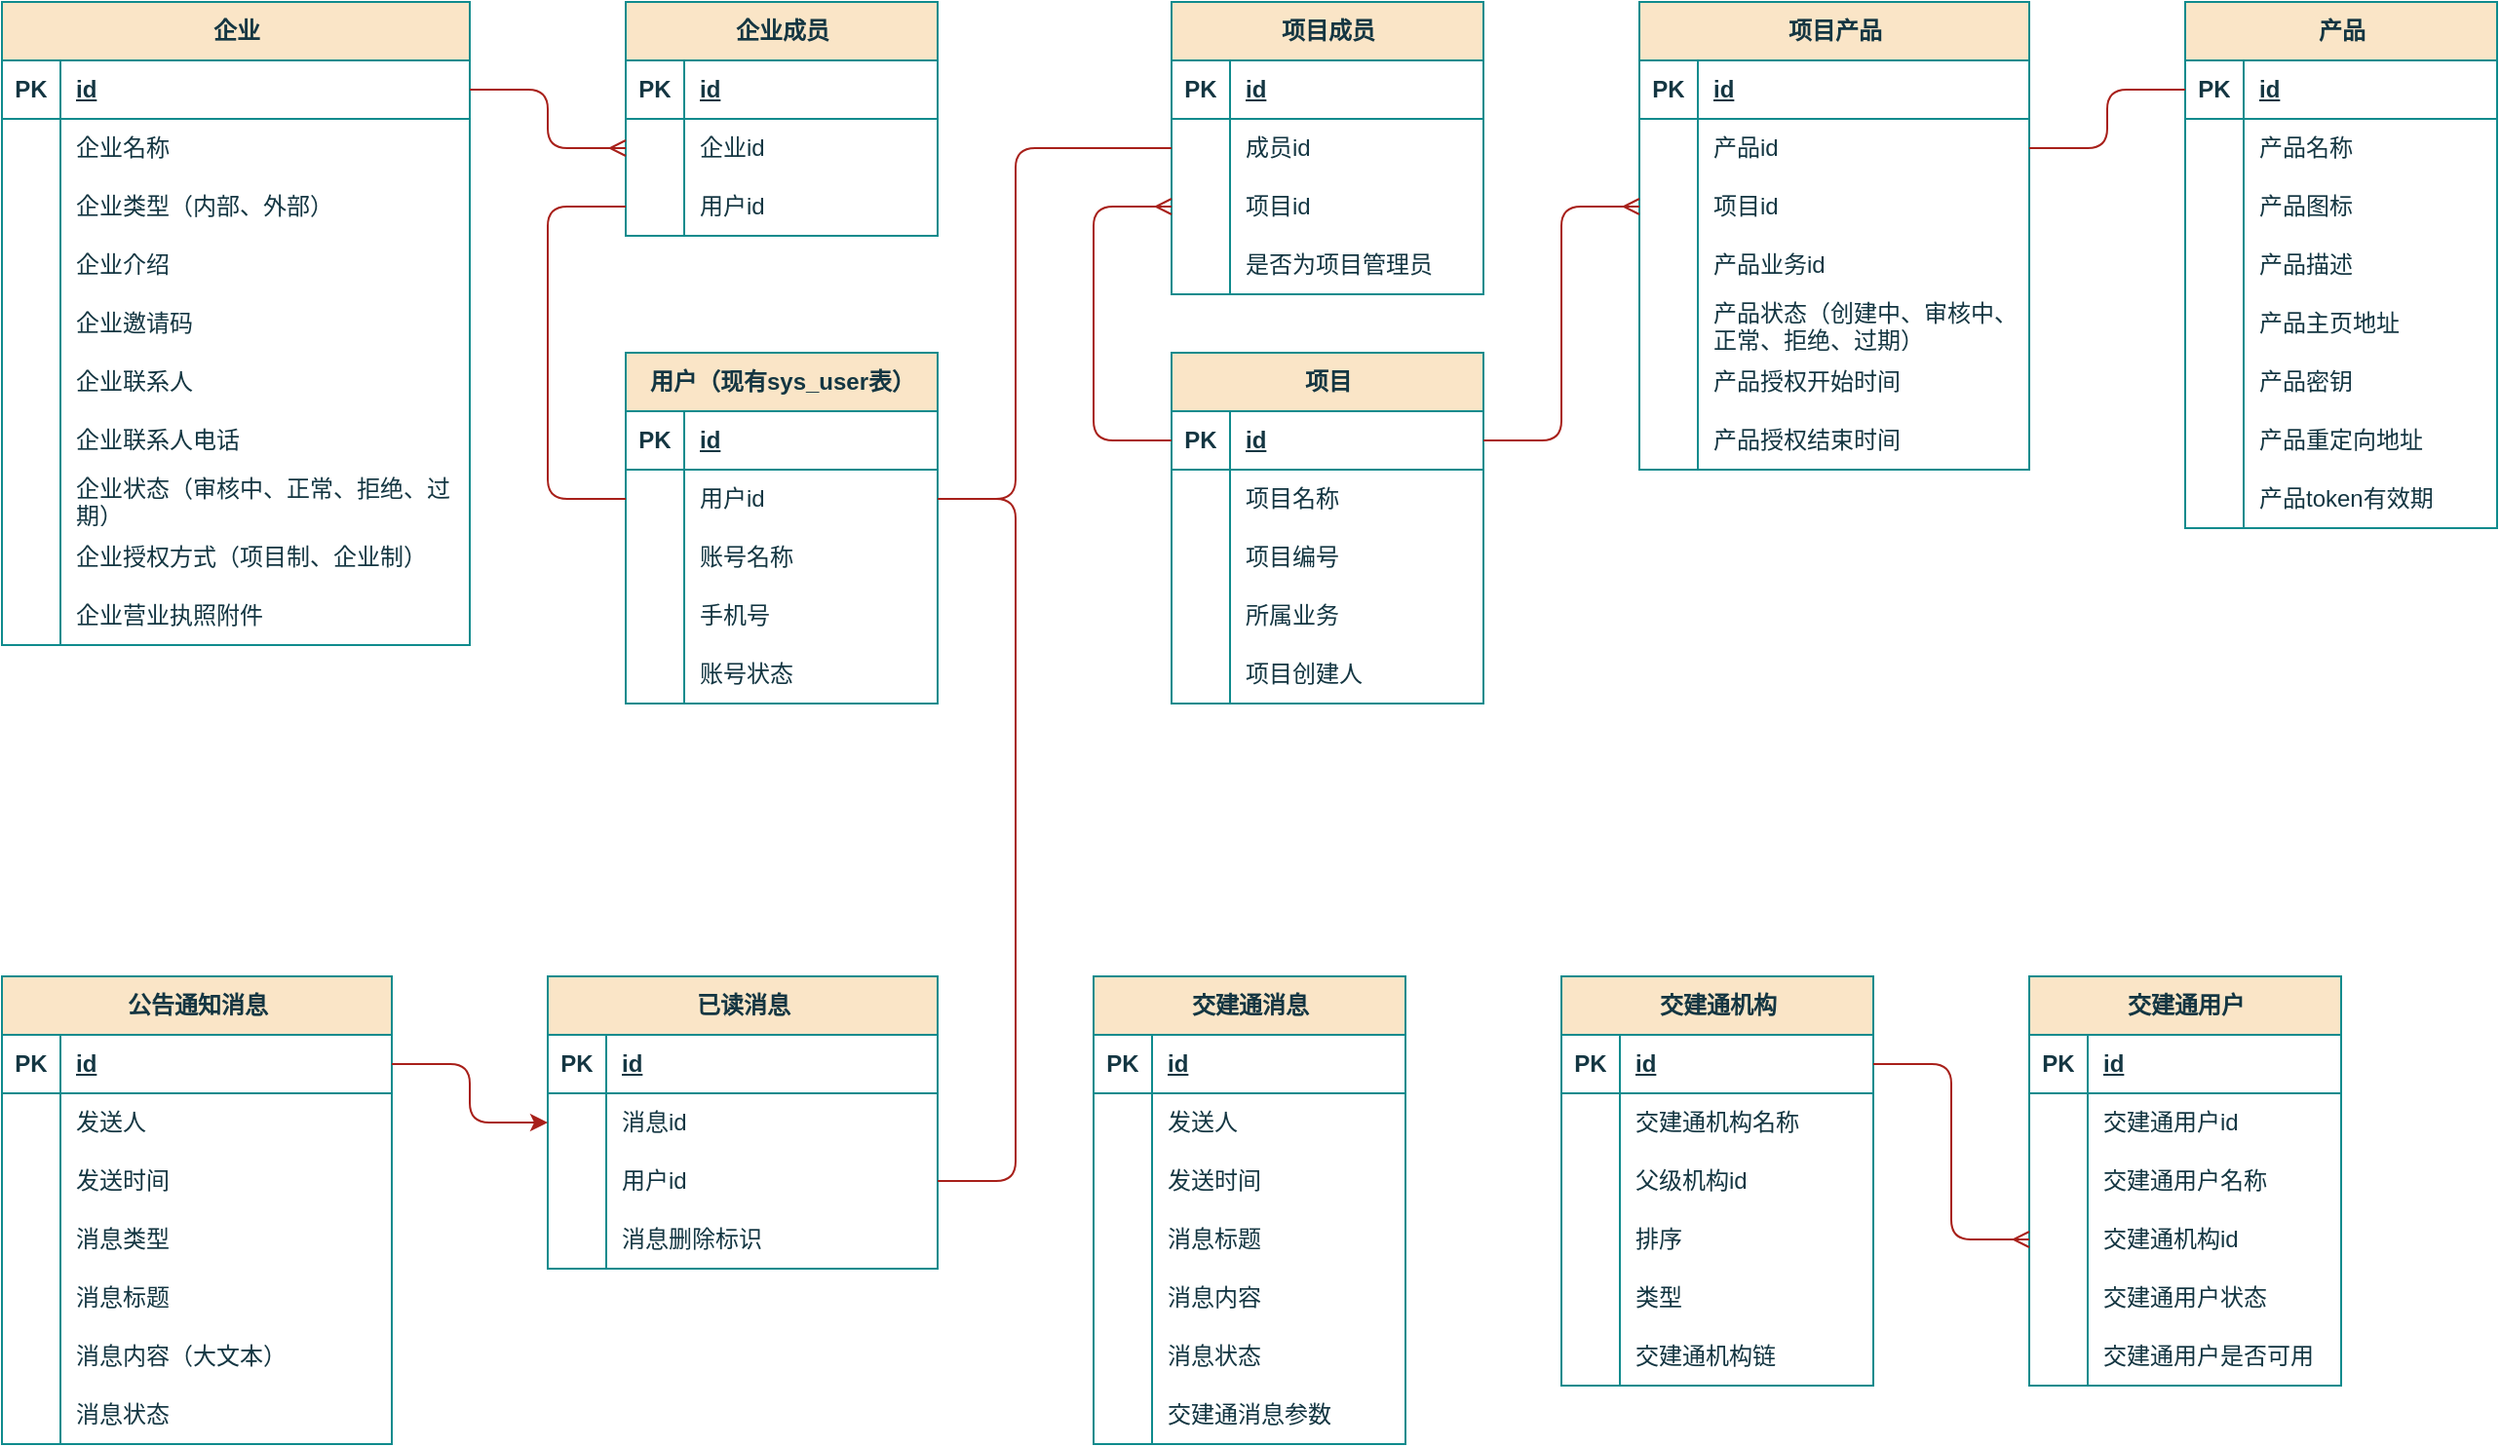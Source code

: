 <mxfile version="27.1.5" pages="6">
  <diagram name="E-R图" id="xMDwIvM-W6WRZQgqmLZv">
    <mxGraphModel dx="2389" dy="810" grid="1" gridSize="10" guides="1" tooltips="1" connect="1" arrows="1" fold="1" page="1" pageScale="1" pageWidth="827" pageHeight="1169" math="0" shadow="0">
      <root>
        <mxCell id="0" />
        <mxCell id="1" parent="0" />
        <mxCell id="tQ0tOX70s6FuG46VZa-U-3" value="企业" style="shape=table;startSize=30;container=1;collapsible=1;childLayout=tableLayout;fixedRows=1;rowLines=0;fontStyle=1;align=center;resizeLast=1;html=1;labelBackgroundColor=none;fillColor=#FAE5C7;strokeColor=#0F8B8D;fontColor=#143642;" parent="1" vertex="1">
          <mxGeometry x="-200" y="540" width="240" height="330" as="geometry" />
        </mxCell>
        <mxCell id="tQ0tOX70s6FuG46VZa-U-4" value="" style="shape=tableRow;horizontal=0;startSize=0;swimlaneHead=0;swimlaneBody=0;fillColor=none;collapsible=0;dropTarget=0;points=[[0,0.5],[1,0.5]];portConstraint=eastwest;top=0;left=0;right=0;bottom=1;labelBackgroundColor=none;strokeColor=#0F8B8D;fontColor=#143642;" parent="tQ0tOX70s6FuG46VZa-U-3" vertex="1">
          <mxGeometry y="30" width="240" height="30" as="geometry" />
        </mxCell>
        <mxCell id="tQ0tOX70s6FuG46VZa-U-5" value="PK" style="shape=partialRectangle;connectable=0;fillColor=none;top=0;left=0;bottom=0;right=0;fontStyle=1;overflow=hidden;whiteSpace=wrap;html=1;labelBackgroundColor=none;strokeColor=#0F8B8D;fontColor=#143642;" parent="tQ0tOX70s6FuG46VZa-U-4" vertex="1">
          <mxGeometry width="30" height="30" as="geometry">
            <mxRectangle width="30" height="30" as="alternateBounds" />
          </mxGeometry>
        </mxCell>
        <mxCell id="tQ0tOX70s6FuG46VZa-U-6" value="id" style="shape=partialRectangle;connectable=0;fillColor=none;top=0;left=0;bottom=0;right=0;align=left;spacingLeft=6;fontStyle=5;overflow=hidden;whiteSpace=wrap;html=1;labelBackgroundColor=none;strokeColor=#0F8B8D;fontColor=#143642;" parent="tQ0tOX70s6FuG46VZa-U-4" vertex="1">
          <mxGeometry x="30" width="210" height="30" as="geometry">
            <mxRectangle width="210" height="30" as="alternateBounds" />
          </mxGeometry>
        </mxCell>
        <mxCell id="tQ0tOX70s6FuG46VZa-U-7" value="" style="shape=tableRow;horizontal=0;startSize=0;swimlaneHead=0;swimlaneBody=0;fillColor=none;collapsible=0;dropTarget=0;points=[[0,0.5],[1,0.5]];portConstraint=eastwest;top=0;left=0;right=0;bottom=0;labelBackgroundColor=none;strokeColor=#0F8B8D;fontColor=#143642;" parent="tQ0tOX70s6FuG46VZa-U-3" vertex="1">
          <mxGeometry y="60" width="240" height="30" as="geometry" />
        </mxCell>
        <mxCell id="tQ0tOX70s6FuG46VZa-U-8" value="" style="shape=partialRectangle;connectable=0;fillColor=none;top=0;left=0;bottom=0;right=0;editable=1;overflow=hidden;whiteSpace=wrap;html=1;labelBackgroundColor=none;strokeColor=#0F8B8D;fontColor=#143642;" parent="tQ0tOX70s6FuG46VZa-U-7" vertex="1">
          <mxGeometry width="30" height="30" as="geometry">
            <mxRectangle width="30" height="30" as="alternateBounds" />
          </mxGeometry>
        </mxCell>
        <mxCell id="tQ0tOX70s6FuG46VZa-U-9" value="企业名称" style="shape=partialRectangle;connectable=0;fillColor=none;top=0;left=0;bottom=0;right=0;align=left;spacingLeft=6;overflow=hidden;whiteSpace=wrap;html=1;labelBackgroundColor=none;strokeColor=#0F8B8D;fontColor=#143642;" parent="tQ0tOX70s6FuG46VZa-U-7" vertex="1">
          <mxGeometry x="30" width="210" height="30" as="geometry">
            <mxRectangle width="210" height="30" as="alternateBounds" />
          </mxGeometry>
        </mxCell>
        <mxCell id="tQ0tOX70s6FuG46VZa-U-110" style="shape=tableRow;horizontal=0;startSize=0;swimlaneHead=0;swimlaneBody=0;fillColor=none;collapsible=0;dropTarget=0;points=[[0,0.5],[1,0.5]];portConstraint=eastwest;top=0;left=0;right=0;bottom=0;labelBackgroundColor=none;strokeColor=#0F8B8D;fontColor=#143642;" parent="tQ0tOX70s6FuG46VZa-U-3" vertex="1">
          <mxGeometry y="90" width="240" height="30" as="geometry" />
        </mxCell>
        <mxCell id="tQ0tOX70s6FuG46VZa-U-111" style="shape=partialRectangle;connectable=0;fillColor=none;top=0;left=0;bottom=0;right=0;editable=1;overflow=hidden;whiteSpace=wrap;html=1;labelBackgroundColor=none;strokeColor=#0F8B8D;fontColor=#143642;" parent="tQ0tOX70s6FuG46VZa-U-110" vertex="1">
          <mxGeometry width="30" height="30" as="geometry">
            <mxRectangle width="30" height="30" as="alternateBounds" />
          </mxGeometry>
        </mxCell>
        <mxCell id="tQ0tOX70s6FuG46VZa-U-112" value="企业类型（内部、外部）" style="shape=partialRectangle;connectable=0;fillColor=none;top=0;left=0;bottom=0;right=0;align=left;spacingLeft=6;overflow=hidden;whiteSpace=wrap;html=1;labelBackgroundColor=none;strokeColor=#0F8B8D;fontColor=#143642;" parent="tQ0tOX70s6FuG46VZa-U-110" vertex="1">
          <mxGeometry x="30" width="210" height="30" as="geometry">
            <mxRectangle width="210" height="30" as="alternateBounds" />
          </mxGeometry>
        </mxCell>
        <mxCell id="tQ0tOX70s6FuG46VZa-U-16" style="shape=tableRow;horizontal=0;startSize=0;swimlaneHead=0;swimlaneBody=0;fillColor=none;collapsible=0;dropTarget=0;points=[[0,0.5],[1,0.5]];portConstraint=eastwest;top=0;left=0;right=0;bottom=0;labelBackgroundColor=none;strokeColor=#0F8B8D;fontColor=#143642;" parent="tQ0tOX70s6FuG46VZa-U-3" vertex="1">
          <mxGeometry y="120" width="240" height="30" as="geometry" />
        </mxCell>
        <mxCell id="tQ0tOX70s6FuG46VZa-U-17" style="shape=partialRectangle;connectable=0;fillColor=none;top=0;left=0;bottom=0;right=0;editable=1;overflow=hidden;whiteSpace=wrap;html=1;labelBackgroundColor=none;strokeColor=#0F8B8D;fontColor=#143642;" parent="tQ0tOX70s6FuG46VZa-U-16" vertex="1">
          <mxGeometry width="30" height="30" as="geometry">
            <mxRectangle width="30" height="30" as="alternateBounds" />
          </mxGeometry>
        </mxCell>
        <mxCell id="tQ0tOX70s6FuG46VZa-U-18" value="企业介绍" style="shape=partialRectangle;connectable=0;fillColor=none;top=0;left=0;bottom=0;right=0;align=left;spacingLeft=6;overflow=hidden;whiteSpace=wrap;html=1;labelBackgroundColor=none;strokeColor=#0F8B8D;fontColor=#143642;" parent="tQ0tOX70s6FuG46VZa-U-16" vertex="1">
          <mxGeometry x="30" width="210" height="30" as="geometry">
            <mxRectangle width="210" height="30" as="alternateBounds" />
          </mxGeometry>
        </mxCell>
        <mxCell id="tQ0tOX70s6FuG46VZa-U-113" style="shape=tableRow;horizontal=0;startSize=0;swimlaneHead=0;swimlaneBody=0;fillColor=none;collapsible=0;dropTarget=0;points=[[0,0.5],[1,0.5]];portConstraint=eastwest;top=0;left=0;right=0;bottom=0;labelBackgroundColor=none;strokeColor=#0F8B8D;fontColor=#143642;" parent="tQ0tOX70s6FuG46VZa-U-3" vertex="1">
          <mxGeometry y="150" width="240" height="30" as="geometry" />
        </mxCell>
        <mxCell id="tQ0tOX70s6FuG46VZa-U-114" style="shape=partialRectangle;connectable=0;fillColor=none;top=0;left=0;bottom=0;right=0;editable=1;overflow=hidden;whiteSpace=wrap;html=1;labelBackgroundColor=none;strokeColor=#0F8B8D;fontColor=#143642;" parent="tQ0tOX70s6FuG46VZa-U-113" vertex="1">
          <mxGeometry width="30" height="30" as="geometry">
            <mxRectangle width="30" height="30" as="alternateBounds" />
          </mxGeometry>
        </mxCell>
        <mxCell id="tQ0tOX70s6FuG46VZa-U-115" value="企业邀请码" style="shape=partialRectangle;connectable=0;fillColor=none;top=0;left=0;bottom=0;right=0;align=left;spacingLeft=6;overflow=hidden;whiteSpace=wrap;html=1;labelBackgroundColor=none;strokeColor=#0F8B8D;fontColor=#143642;" parent="tQ0tOX70s6FuG46VZa-U-113" vertex="1">
          <mxGeometry x="30" width="210" height="30" as="geometry">
            <mxRectangle width="210" height="30" as="alternateBounds" />
          </mxGeometry>
        </mxCell>
        <mxCell id="tQ0tOX70s6FuG46VZa-U-127" style="shape=tableRow;horizontal=0;startSize=0;swimlaneHead=0;swimlaneBody=0;fillColor=none;collapsible=0;dropTarget=0;points=[[0,0.5],[1,0.5]];portConstraint=eastwest;top=0;left=0;right=0;bottom=0;labelBackgroundColor=none;strokeColor=#0F8B8D;fontColor=#143642;" parent="tQ0tOX70s6FuG46VZa-U-3" vertex="1">
          <mxGeometry y="180" width="240" height="30" as="geometry" />
        </mxCell>
        <mxCell id="tQ0tOX70s6FuG46VZa-U-128" style="shape=partialRectangle;connectable=0;fillColor=none;top=0;left=0;bottom=0;right=0;editable=1;overflow=hidden;whiteSpace=wrap;html=1;labelBackgroundColor=none;strokeColor=#0F8B8D;fontColor=#143642;" parent="tQ0tOX70s6FuG46VZa-U-127" vertex="1">
          <mxGeometry width="30" height="30" as="geometry">
            <mxRectangle width="30" height="30" as="alternateBounds" />
          </mxGeometry>
        </mxCell>
        <mxCell id="tQ0tOX70s6FuG46VZa-U-129" value="企业联系人" style="shape=partialRectangle;connectable=0;fillColor=none;top=0;left=0;bottom=0;right=0;align=left;spacingLeft=6;overflow=hidden;whiteSpace=wrap;html=1;labelBackgroundColor=none;strokeColor=#0F8B8D;fontColor=#143642;" parent="tQ0tOX70s6FuG46VZa-U-127" vertex="1">
          <mxGeometry x="30" width="210" height="30" as="geometry">
            <mxRectangle width="210" height="30" as="alternateBounds" />
          </mxGeometry>
        </mxCell>
        <mxCell id="tQ0tOX70s6FuG46VZa-U-130" style="shape=tableRow;horizontal=0;startSize=0;swimlaneHead=0;swimlaneBody=0;fillColor=none;collapsible=0;dropTarget=0;points=[[0,0.5],[1,0.5]];portConstraint=eastwest;top=0;left=0;right=0;bottom=0;labelBackgroundColor=none;strokeColor=#0F8B8D;fontColor=#143642;" parent="tQ0tOX70s6FuG46VZa-U-3" vertex="1">
          <mxGeometry y="210" width="240" height="30" as="geometry" />
        </mxCell>
        <mxCell id="tQ0tOX70s6FuG46VZa-U-131" style="shape=partialRectangle;connectable=0;fillColor=none;top=0;left=0;bottom=0;right=0;editable=1;overflow=hidden;whiteSpace=wrap;html=1;labelBackgroundColor=none;strokeColor=#0F8B8D;fontColor=#143642;" parent="tQ0tOX70s6FuG46VZa-U-130" vertex="1">
          <mxGeometry width="30" height="30" as="geometry">
            <mxRectangle width="30" height="30" as="alternateBounds" />
          </mxGeometry>
        </mxCell>
        <mxCell id="tQ0tOX70s6FuG46VZa-U-132" value="企业联系人电话" style="shape=partialRectangle;connectable=0;fillColor=none;top=0;left=0;bottom=0;right=0;align=left;spacingLeft=6;overflow=hidden;whiteSpace=wrap;html=1;labelBackgroundColor=none;strokeColor=#0F8B8D;fontColor=#143642;" parent="tQ0tOX70s6FuG46VZa-U-130" vertex="1">
          <mxGeometry x="30" width="210" height="30" as="geometry">
            <mxRectangle width="210" height="30" as="alternateBounds" />
          </mxGeometry>
        </mxCell>
        <mxCell id="tQ0tOX70s6FuG46VZa-U-136" style="shape=tableRow;horizontal=0;startSize=0;swimlaneHead=0;swimlaneBody=0;fillColor=none;collapsible=0;dropTarget=0;points=[[0,0.5],[1,0.5]];portConstraint=eastwest;top=0;left=0;right=0;bottom=0;labelBackgroundColor=none;strokeColor=#0F8B8D;fontColor=#143642;" parent="tQ0tOX70s6FuG46VZa-U-3" vertex="1">
          <mxGeometry y="240" width="240" height="30" as="geometry" />
        </mxCell>
        <mxCell id="tQ0tOX70s6FuG46VZa-U-137" style="shape=partialRectangle;connectable=0;fillColor=none;top=0;left=0;bottom=0;right=0;editable=1;overflow=hidden;whiteSpace=wrap;html=1;labelBackgroundColor=none;strokeColor=#0F8B8D;fontColor=#143642;" parent="tQ0tOX70s6FuG46VZa-U-136" vertex="1">
          <mxGeometry width="30" height="30" as="geometry">
            <mxRectangle width="30" height="30" as="alternateBounds" />
          </mxGeometry>
        </mxCell>
        <mxCell id="tQ0tOX70s6FuG46VZa-U-138" value="企业状态（审核中、正常、拒绝、过期）" style="shape=partialRectangle;connectable=0;fillColor=none;top=0;left=0;bottom=0;right=0;align=left;spacingLeft=6;overflow=hidden;whiteSpace=wrap;html=1;labelBackgroundColor=none;strokeColor=#0F8B8D;fontColor=#143642;" parent="tQ0tOX70s6FuG46VZa-U-136" vertex="1">
          <mxGeometry x="30" width="210" height="30" as="geometry">
            <mxRectangle width="210" height="30" as="alternateBounds" />
          </mxGeometry>
        </mxCell>
        <mxCell id="iR6Kk4bjQVjcdvex6-nx-1" style="shape=tableRow;horizontal=0;startSize=0;swimlaneHead=0;swimlaneBody=0;fillColor=none;collapsible=0;dropTarget=0;points=[[0,0.5],[1,0.5]];portConstraint=eastwest;top=0;left=0;right=0;bottom=0;labelBackgroundColor=none;strokeColor=#0F8B8D;fontColor=#143642;" parent="tQ0tOX70s6FuG46VZa-U-3" vertex="1">
          <mxGeometry y="270" width="240" height="30" as="geometry" />
        </mxCell>
        <mxCell id="iR6Kk4bjQVjcdvex6-nx-2" style="shape=partialRectangle;connectable=0;fillColor=none;top=0;left=0;bottom=0;right=0;editable=1;overflow=hidden;whiteSpace=wrap;html=1;labelBackgroundColor=none;strokeColor=#0F8B8D;fontColor=#143642;" parent="iR6Kk4bjQVjcdvex6-nx-1" vertex="1">
          <mxGeometry width="30" height="30" as="geometry">
            <mxRectangle width="30" height="30" as="alternateBounds" />
          </mxGeometry>
        </mxCell>
        <mxCell id="iR6Kk4bjQVjcdvex6-nx-3" value="企业授权方式（项目制、企业制）" style="shape=partialRectangle;connectable=0;fillColor=none;top=0;left=0;bottom=0;right=0;align=left;spacingLeft=6;overflow=hidden;whiteSpace=wrap;html=1;labelBackgroundColor=none;strokeColor=#0F8B8D;fontColor=#143642;" parent="iR6Kk4bjQVjcdvex6-nx-1" vertex="1">
          <mxGeometry x="30" width="210" height="30" as="geometry">
            <mxRectangle width="210" height="30" as="alternateBounds" />
          </mxGeometry>
        </mxCell>
        <mxCell id="iQT_euIMyTH5qiNk1eZN-1" style="shape=tableRow;horizontal=0;startSize=0;swimlaneHead=0;swimlaneBody=0;fillColor=none;collapsible=0;dropTarget=0;points=[[0,0.5],[1,0.5]];portConstraint=eastwest;top=0;left=0;right=0;bottom=0;labelBackgroundColor=none;strokeColor=#0F8B8D;fontColor=#143642;" parent="tQ0tOX70s6FuG46VZa-U-3" vertex="1">
          <mxGeometry y="300" width="240" height="30" as="geometry" />
        </mxCell>
        <mxCell id="iQT_euIMyTH5qiNk1eZN-2" style="shape=partialRectangle;connectable=0;fillColor=none;top=0;left=0;bottom=0;right=0;editable=1;overflow=hidden;whiteSpace=wrap;html=1;labelBackgroundColor=none;strokeColor=#0F8B8D;fontColor=#143642;" parent="iQT_euIMyTH5qiNk1eZN-1" vertex="1">
          <mxGeometry width="30" height="30" as="geometry">
            <mxRectangle width="30" height="30" as="alternateBounds" />
          </mxGeometry>
        </mxCell>
        <mxCell id="iQT_euIMyTH5qiNk1eZN-3" value="企业营业执照附件" style="shape=partialRectangle;connectable=0;fillColor=none;top=0;left=0;bottom=0;right=0;align=left;spacingLeft=6;overflow=hidden;whiteSpace=wrap;html=1;labelBackgroundColor=none;strokeColor=#0F8B8D;fontColor=#143642;" parent="iQT_euIMyTH5qiNk1eZN-1" vertex="1">
          <mxGeometry x="30" width="210" height="30" as="geometry">
            <mxRectangle width="210" height="30" as="alternateBounds" />
          </mxGeometry>
        </mxCell>
        <mxCell id="tQ0tOX70s6FuG46VZa-U-19" value="项目" style="shape=table;startSize=30;container=1;collapsible=1;childLayout=tableLayout;fixedRows=1;rowLines=0;fontStyle=1;align=center;resizeLast=1;html=1;labelBackgroundColor=none;fillColor=#FAE5C7;strokeColor=#0F8B8D;fontColor=#143642;" parent="1" vertex="1">
          <mxGeometry x="400" y="720" width="160" height="180" as="geometry" />
        </mxCell>
        <mxCell id="tQ0tOX70s6FuG46VZa-U-20" value="" style="shape=tableRow;horizontal=0;startSize=0;swimlaneHead=0;swimlaneBody=0;fillColor=none;collapsible=0;dropTarget=0;points=[[0,0.5],[1,0.5]];portConstraint=eastwest;top=0;left=0;right=0;bottom=1;labelBackgroundColor=none;strokeColor=#0F8B8D;fontColor=#143642;" parent="tQ0tOX70s6FuG46VZa-U-19" vertex="1">
          <mxGeometry y="30" width="160" height="30" as="geometry" />
        </mxCell>
        <mxCell id="tQ0tOX70s6FuG46VZa-U-21" value="PK" style="shape=partialRectangle;connectable=0;fillColor=none;top=0;left=0;bottom=0;right=0;fontStyle=1;overflow=hidden;whiteSpace=wrap;html=1;labelBackgroundColor=none;strokeColor=#0F8B8D;fontColor=#143642;" parent="tQ0tOX70s6FuG46VZa-U-20" vertex="1">
          <mxGeometry width="30" height="30" as="geometry">
            <mxRectangle width="30" height="30" as="alternateBounds" />
          </mxGeometry>
        </mxCell>
        <mxCell id="tQ0tOX70s6FuG46VZa-U-22" value="id" style="shape=partialRectangle;connectable=0;fillColor=none;top=0;left=0;bottom=0;right=0;align=left;spacingLeft=6;fontStyle=5;overflow=hidden;whiteSpace=wrap;html=1;labelBackgroundColor=none;strokeColor=#0F8B8D;fontColor=#143642;" parent="tQ0tOX70s6FuG46VZa-U-20" vertex="1">
          <mxGeometry x="30" width="130" height="30" as="geometry">
            <mxRectangle width="130" height="30" as="alternateBounds" />
          </mxGeometry>
        </mxCell>
        <mxCell id="tQ0tOX70s6FuG46VZa-U-23" value="" style="shape=tableRow;horizontal=0;startSize=0;swimlaneHead=0;swimlaneBody=0;fillColor=none;collapsible=0;dropTarget=0;points=[[0,0.5],[1,0.5]];portConstraint=eastwest;top=0;left=0;right=0;bottom=0;labelBackgroundColor=none;strokeColor=#0F8B8D;fontColor=#143642;" parent="tQ0tOX70s6FuG46VZa-U-19" vertex="1">
          <mxGeometry y="60" width="160" height="30" as="geometry" />
        </mxCell>
        <mxCell id="tQ0tOX70s6FuG46VZa-U-24" value="" style="shape=partialRectangle;connectable=0;fillColor=none;top=0;left=0;bottom=0;right=0;editable=1;overflow=hidden;whiteSpace=wrap;html=1;labelBackgroundColor=none;strokeColor=#0F8B8D;fontColor=#143642;" parent="tQ0tOX70s6FuG46VZa-U-23" vertex="1">
          <mxGeometry width="30" height="30" as="geometry">
            <mxRectangle width="30" height="30" as="alternateBounds" />
          </mxGeometry>
        </mxCell>
        <mxCell id="tQ0tOX70s6FuG46VZa-U-25" value="项目名称" style="shape=partialRectangle;connectable=0;fillColor=none;top=0;left=0;bottom=0;right=0;align=left;spacingLeft=6;overflow=hidden;whiteSpace=wrap;html=1;labelBackgroundColor=none;strokeColor=#0F8B8D;fontColor=#143642;" parent="tQ0tOX70s6FuG46VZa-U-23" vertex="1">
          <mxGeometry x="30" width="130" height="30" as="geometry">
            <mxRectangle width="130" height="30" as="alternateBounds" />
          </mxGeometry>
        </mxCell>
        <mxCell id="tQ0tOX70s6FuG46VZa-U-106" style="shape=tableRow;horizontal=0;startSize=0;swimlaneHead=0;swimlaneBody=0;fillColor=none;collapsible=0;dropTarget=0;points=[[0,0.5],[1,0.5]];portConstraint=eastwest;top=0;left=0;right=0;bottom=0;labelBackgroundColor=none;strokeColor=#0F8B8D;fontColor=#143642;" parent="tQ0tOX70s6FuG46VZa-U-19" vertex="1">
          <mxGeometry y="90" width="160" height="30" as="geometry" />
        </mxCell>
        <mxCell id="tQ0tOX70s6FuG46VZa-U-107" style="shape=partialRectangle;connectable=0;fillColor=none;top=0;left=0;bottom=0;right=0;editable=1;overflow=hidden;whiteSpace=wrap;html=1;labelBackgroundColor=none;strokeColor=#0F8B8D;fontColor=#143642;" parent="tQ0tOX70s6FuG46VZa-U-106" vertex="1">
          <mxGeometry width="30" height="30" as="geometry">
            <mxRectangle width="30" height="30" as="alternateBounds" />
          </mxGeometry>
        </mxCell>
        <mxCell id="tQ0tOX70s6FuG46VZa-U-108" value="项目编号" style="shape=partialRectangle;connectable=0;fillColor=none;top=0;left=0;bottom=0;right=0;align=left;spacingLeft=6;overflow=hidden;whiteSpace=wrap;html=1;labelBackgroundColor=none;strokeColor=#0F8B8D;fontColor=#143642;" parent="tQ0tOX70s6FuG46VZa-U-106" vertex="1">
          <mxGeometry x="30" width="130" height="30" as="geometry">
            <mxRectangle width="130" height="30" as="alternateBounds" />
          </mxGeometry>
        </mxCell>
        <mxCell id="tQ0tOX70s6FuG46VZa-U-26" value="" style="shape=tableRow;horizontal=0;startSize=0;swimlaneHead=0;swimlaneBody=0;fillColor=none;collapsible=0;dropTarget=0;points=[[0,0.5],[1,0.5]];portConstraint=eastwest;top=0;left=0;right=0;bottom=0;labelBackgroundColor=none;strokeColor=#0F8B8D;fontColor=#143642;" parent="tQ0tOX70s6FuG46VZa-U-19" vertex="1">
          <mxGeometry y="120" width="160" height="30" as="geometry" />
        </mxCell>
        <mxCell id="tQ0tOX70s6FuG46VZa-U-27" value="" style="shape=partialRectangle;connectable=0;fillColor=none;top=0;left=0;bottom=0;right=0;editable=1;overflow=hidden;whiteSpace=wrap;html=1;labelBackgroundColor=none;strokeColor=#0F8B8D;fontColor=#143642;" parent="tQ0tOX70s6FuG46VZa-U-26" vertex="1">
          <mxGeometry width="30" height="30" as="geometry">
            <mxRectangle width="30" height="30" as="alternateBounds" />
          </mxGeometry>
        </mxCell>
        <mxCell id="tQ0tOX70s6FuG46VZa-U-28" value="所属业务" style="shape=partialRectangle;connectable=0;fillColor=none;top=0;left=0;bottom=0;right=0;align=left;spacingLeft=6;overflow=hidden;whiteSpace=wrap;html=1;labelBackgroundColor=none;strokeColor=#0F8B8D;fontColor=#143642;" parent="tQ0tOX70s6FuG46VZa-U-26" vertex="1">
          <mxGeometry x="30" width="130" height="30" as="geometry">
            <mxRectangle width="130" height="30" as="alternateBounds" />
          </mxGeometry>
        </mxCell>
        <mxCell id="PNDtKxyjbzxFSnqMSmiA-3" style="shape=tableRow;horizontal=0;startSize=0;swimlaneHead=0;swimlaneBody=0;fillColor=none;collapsible=0;dropTarget=0;points=[[0,0.5],[1,0.5]];portConstraint=eastwest;top=0;left=0;right=0;bottom=0;labelBackgroundColor=none;strokeColor=#0F8B8D;fontColor=#143642;" parent="tQ0tOX70s6FuG46VZa-U-19" vertex="1">
          <mxGeometry y="150" width="160" height="30" as="geometry" />
        </mxCell>
        <mxCell id="PNDtKxyjbzxFSnqMSmiA-4" style="shape=partialRectangle;connectable=0;fillColor=none;top=0;left=0;bottom=0;right=0;editable=1;overflow=hidden;whiteSpace=wrap;html=1;labelBackgroundColor=none;strokeColor=#0F8B8D;fontColor=#143642;" parent="PNDtKxyjbzxFSnqMSmiA-3" vertex="1">
          <mxGeometry width="30" height="30" as="geometry">
            <mxRectangle width="30" height="30" as="alternateBounds" />
          </mxGeometry>
        </mxCell>
        <mxCell id="PNDtKxyjbzxFSnqMSmiA-5" value="项目创建人" style="shape=partialRectangle;connectable=0;fillColor=none;top=0;left=0;bottom=0;right=0;align=left;spacingLeft=6;overflow=hidden;whiteSpace=wrap;html=1;labelBackgroundColor=none;strokeColor=#0F8B8D;fontColor=#143642;" parent="PNDtKxyjbzxFSnqMSmiA-3" vertex="1">
          <mxGeometry x="30" width="130" height="30" as="geometry">
            <mxRectangle width="130" height="30" as="alternateBounds" />
          </mxGeometry>
        </mxCell>
        <mxCell id="tQ0tOX70s6FuG46VZa-U-35" value="项目成员" style="shape=table;startSize=30;container=1;collapsible=1;childLayout=tableLayout;fixedRows=1;rowLines=0;fontStyle=1;align=center;resizeLast=1;html=1;labelBackgroundColor=none;fillColor=#FAE5C7;strokeColor=#0F8B8D;fontColor=#143642;" parent="1" vertex="1">
          <mxGeometry x="400" y="540" width="160.0" height="150" as="geometry" />
        </mxCell>
        <mxCell id="tQ0tOX70s6FuG46VZa-U-36" value="" style="shape=tableRow;horizontal=0;startSize=0;swimlaneHead=0;swimlaneBody=0;fillColor=none;collapsible=0;dropTarget=0;points=[[0,0.5],[1,0.5]];portConstraint=eastwest;top=0;left=0;right=0;bottom=1;labelBackgroundColor=none;strokeColor=#0F8B8D;fontColor=#143642;" parent="tQ0tOX70s6FuG46VZa-U-35" vertex="1">
          <mxGeometry y="30" width="160.0" height="30" as="geometry" />
        </mxCell>
        <mxCell id="tQ0tOX70s6FuG46VZa-U-37" value="PK" style="shape=partialRectangle;connectable=0;fillColor=none;top=0;left=0;bottom=0;right=0;fontStyle=1;overflow=hidden;whiteSpace=wrap;html=1;labelBackgroundColor=none;strokeColor=#0F8B8D;fontColor=#143642;" parent="tQ0tOX70s6FuG46VZa-U-36" vertex="1">
          <mxGeometry width="30" height="30" as="geometry">
            <mxRectangle width="30" height="30" as="alternateBounds" />
          </mxGeometry>
        </mxCell>
        <mxCell id="tQ0tOX70s6FuG46VZa-U-38" value="id" style="shape=partialRectangle;connectable=0;fillColor=none;top=0;left=0;bottom=0;right=0;align=left;spacingLeft=6;fontStyle=5;overflow=hidden;whiteSpace=wrap;html=1;labelBackgroundColor=none;strokeColor=#0F8B8D;fontColor=#143642;" parent="tQ0tOX70s6FuG46VZa-U-36" vertex="1">
          <mxGeometry x="30" width="130.0" height="30" as="geometry">
            <mxRectangle width="130.0" height="30" as="alternateBounds" />
          </mxGeometry>
        </mxCell>
        <mxCell id="tQ0tOX70s6FuG46VZa-U-39" value="" style="shape=tableRow;horizontal=0;startSize=0;swimlaneHead=0;swimlaneBody=0;fillColor=none;collapsible=0;dropTarget=0;points=[[0,0.5],[1,0.5]];portConstraint=eastwest;top=0;left=0;right=0;bottom=0;labelBackgroundColor=none;strokeColor=#0F8B8D;fontColor=#143642;" parent="tQ0tOX70s6FuG46VZa-U-35" vertex="1">
          <mxGeometry y="60" width="160.0" height="30" as="geometry" />
        </mxCell>
        <mxCell id="tQ0tOX70s6FuG46VZa-U-40" value="" style="shape=partialRectangle;connectable=0;fillColor=none;top=0;left=0;bottom=0;right=0;editable=1;overflow=hidden;whiteSpace=wrap;html=1;labelBackgroundColor=none;strokeColor=#0F8B8D;fontColor=#143642;" parent="tQ0tOX70s6FuG46VZa-U-39" vertex="1">
          <mxGeometry width="30" height="30" as="geometry">
            <mxRectangle width="30" height="30" as="alternateBounds" />
          </mxGeometry>
        </mxCell>
        <mxCell id="tQ0tOX70s6FuG46VZa-U-41" value="成员id" style="shape=partialRectangle;connectable=0;fillColor=none;top=0;left=0;bottom=0;right=0;align=left;spacingLeft=6;overflow=hidden;whiteSpace=wrap;html=1;labelBackgroundColor=none;strokeColor=#0F8B8D;fontColor=#143642;" parent="tQ0tOX70s6FuG46VZa-U-39" vertex="1">
          <mxGeometry x="30" width="130.0" height="30" as="geometry">
            <mxRectangle width="130.0" height="30" as="alternateBounds" />
          </mxGeometry>
        </mxCell>
        <mxCell id="tQ0tOX70s6FuG46VZa-U-48" style="shape=tableRow;horizontal=0;startSize=0;swimlaneHead=0;swimlaneBody=0;fillColor=none;collapsible=0;dropTarget=0;points=[[0,0.5],[1,0.5]];portConstraint=eastwest;top=0;left=0;right=0;bottom=0;labelBackgroundColor=none;strokeColor=#0F8B8D;fontColor=#143642;" parent="tQ0tOX70s6FuG46VZa-U-35" vertex="1">
          <mxGeometry y="90" width="160.0" height="30" as="geometry" />
        </mxCell>
        <mxCell id="tQ0tOX70s6FuG46VZa-U-49" style="shape=partialRectangle;connectable=0;fillColor=none;top=0;left=0;bottom=0;right=0;editable=1;overflow=hidden;whiteSpace=wrap;html=1;labelBackgroundColor=none;strokeColor=#0F8B8D;fontColor=#143642;" parent="tQ0tOX70s6FuG46VZa-U-48" vertex="1">
          <mxGeometry width="30" height="30" as="geometry">
            <mxRectangle width="30" height="30" as="alternateBounds" />
          </mxGeometry>
        </mxCell>
        <mxCell id="tQ0tOX70s6FuG46VZa-U-50" value="项目id" style="shape=partialRectangle;connectable=0;fillColor=none;top=0;left=0;bottom=0;right=0;align=left;spacingLeft=6;overflow=hidden;whiteSpace=wrap;html=1;labelBackgroundColor=none;strokeColor=#0F8B8D;fontColor=#143642;" parent="tQ0tOX70s6FuG46VZa-U-48" vertex="1">
          <mxGeometry x="30" width="130.0" height="30" as="geometry">
            <mxRectangle width="130.0" height="30" as="alternateBounds" />
          </mxGeometry>
        </mxCell>
        <mxCell id="PNDtKxyjbzxFSnqMSmiA-6" style="shape=tableRow;horizontal=0;startSize=0;swimlaneHead=0;swimlaneBody=0;fillColor=none;collapsible=0;dropTarget=0;points=[[0,0.5],[1,0.5]];portConstraint=eastwest;top=0;left=0;right=0;bottom=0;labelBackgroundColor=none;strokeColor=#0F8B8D;fontColor=#143642;" parent="tQ0tOX70s6FuG46VZa-U-35" vertex="1">
          <mxGeometry y="120" width="160.0" height="30" as="geometry" />
        </mxCell>
        <mxCell id="PNDtKxyjbzxFSnqMSmiA-7" style="shape=partialRectangle;connectable=0;fillColor=none;top=0;left=0;bottom=0;right=0;editable=1;overflow=hidden;whiteSpace=wrap;html=1;labelBackgroundColor=none;strokeColor=#0F8B8D;fontColor=#143642;" parent="PNDtKxyjbzxFSnqMSmiA-6" vertex="1">
          <mxGeometry width="30" height="30" as="geometry">
            <mxRectangle width="30" height="30" as="alternateBounds" />
          </mxGeometry>
        </mxCell>
        <mxCell id="PNDtKxyjbzxFSnqMSmiA-8" value="是否为项目管理员" style="shape=partialRectangle;connectable=0;fillColor=none;top=0;left=0;bottom=0;right=0;align=left;spacingLeft=6;overflow=hidden;whiteSpace=wrap;html=1;labelBackgroundColor=none;strokeColor=#0F8B8D;fontColor=#143642;" parent="PNDtKxyjbzxFSnqMSmiA-6" vertex="1">
          <mxGeometry x="30" width="130.0" height="30" as="geometry">
            <mxRectangle width="130.0" height="30" as="alternateBounds" />
          </mxGeometry>
        </mxCell>
        <mxCell id="tQ0tOX70s6FuG46VZa-U-51" value="项目产品" style="shape=table;startSize=30;container=1;collapsible=1;childLayout=tableLayout;fixedRows=1;rowLines=0;fontStyle=1;align=center;resizeLast=1;html=1;labelBackgroundColor=none;fillColor=#FAE5C7;strokeColor=#0F8B8D;fontColor=#143642;" parent="1" vertex="1">
          <mxGeometry x="640" y="540" width="200" height="240" as="geometry" />
        </mxCell>
        <mxCell id="tQ0tOX70s6FuG46VZa-U-52" value="" style="shape=tableRow;horizontal=0;startSize=0;swimlaneHead=0;swimlaneBody=0;fillColor=none;collapsible=0;dropTarget=0;points=[[0,0.5],[1,0.5]];portConstraint=eastwest;top=0;left=0;right=0;bottom=1;labelBackgroundColor=none;strokeColor=#0F8B8D;fontColor=#143642;" parent="tQ0tOX70s6FuG46VZa-U-51" vertex="1">
          <mxGeometry y="30" width="200" height="30" as="geometry" />
        </mxCell>
        <mxCell id="tQ0tOX70s6FuG46VZa-U-53" value="PK" style="shape=partialRectangle;connectable=0;fillColor=none;top=0;left=0;bottom=0;right=0;fontStyle=1;overflow=hidden;whiteSpace=wrap;html=1;labelBackgroundColor=none;strokeColor=#0F8B8D;fontColor=#143642;" parent="tQ0tOX70s6FuG46VZa-U-52" vertex="1">
          <mxGeometry width="30" height="30" as="geometry">
            <mxRectangle width="30" height="30" as="alternateBounds" />
          </mxGeometry>
        </mxCell>
        <mxCell id="tQ0tOX70s6FuG46VZa-U-54" value="id" style="shape=partialRectangle;connectable=0;fillColor=none;top=0;left=0;bottom=0;right=0;align=left;spacingLeft=6;fontStyle=5;overflow=hidden;whiteSpace=wrap;html=1;labelBackgroundColor=none;strokeColor=#0F8B8D;fontColor=#143642;" parent="tQ0tOX70s6FuG46VZa-U-52" vertex="1">
          <mxGeometry x="30" width="170" height="30" as="geometry">
            <mxRectangle width="170" height="30" as="alternateBounds" />
          </mxGeometry>
        </mxCell>
        <mxCell id="tQ0tOX70s6FuG46VZa-U-55" value="" style="shape=tableRow;horizontal=0;startSize=0;swimlaneHead=0;swimlaneBody=0;fillColor=none;collapsible=0;dropTarget=0;points=[[0,0.5],[1,0.5]];portConstraint=eastwest;top=0;left=0;right=0;bottom=0;labelBackgroundColor=none;strokeColor=#0F8B8D;fontColor=#143642;" parent="tQ0tOX70s6FuG46VZa-U-51" vertex="1">
          <mxGeometry y="60" width="200" height="30" as="geometry" />
        </mxCell>
        <mxCell id="tQ0tOX70s6FuG46VZa-U-56" value="" style="shape=partialRectangle;connectable=0;fillColor=none;top=0;left=0;bottom=0;right=0;editable=1;overflow=hidden;whiteSpace=wrap;html=1;labelBackgroundColor=none;strokeColor=#0F8B8D;fontColor=#143642;" parent="tQ0tOX70s6FuG46VZa-U-55" vertex="1">
          <mxGeometry width="30" height="30" as="geometry">
            <mxRectangle width="30" height="30" as="alternateBounds" />
          </mxGeometry>
        </mxCell>
        <mxCell id="tQ0tOX70s6FuG46VZa-U-57" value="产品id" style="shape=partialRectangle;connectable=0;fillColor=none;top=0;left=0;bottom=0;right=0;align=left;spacingLeft=6;overflow=hidden;whiteSpace=wrap;html=1;labelBackgroundColor=none;strokeColor=#0F8B8D;fontColor=#143642;" parent="tQ0tOX70s6FuG46VZa-U-55" vertex="1">
          <mxGeometry x="30" width="170" height="30" as="geometry">
            <mxRectangle width="170" height="30" as="alternateBounds" />
          </mxGeometry>
        </mxCell>
        <mxCell id="tQ0tOX70s6FuG46VZa-U-58" style="shape=tableRow;horizontal=0;startSize=0;swimlaneHead=0;swimlaneBody=0;fillColor=none;collapsible=0;dropTarget=0;points=[[0,0.5],[1,0.5]];portConstraint=eastwest;top=0;left=0;right=0;bottom=0;labelBackgroundColor=none;strokeColor=#0F8B8D;fontColor=#143642;" parent="tQ0tOX70s6FuG46VZa-U-51" vertex="1">
          <mxGeometry y="90" width="200" height="30" as="geometry" />
        </mxCell>
        <mxCell id="tQ0tOX70s6FuG46VZa-U-59" style="shape=partialRectangle;connectable=0;fillColor=none;top=0;left=0;bottom=0;right=0;editable=1;overflow=hidden;whiteSpace=wrap;html=1;labelBackgroundColor=none;strokeColor=#0F8B8D;fontColor=#143642;" parent="tQ0tOX70s6FuG46VZa-U-58" vertex="1">
          <mxGeometry width="30" height="30" as="geometry">
            <mxRectangle width="30" height="30" as="alternateBounds" />
          </mxGeometry>
        </mxCell>
        <mxCell id="tQ0tOX70s6FuG46VZa-U-60" value="项目id" style="shape=partialRectangle;connectable=0;fillColor=none;top=0;left=0;bottom=0;right=0;align=left;spacingLeft=6;overflow=hidden;whiteSpace=wrap;html=1;labelBackgroundColor=none;strokeColor=#0F8B8D;fontColor=#143642;" parent="tQ0tOX70s6FuG46VZa-U-58" vertex="1">
          <mxGeometry x="30" width="170" height="30" as="geometry">
            <mxRectangle width="170" height="30" as="alternateBounds" />
          </mxGeometry>
        </mxCell>
        <mxCell id="RcEY2aK2kVCkhR4zJHb2-1" style="shape=tableRow;horizontal=0;startSize=0;swimlaneHead=0;swimlaneBody=0;fillColor=none;collapsible=0;dropTarget=0;points=[[0,0.5],[1,0.5]];portConstraint=eastwest;top=0;left=0;right=0;bottom=0;labelBackgroundColor=none;strokeColor=#0F8B8D;fontColor=#143642;" parent="tQ0tOX70s6FuG46VZa-U-51" vertex="1">
          <mxGeometry y="120" width="200" height="30" as="geometry" />
        </mxCell>
        <mxCell id="RcEY2aK2kVCkhR4zJHb2-2" style="shape=partialRectangle;connectable=0;fillColor=none;top=0;left=0;bottom=0;right=0;editable=1;overflow=hidden;whiteSpace=wrap;html=1;labelBackgroundColor=none;strokeColor=#0F8B8D;fontColor=#143642;" parent="RcEY2aK2kVCkhR4zJHb2-1" vertex="1">
          <mxGeometry width="30" height="30" as="geometry">
            <mxRectangle width="30" height="30" as="alternateBounds" />
          </mxGeometry>
        </mxCell>
        <mxCell id="RcEY2aK2kVCkhR4zJHb2-3" value="产品业务id" style="shape=partialRectangle;connectable=0;fillColor=none;top=0;left=0;bottom=0;right=0;align=left;spacingLeft=6;overflow=hidden;whiteSpace=wrap;html=1;labelBackgroundColor=none;strokeColor=#0F8B8D;fontColor=#143642;" parent="RcEY2aK2kVCkhR4zJHb2-1" vertex="1">
          <mxGeometry x="30" width="170" height="30" as="geometry">
            <mxRectangle width="170" height="30" as="alternateBounds" />
          </mxGeometry>
        </mxCell>
        <mxCell id="WYHrlgKc9LYj5TXrWZbV-1" style="shape=tableRow;horizontal=0;startSize=0;swimlaneHead=0;swimlaneBody=0;fillColor=none;collapsible=0;dropTarget=0;points=[[0,0.5],[1,0.5]];portConstraint=eastwest;top=0;left=0;right=0;bottom=0;labelBackgroundColor=none;strokeColor=#0F8B8D;fontColor=#143642;" parent="tQ0tOX70s6FuG46VZa-U-51" vertex="1">
          <mxGeometry y="150" width="200" height="30" as="geometry" />
        </mxCell>
        <mxCell id="WYHrlgKc9LYj5TXrWZbV-2" style="shape=partialRectangle;connectable=0;fillColor=none;top=0;left=0;bottom=0;right=0;editable=1;overflow=hidden;whiteSpace=wrap;html=1;labelBackgroundColor=none;strokeColor=#0F8B8D;fontColor=#143642;" parent="WYHrlgKc9LYj5TXrWZbV-1" vertex="1">
          <mxGeometry width="30" height="30" as="geometry">
            <mxRectangle width="30" height="30" as="alternateBounds" />
          </mxGeometry>
        </mxCell>
        <mxCell id="WYHrlgKc9LYj5TXrWZbV-3" value="产品状态（创建中、审核中、正常、拒绝、过期）" style="shape=partialRectangle;connectable=0;fillColor=none;top=0;left=0;bottom=0;right=0;align=left;spacingLeft=6;overflow=hidden;whiteSpace=wrap;html=1;labelBackgroundColor=none;strokeColor=#0F8B8D;fontColor=#143642;" parent="WYHrlgKc9LYj5TXrWZbV-1" vertex="1">
          <mxGeometry x="30" width="170" height="30" as="geometry">
            <mxRectangle width="170" height="30" as="alternateBounds" />
          </mxGeometry>
        </mxCell>
        <mxCell id="5vG-jvONRDE0ORjGhpLu-1" style="shape=tableRow;horizontal=0;startSize=0;swimlaneHead=0;swimlaneBody=0;fillColor=none;collapsible=0;dropTarget=0;points=[[0,0.5],[1,0.5]];portConstraint=eastwest;top=0;left=0;right=0;bottom=0;labelBackgroundColor=none;strokeColor=#0F8B8D;fontColor=#143642;" parent="tQ0tOX70s6FuG46VZa-U-51" vertex="1">
          <mxGeometry y="180" width="200" height="30" as="geometry" />
        </mxCell>
        <mxCell id="5vG-jvONRDE0ORjGhpLu-2" style="shape=partialRectangle;connectable=0;fillColor=none;top=0;left=0;bottom=0;right=0;editable=1;overflow=hidden;whiteSpace=wrap;html=1;labelBackgroundColor=none;strokeColor=#0F8B8D;fontColor=#143642;" parent="5vG-jvONRDE0ORjGhpLu-1" vertex="1">
          <mxGeometry width="30" height="30" as="geometry">
            <mxRectangle width="30" height="30" as="alternateBounds" />
          </mxGeometry>
        </mxCell>
        <mxCell id="5vG-jvONRDE0ORjGhpLu-3" value="产品授权开始时间" style="shape=partialRectangle;connectable=0;fillColor=none;top=0;left=0;bottom=0;right=0;align=left;spacingLeft=6;overflow=hidden;whiteSpace=wrap;html=1;labelBackgroundColor=none;strokeColor=#0F8B8D;fontColor=#143642;" parent="5vG-jvONRDE0ORjGhpLu-1" vertex="1">
          <mxGeometry x="30" width="170" height="30" as="geometry">
            <mxRectangle width="170" height="30" as="alternateBounds" />
          </mxGeometry>
        </mxCell>
        <mxCell id="5vG-jvONRDE0ORjGhpLu-4" style="shape=tableRow;horizontal=0;startSize=0;swimlaneHead=0;swimlaneBody=0;fillColor=none;collapsible=0;dropTarget=0;points=[[0,0.5],[1,0.5]];portConstraint=eastwest;top=0;left=0;right=0;bottom=0;labelBackgroundColor=none;strokeColor=#0F8B8D;fontColor=#143642;" parent="tQ0tOX70s6FuG46VZa-U-51" vertex="1">
          <mxGeometry y="210" width="200" height="30" as="geometry" />
        </mxCell>
        <mxCell id="5vG-jvONRDE0ORjGhpLu-5" style="shape=partialRectangle;connectable=0;fillColor=none;top=0;left=0;bottom=0;right=0;editable=1;overflow=hidden;whiteSpace=wrap;html=1;labelBackgroundColor=none;strokeColor=#0F8B8D;fontColor=#143642;" parent="5vG-jvONRDE0ORjGhpLu-4" vertex="1">
          <mxGeometry width="30" height="30" as="geometry">
            <mxRectangle width="30" height="30" as="alternateBounds" />
          </mxGeometry>
        </mxCell>
        <mxCell id="5vG-jvONRDE0ORjGhpLu-6" value="产品授权结束时间" style="shape=partialRectangle;connectable=0;fillColor=none;top=0;left=0;bottom=0;right=0;align=left;spacingLeft=6;overflow=hidden;whiteSpace=wrap;html=1;labelBackgroundColor=none;strokeColor=#0F8B8D;fontColor=#143642;" parent="5vG-jvONRDE0ORjGhpLu-4" vertex="1">
          <mxGeometry x="30" width="170" height="30" as="geometry">
            <mxRectangle width="170" height="30" as="alternateBounds" />
          </mxGeometry>
        </mxCell>
        <mxCell id="tQ0tOX70s6FuG46VZa-U-61" value="公告通知消息" style="shape=table;startSize=30;container=1;collapsible=1;childLayout=tableLayout;fixedRows=1;rowLines=0;fontStyle=1;align=center;resizeLast=1;html=1;labelBackgroundColor=none;fillColor=#FAE5C7;strokeColor=#0F8B8D;fontColor=#143642;" parent="1" vertex="1">
          <mxGeometry x="-200" y="1040" width="200" height="240" as="geometry" />
        </mxCell>
        <mxCell id="tQ0tOX70s6FuG46VZa-U-62" value="" style="shape=tableRow;horizontal=0;startSize=0;swimlaneHead=0;swimlaneBody=0;fillColor=none;collapsible=0;dropTarget=0;points=[[0,0.5],[1,0.5]];portConstraint=eastwest;top=0;left=0;right=0;bottom=1;labelBackgroundColor=none;strokeColor=#0F8B8D;fontColor=#143642;" parent="tQ0tOX70s6FuG46VZa-U-61" vertex="1">
          <mxGeometry y="30" width="200" height="30" as="geometry" />
        </mxCell>
        <mxCell id="tQ0tOX70s6FuG46VZa-U-63" value="PK" style="shape=partialRectangle;connectable=0;fillColor=none;top=0;left=0;bottom=0;right=0;fontStyle=1;overflow=hidden;whiteSpace=wrap;html=1;labelBackgroundColor=none;strokeColor=#0F8B8D;fontColor=#143642;" parent="tQ0tOX70s6FuG46VZa-U-62" vertex="1">
          <mxGeometry width="30" height="30" as="geometry">
            <mxRectangle width="30" height="30" as="alternateBounds" />
          </mxGeometry>
        </mxCell>
        <mxCell id="tQ0tOX70s6FuG46VZa-U-64" value="id" style="shape=partialRectangle;connectable=0;fillColor=none;top=0;left=0;bottom=0;right=0;align=left;spacingLeft=6;fontStyle=5;overflow=hidden;whiteSpace=wrap;html=1;labelBackgroundColor=none;strokeColor=#0F8B8D;fontColor=#143642;" parent="tQ0tOX70s6FuG46VZa-U-62" vertex="1">
          <mxGeometry x="30" width="170" height="30" as="geometry">
            <mxRectangle width="170" height="30" as="alternateBounds" />
          </mxGeometry>
        </mxCell>
        <mxCell id="tQ0tOX70s6FuG46VZa-U-65" value="" style="shape=tableRow;horizontal=0;startSize=0;swimlaneHead=0;swimlaneBody=0;fillColor=none;collapsible=0;dropTarget=0;points=[[0,0.5],[1,0.5]];portConstraint=eastwest;top=0;left=0;right=0;bottom=0;labelBackgroundColor=none;strokeColor=#0F8B8D;fontColor=#143642;" parent="tQ0tOX70s6FuG46VZa-U-61" vertex="1">
          <mxGeometry y="60" width="200" height="30" as="geometry" />
        </mxCell>
        <mxCell id="tQ0tOX70s6FuG46VZa-U-66" value="" style="shape=partialRectangle;connectable=0;fillColor=none;top=0;left=0;bottom=0;right=0;editable=1;overflow=hidden;whiteSpace=wrap;html=1;labelBackgroundColor=none;strokeColor=#0F8B8D;fontColor=#143642;" parent="tQ0tOX70s6FuG46VZa-U-65" vertex="1">
          <mxGeometry width="30" height="30" as="geometry">
            <mxRectangle width="30" height="30" as="alternateBounds" />
          </mxGeometry>
        </mxCell>
        <mxCell id="tQ0tOX70s6FuG46VZa-U-67" value="发送人" style="shape=partialRectangle;connectable=0;fillColor=none;top=0;left=0;bottom=0;right=0;align=left;spacingLeft=6;overflow=hidden;whiteSpace=wrap;html=1;labelBackgroundColor=none;strokeColor=#0F8B8D;fontColor=#143642;" parent="tQ0tOX70s6FuG46VZa-U-65" vertex="1">
          <mxGeometry x="30" width="170" height="30" as="geometry">
            <mxRectangle width="170" height="30" as="alternateBounds" />
          </mxGeometry>
        </mxCell>
        <mxCell id="tQ0tOX70s6FuG46VZa-U-68" style="shape=tableRow;horizontal=0;startSize=0;swimlaneHead=0;swimlaneBody=0;fillColor=none;collapsible=0;dropTarget=0;points=[[0,0.5],[1,0.5]];portConstraint=eastwest;top=0;left=0;right=0;bottom=0;labelBackgroundColor=none;strokeColor=#0F8B8D;fontColor=#143642;" parent="tQ0tOX70s6FuG46VZa-U-61" vertex="1">
          <mxGeometry y="90" width="200" height="30" as="geometry" />
        </mxCell>
        <mxCell id="tQ0tOX70s6FuG46VZa-U-69" style="shape=partialRectangle;connectable=0;fillColor=none;top=0;left=0;bottom=0;right=0;editable=1;overflow=hidden;whiteSpace=wrap;html=1;labelBackgroundColor=none;strokeColor=#0F8B8D;fontColor=#143642;" parent="tQ0tOX70s6FuG46VZa-U-68" vertex="1">
          <mxGeometry width="30" height="30" as="geometry">
            <mxRectangle width="30" height="30" as="alternateBounds" />
          </mxGeometry>
        </mxCell>
        <mxCell id="tQ0tOX70s6FuG46VZa-U-70" value="发送时间" style="shape=partialRectangle;connectable=0;fillColor=none;top=0;left=0;bottom=0;right=0;align=left;spacingLeft=6;overflow=hidden;whiteSpace=wrap;html=1;labelBackgroundColor=none;strokeColor=#0F8B8D;fontColor=#143642;" parent="tQ0tOX70s6FuG46VZa-U-68" vertex="1">
          <mxGeometry x="30" width="170" height="30" as="geometry">
            <mxRectangle width="170" height="30" as="alternateBounds" />
          </mxGeometry>
        </mxCell>
        <mxCell id="tQ0tOX70s6FuG46VZa-U-73" style="shape=tableRow;horizontal=0;startSize=0;swimlaneHead=0;swimlaneBody=0;fillColor=none;collapsible=0;dropTarget=0;points=[[0,0.5],[1,0.5]];portConstraint=eastwest;top=0;left=0;right=0;bottom=0;labelBackgroundColor=none;strokeColor=#0F8B8D;fontColor=#143642;" parent="tQ0tOX70s6FuG46VZa-U-61" vertex="1">
          <mxGeometry y="120" width="200" height="30" as="geometry" />
        </mxCell>
        <mxCell id="tQ0tOX70s6FuG46VZa-U-74" style="shape=partialRectangle;connectable=0;fillColor=none;top=0;left=0;bottom=0;right=0;editable=1;overflow=hidden;whiteSpace=wrap;html=1;labelBackgroundColor=none;strokeColor=#0F8B8D;fontColor=#143642;" parent="tQ0tOX70s6FuG46VZa-U-73" vertex="1">
          <mxGeometry width="30" height="30" as="geometry">
            <mxRectangle width="30" height="30" as="alternateBounds" />
          </mxGeometry>
        </mxCell>
        <mxCell id="tQ0tOX70s6FuG46VZa-U-75" value="消息类型" style="shape=partialRectangle;connectable=0;fillColor=none;top=0;left=0;bottom=0;right=0;align=left;spacingLeft=6;overflow=hidden;whiteSpace=wrap;html=1;labelBackgroundColor=none;strokeColor=#0F8B8D;fontColor=#143642;" parent="tQ0tOX70s6FuG46VZa-U-73" vertex="1">
          <mxGeometry x="30" width="170" height="30" as="geometry">
            <mxRectangle width="170" height="30" as="alternateBounds" />
          </mxGeometry>
        </mxCell>
        <mxCell id="tQ0tOX70s6FuG46VZa-U-151" style="shape=tableRow;horizontal=0;startSize=0;swimlaneHead=0;swimlaneBody=0;fillColor=none;collapsible=0;dropTarget=0;points=[[0,0.5],[1,0.5]];portConstraint=eastwest;top=0;left=0;right=0;bottom=0;labelBackgroundColor=none;strokeColor=#0F8B8D;fontColor=#143642;" parent="tQ0tOX70s6FuG46VZa-U-61" vertex="1">
          <mxGeometry y="150" width="200" height="30" as="geometry" />
        </mxCell>
        <mxCell id="tQ0tOX70s6FuG46VZa-U-152" style="shape=partialRectangle;connectable=0;fillColor=none;top=0;left=0;bottom=0;right=0;editable=1;overflow=hidden;whiteSpace=wrap;html=1;labelBackgroundColor=none;strokeColor=#0F8B8D;fontColor=#143642;" parent="tQ0tOX70s6FuG46VZa-U-151" vertex="1">
          <mxGeometry width="30" height="30" as="geometry">
            <mxRectangle width="30" height="30" as="alternateBounds" />
          </mxGeometry>
        </mxCell>
        <mxCell id="tQ0tOX70s6FuG46VZa-U-153" value="消息标题" style="shape=partialRectangle;connectable=0;fillColor=none;top=0;left=0;bottom=0;right=0;align=left;spacingLeft=6;overflow=hidden;whiteSpace=wrap;html=1;labelBackgroundColor=none;strokeColor=#0F8B8D;fontColor=#143642;" parent="tQ0tOX70s6FuG46VZa-U-151" vertex="1">
          <mxGeometry x="30" width="170" height="30" as="geometry">
            <mxRectangle width="170" height="30" as="alternateBounds" />
          </mxGeometry>
        </mxCell>
        <mxCell id="tQ0tOX70s6FuG46VZa-U-145" style="shape=tableRow;horizontal=0;startSize=0;swimlaneHead=0;swimlaneBody=0;fillColor=none;collapsible=0;dropTarget=0;points=[[0,0.5],[1,0.5]];portConstraint=eastwest;top=0;left=0;right=0;bottom=0;labelBackgroundColor=none;strokeColor=#0F8B8D;fontColor=#143642;" parent="tQ0tOX70s6FuG46VZa-U-61" vertex="1">
          <mxGeometry y="180" width="200" height="30" as="geometry" />
        </mxCell>
        <mxCell id="tQ0tOX70s6FuG46VZa-U-146" style="shape=partialRectangle;connectable=0;fillColor=none;top=0;left=0;bottom=0;right=0;editable=1;overflow=hidden;whiteSpace=wrap;html=1;labelBackgroundColor=none;strokeColor=#0F8B8D;fontColor=#143642;" parent="tQ0tOX70s6FuG46VZa-U-145" vertex="1">
          <mxGeometry width="30" height="30" as="geometry">
            <mxRectangle width="30" height="30" as="alternateBounds" />
          </mxGeometry>
        </mxCell>
        <mxCell id="tQ0tOX70s6FuG46VZa-U-147" value="消息内容（大文本）" style="shape=partialRectangle;connectable=0;fillColor=none;top=0;left=0;bottom=0;right=0;align=left;spacingLeft=6;overflow=hidden;whiteSpace=wrap;html=1;labelBackgroundColor=none;strokeColor=#0F8B8D;fontColor=#143642;" parent="tQ0tOX70s6FuG46VZa-U-145" vertex="1">
          <mxGeometry x="30" width="170" height="30" as="geometry">
            <mxRectangle width="170" height="30" as="alternateBounds" />
          </mxGeometry>
        </mxCell>
        <mxCell id="tQ0tOX70s6FuG46VZa-U-154" style="shape=tableRow;horizontal=0;startSize=0;swimlaneHead=0;swimlaneBody=0;fillColor=none;collapsible=0;dropTarget=0;points=[[0,0.5],[1,0.5]];portConstraint=eastwest;top=0;left=0;right=0;bottom=0;labelBackgroundColor=none;strokeColor=#0F8B8D;fontColor=#143642;" parent="tQ0tOX70s6FuG46VZa-U-61" vertex="1">
          <mxGeometry y="210" width="200" height="30" as="geometry" />
        </mxCell>
        <mxCell id="tQ0tOX70s6FuG46VZa-U-155" style="shape=partialRectangle;connectable=0;fillColor=none;top=0;left=0;bottom=0;right=0;editable=1;overflow=hidden;whiteSpace=wrap;html=1;labelBackgroundColor=none;strokeColor=#0F8B8D;fontColor=#143642;" parent="tQ0tOX70s6FuG46VZa-U-154" vertex="1">
          <mxGeometry width="30" height="30" as="geometry">
            <mxRectangle width="30" height="30" as="alternateBounds" />
          </mxGeometry>
        </mxCell>
        <mxCell id="tQ0tOX70s6FuG46VZa-U-156" value="消息状态" style="shape=partialRectangle;connectable=0;fillColor=none;top=0;left=0;bottom=0;right=0;align=left;spacingLeft=6;overflow=hidden;whiteSpace=wrap;html=1;labelBackgroundColor=none;strokeColor=#0F8B8D;fontColor=#143642;" parent="tQ0tOX70s6FuG46VZa-U-154" vertex="1">
          <mxGeometry x="30" width="170" height="30" as="geometry">
            <mxRectangle width="170" height="30" as="alternateBounds" />
          </mxGeometry>
        </mxCell>
        <mxCell id="tQ0tOX70s6FuG46VZa-U-71" style="edgeStyle=orthogonalEdgeStyle;rounded=1;orthogonalLoop=1;jettySize=auto;html=1;entryX=1;entryY=0.5;entryDx=0;entryDy=0;startArrow=ERmany;startFill=0;endArrow=none;endFill=0;elbow=vertical;curved=0;labelBackgroundColor=none;strokeColor=#A8201A;fontColor=default;" parent="1" source="tQ0tOX70s6FuG46VZa-U-58" target="tQ0tOX70s6FuG46VZa-U-20" edge="1">
          <mxGeometry relative="1" as="geometry">
            <Array as="points">
              <mxPoint x="600" y="645" />
              <mxPoint x="600" y="765" />
            </Array>
          </mxGeometry>
        </mxCell>
        <mxCell id="tQ0tOX70s6FuG46VZa-U-72" style="edgeStyle=orthogonalEdgeStyle;rounded=1;orthogonalLoop=1;jettySize=auto;html=1;exitX=0;exitY=0.5;exitDx=0;exitDy=0;entryX=0;entryY=0.5;entryDx=0;entryDy=0;endArrow=ERmany;endFill=0;curved=0;labelBackgroundColor=none;strokeColor=#A8201A;fontColor=default;" parent="1" source="tQ0tOX70s6FuG46VZa-U-20" target="tQ0tOX70s6FuG46VZa-U-48" edge="1">
          <mxGeometry relative="1" as="geometry">
            <Array as="points">
              <mxPoint x="360" y="765" />
              <mxPoint x="360" y="645" />
            </Array>
          </mxGeometry>
        </mxCell>
        <mxCell id="tQ0tOX70s6FuG46VZa-U-76" value="企业成员" style="shape=table;startSize=30;container=1;collapsible=1;childLayout=tableLayout;fixedRows=1;rowLines=0;fontStyle=1;align=center;resizeLast=1;html=1;labelBackgroundColor=none;fillColor=#FAE5C7;strokeColor=#0F8B8D;fontColor=#143642;" parent="1" vertex="1">
          <mxGeometry x="120" y="540" width="160" height="120" as="geometry" />
        </mxCell>
        <mxCell id="tQ0tOX70s6FuG46VZa-U-77" value="" style="shape=tableRow;horizontal=0;startSize=0;swimlaneHead=0;swimlaneBody=0;fillColor=none;collapsible=0;dropTarget=0;points=[[0,0.5],[1,0.5]];portConstraint=eastwest;top=0;left=0;right=0;bottom=1;labelBackgroundColor=none;strokeColor=#0F8B8D;fontColor=#143642;" parent="tQ0tOX70s6FuG46VZa-U-76" vertex="1">
          <mxGeometry y="30" width="160" height="30" as="geometry" />
        </mxCell>
        <mxCell id="tQ0tOX70s6FuG46VZa-U-78" value="PK" style="shape=partialRectangle;connectable=0;fillColor=none;top=0;left=0;bottom=0;right=0;fontStyle=1;overflow=hidden;whiteSpace=wrap;html=1;labelBackgroundColor=none;strokeColor=#0F8B8D;fontColor=#143642;" parent="tQ0tOX70s6FuG46VZa-U-77" vertex="1">
          <mxGeometry width="30" height="30" as="geometry">
            <mxRectangle width="30" height="30" as="alternateBounds" />
          </mxGeometry>
        </mxCell>
        <mxCell id="tQ0tOX70s6FuG46VZa-U-79" value="id" style="shape=partialRectangle;connectable=0;fillColor=none;top=0;left=0;bottom=0;right=0;align=left;spacingLeft=6;fontStyle=5;overflow=hidden;whiteSpace=wrap;html=1;labelBackgroundColor=none;strokeColor=#0F8B8D;fontColor=#143642;" parent="tQ0tOX70s6FuG46VZa-U-77" vertex="1">
          <mxGeometry x="30" width="130" height="30" as="geometry">
            <mxRectangle width="130" height="30" as="alternateBounds" />
          </mxGeometry>
        </mxCell>
        <mxCell id="tQ0tOX70s6FuG46VZa-U-80" value="" style="shape=tableRow;horizontal=0;startSize=0;swimlaneHead=0;swimlaneBody=0;fillColor=none;collapsible=0;dropTarget=0;points=[[0,0.5],[1,0.5]];portConstraint=eastwest;top=0;left=0;right=0;bottom=0;labelBackgroundColor=none;strokeColor=#0F8B8D;fontColor=#143642;" parent="tQ0tOX70s6FuG46VZa-U-76" vertex="1">
          <mxGeometry y="60" width="160" height="30" as="geometry" />
        </mxCell>
        <mxCell id="tQ0tOX70s6FuG46VZa-U-81" value="" style="shape=partialRectangle;connectable=0;fillColor=none;top=0;left=0;bottom=0;right=0;editable=1;overflow=hidden;whiteSpace=wrap;html=1;labelBackgroundColor=none;strokeColor=#0F8B8D;fontColor=#143642;" parent="tQ0tOX70s6FuG46VZa-U-80" vertex="1">
          <mxGeometry width="30" height="30" as="geometry">
            <mxRectangle width="30" height="30" as="alternateBounds" />
          </mxGeometry>
        </mxCell>
        <mxCell id="tQ0tOX70s6FuG46VZa-U-82" value="企业id" style="shape=partialRectangle;connectable=0;fillColor=none;top=0;left=0;bottom=0;right=0;align=left;spacingLeft=6;overflow=hidden;whiteSpace=wrap;html=1;labelBackgroundColor=none;strokeColor=#0F8B8D;fontColor=#143642;" parent="tQ0tOX70s6FuG46VZa-U-80" vertex="1">
          <mxGeometry x="30" width="130" height="30" as="geometry">
            <mxRectangle width="130" height="30" as="alternateBounds" />
          </mxGeometry>
        </mxCell>
        <mxCell id="tQ0tOX70s6FuG46VZa-U-83" value="" style="shape=tableRow;horizontal=0;startSize=0;swimlaneHead=0;swimlaneBody=0;fillColor=none;collapsible=0;dropTarget=0;points=[[0,0.5],[1,0.5]];portConstraint=eastwest;top=0;left=0;right=0;bottom=0;labelBackgroundColor=none;strokeColor=#0F8B8D;fontColor=#143642;" parent="tQ0tOX70s6FuG46VZa-U-76" vertex="1">
          <mxGeometry y="90" width="160" height="30" as="geometry" />
        </mxCell>
        <mxCell id="tQ0tOX70s6FuG46VZa-U-84" value="" style="shape=partialRectangle;connectable=0;fillColor=none;top=0;left=0;bottom=0;right=0;editable=1;overflow=hidden;whiteSpace=wrap;html=1;labelBackgroundColor=none;strokeColor=#0F8B8D;fontColor=#143642;" parent="tQ0tOX70s6FuG46VZa-U-83" vertex="1">
          <mxGeometry width="30" height="30" as="geometry">
            <mxRectangle width="30" height="30" as="alternateBounds" />
          </mxGeometry>
        </mxCell>
        <mxCell id="tQ0tOX70s6FuG46VZa-U-85" value="用户id" style="shape=partialRectangle;connectable=0;fillColor=none;top=0;left=0;bottom=0;right=0;align=left;spacingLeft=6;overflow=hidden;whiteSpace=wrap;html=1;labelBackgroundColor=none;strokeColor=#0F8B8D;fontColor=#143642;" parent="tQ0tOX70s6FuG46VZa-U-83" vertex="1">
          <mxGeometry x="30" width="130" height="30" as="geometry">
            <mxRectangle width="130" height="30" as="alternateBounds" />
          </mxGeometry>
        </mxCell>
        <mxCell id="tQ0tOX70s6FuG46VZa-U-105" style="edgeStyle=orthogonalEdgeStyle;rounded=1;orthogonalLoop=1;jettySize=auto;html=1;entryX=0;entryY=0.5;entryDx=0;entryDy=0;endArrow=ERmany;endFill=0;curved=0;labelBackgroundColor=none;strokeColor=#A8201A;fontColor=default;" parent="1" source="tQ0tOX70s6FuG46VZa-U-4" target="tQ0tOX70s6FuG46VZa-U-80" edge="1">
          <mxGeometry relative="1" as="geometry" />
        </mxCell>
        <mxCell id="tQ0tOX70s6FuG46VZa-U-116" value="产品" style="shape=table;startSize=30;container=1;collapsible=1;childLayout=tableLayout;fixedRows=1;rowLines=0;fontStyle=1;align=center;resizeLast=1;html=1;labelBackgroundColor=none;fillColor=#FAE5C7;strokeColor=#0F8B8D;fontColor=#143642;" parent="1" vertex="1">
          <mxGeometry x="920" y="540" width="160" height="270" as="geometry" />
        </mxCell>
        <mxCell id="tQ0tOX70s6FuG46VZa-U-117" value="" style="shape=tableRow;horizontal=0;startSize=0;swimlaneHead=0;swimlaneBody=0;fillColor=none;collapsible=0;dropTarget=0;points=[[0,0.5],[1,0.5]];portConstraint=eastwest;top=0;left=0;right=0;bottom=1;labelBackgroundColor=none;strokeColor=#0F8B8D;fontColor=#143642;" parent="tQ0tOX70s6FuG46VZa-U-116" vertex="1">
          <mxGeometry y="30" width="160" height="30" as="geometry" />
        </mxCell>
        <mxCell id="tQ0tOX70s6FuG46VZa-U-118" value="PK" style="shape=partialRectangle;connectable=0;fillColor=none;top=0;left=0;bottom=0;right=0;fontStyle=1;overflow=hidden;whiteSpace=wrap;html=1;labelBackgroundColor=none;strokeColor=#0F8B8D;fontColor=#143642;" parent="tQ0tOX70s6FuG46VZa-U-117" vertex="1">
          <mxGeometry width="30" height="30" as="geometry">
            <mxRectangle width="30" height="30" as="alternateBounds" />
          </mxGeometry>
        </mxCell>
        <mxCell id="tQ0tOX70s6FuG46VZa-U-119" value="id" style="shape=partialRectangle;connectable=0;fillColor=none;top=0;left=0;bottom=0;right=0;align=left;spacingLeft=6;fontStyle=5;overflow=hidden;whiteSpace=wrap;html=1;labelBackgroundColor=none;strokeColor=#0F8B8D;fontColor=#143642;" parent="tQ0tOX70s6FuG46VZa-U-117" vertex="1">
          <mxGeometry x="30" width="130" height="30" as="geometry">
            <mxRectangle width="130" height="30" as="alternateBounds" />
          </mxGeometry>
        </mxCell>
        <mxCell id="tQ0tOX70s6FuG46VZa-U-120" value="" style="shape=tableRow;horizontal=0;startSize=0;swimlaneHead=0;swimlaneBody=0;fillColor=none;collapsible=0;dropTarget=0;points=[[0,0.5],[1,0.5]];portConstraint=eastwest;top=0;left=0;right=0;bottom=0;labelBackgroundColor=none;strokeColor=#0F8B8D;fontColor=#143642;" parent="tQ0tOX70s6FuG46VZa-U-116" vertex="1">
          <mxGeometry y="60" width="160" height="30" as="geometry" />
        </mxCell>
        <mxCell id="tQ0tOX70s6FuG46VZa-U-121" value="" style="shape=partialRectangle;connectable=0;fillColor=none;top=0;left=0;bottom=0;right=0;editable=1;overflow=hidden;whiteSpace=wrap;html=1;labelBackgroundColor=none;strokeColor=#0F8B8D;fontColor=#143642;" parent="tQ0tOX70s6FuG46VZa-U-120" vertex="1">
          <mxGeometry width="30" height="30" as="geometry">
            <mxRectangle width="30" height="30" as="alternateBounds" />
          </mxGeometry>
        </mxCell>
        <mxCell id="tQ0tOX70s6FuG46VZa-U-122" value="产品名称" style="shape=partialRectangle;connectable=0;fillColor=none;top=0;left=0;bottom=0;right=0;align=left;spacingLeft=6;overflow=hidden;whiteSpace=wrap;html=1;labelBackgroundColor=none;strokeColor=#0F8B8D;fontColor=#143642;" parent="tQ0tOX70s6FuG46VZa-U-120" vertex="1">
          <mxGeometry x="30" width="130" height="30" as="geometry">
            <mxRectangle width="130" height="30" as="alternateBounds" />
          </mxGeometry>
        </mxCell>
        <mxCell id="0btmfmbFrMU-gvMP2A30-1" style="shape=tableRow;horizontal=0;startSize=0;swimlaneHead=0;swimlaneBody=0;fillColor=none;collapsible=0;dropTarget=0;points=[[0,0.5],[1,0.5]];portConstraint=eastwest;top=0;left=0;right=0;bottom=0;labelBackgroundColor=none;strokeColor=#0F8B8D;fontColor=#143642;" parent="tQ0tOX70s6FuG46VZa-U-116" vertex="1">
          <mxGeometry y="90" width="160" height="30" as="geometry" />
        </mxCell>
        <mxCell id="0btmfmbFrMU-gvMP2A30-2" style="shape=partialRectangle;connectable=0;fillColor=none;top=0;left=0;bottom=0;right=0;editable=1;overflow=hidden;whiteSpace=wrap;html=1;labelBackgroundColor=none;strokeColor=#0F8B8D;fontColor=#143642;" parent="0btmfmbFrMU-gvMP2A30-1" vertex="1">
          <mxGeometry width="30" height="30" as="geometry">
            <mxRectangle width="30" height="30" as="alternateBounds" />
          </mxGeometry>
        </mxCell>
        <mxCell id="0btmfmbFrMU-gvMP2A30-3" value="产品图标" style="shape=partialRectangle;connectable=0;fillColor=none;top=0;left=0;bottom=0;right=0;align=left;spacingLeft=6;overflow=hidden;whiteSpace=wrap;html=1;labelBackgroundColor=none;strokeColor=#0F8B8D;fontColor=#143642;" parent="0btmfmbFrMU-gvMP2A30-1" vertex="1">
          <mxGeometry x="30" width="130" height="30" as="geometry">
            <mxRectangle width="130" height="30" as="alternateBounds" />
          </mxGeometry>
        </mxCell>
        <mxCell id="tQ0tOX70s6FuG46VZa-U-123" style="shape=tableRow;horizontal=0;startSize=0;swimlaneHead=0;swimlaneBody=0;fillColor=none;collapsible=0;dropTarget=0;points=[[0,0.5],[1,0.5]];portConstraint=eastwest;top=0;left=0;right=0;bottom=0;labelBackgroundColor=none;strokeColor=#0F8B8D;fontColor=#143642;" parent="tQ0tOX70s6FuG46VZa-U-116" vertex="1">
          <mxGeometry y="120" width="160" height="30" as="geometry" />
        </mxCell>
        <mxCell id="tQ0tOX70s6FuG46VZa-U-124" style="shape=partialRectangle;connectable=0;fillColor=none;top=0;left=0;bottom=0;right=0;editable=1;overflow=hidden;whiteSpace=wrap;html=1;labelBackgroundColor=none;strokeColor=#0F8B8D;fontColor=#143642;" parent="tQ0tOX70s6FuG46VZa-U-123" vertex="1">
          <mxGeometry width="30" height="30" as="geometry">
            <mxRectangle width="30" height="30" as="alternateBounds" />
          </mxGeometry>
        </mxCell>
        <mxCell id="tQ0tOX70s6FuG46VZa-U-125" value="产品描述" style="shape=partialRectangle;connectable=0;fillColor=none;top=0;left=0;bottom=0;right=0;align=left;spacingLeft=6;overflow=hidden;whiteSpace=wrap;html=1;labelBackgroundColor=none;strokeColor=#0F8B8D;fontColor=#143642;" parent="tQ0tOX70s6FuG46VZa-U-123" vertex="1">
          <mxGeometry x="30" width="130" height="30" as="geometry">
            <mxRectangle width="130" height="30" as="alternateBounds" />
          </mxGeometry>
        </mxCell>
        <mxCell id="ULX_edvvXTvO8gEKTnZl-46" style="shape=tableRow;horizontal=0;startSize=0;swimlaneHead=0;swimlaneBody=0;fillColor=none;collapsible=0;dropTarget=0;points=[[0,0.5],[1,0.5]];portConstraint=eastwest;top=0;left=0;right=0;bottom=0;labelBackgroundColor=none;strokeColor=#0F8B8D;fontColor=#143642;" parent="tQ0tOX70s6FuG46VZa-U-116" vertex="1">
          <mxGeometry y="150" width="160" height="30" as="geometry" />
        </mxCell>
        <mxCell id="ULX_edvvXTvO8gEKTnZl-47" style="shape=partialRectangle;connectable=0;fillColor=none;top=0;left=0;bottom=0;right=0;editable=1;overflow=hidden;whiteSpace=wrap;html=1;labelBackgroundColor=none;strokeColor=#0F8B8D;fontColor=#143642;" parent="ULX_edvvXTvO8gEKTnZl-46" vertex="1">
          <mxGeometry width="30" height="30" as="geometry">
            <mxRectangle width="30" height="30" as="alternateBounds" />
          </mxGeometry>
        </mxCell>
        <mxCell id="ULX_edvvXTvO8gEKTnZl-48" value="产品主页地址" style="shape=partialRectangle;connectable=0;fillColor=none;top=0;left=0;bottom=0;right=0;align=left;spacingLeft=6;overflow=hidden;whiteSpace=wrap;html=1;labelBackgroundColor=none;strokeColor=#0F8B8D;fontColor=#143642;" parent="ULX_edvvXTvO8gEKTnZl-46" vertex="1">
          <mxGeometry x="30" width="130" height="30" as="geometry">
            <mxRectangle width="130" height="30" as="alternateBounds" />
          </mxGeometry>
        </mxCell>
        <mxCell id="ZRlRLdqW5AjaT-uOg_wg-4" style="shape=tableRow;horizontal=0;startSize=0;swimlaneHead=0;swimlaneBody=0;fillColor=none;collapsible=0;dropTarget=0;points=[[0,0.5],[1,0.5]];portConstraint=eastwest;top=0;left=0;right=0;bottom=0;labelBackgroundColor=none;strokeColor=#0F8B8D;fontColor=#143642;" parent="tQ0tOX70s6FuG46VZa-U-116" vertex="1">
          <mxGeometry y="180" width="160" height="30" as="geometry" />
        </mxCell>
        <mxCell id="ZRlRLdqW5AjaT-uOg_wg-5" style="shape=partialRectangle;connectable=0;fillColor=none;top=0;left=0;bottom=0;right=0;editable=1;overflow=hidden;whiteSpace=wrap;html=1;labelBackgroundColor=none;strokeColor=#0F8B8D;fontColor=#143642;" parent="ZRlRLdqW5AjaT-uOg_wg-4" vertex="1">
          <mxGeometry width="30" height="30" as="geometry">
            <mxRectangle width="30" height="30" as="alternateBounds" />
          </mxGeometry>
        </mxCell>
        <mxCell id="ZRlRLdqW5AjaT-uOg_wg-6" value="产品密钥" style="shape=partialRectangle;connectable=0;fillColor=none;top=0;left=0;bottom=0;right=0;align=left;spacingLeft=6;overflow=hidden;whiteSpace=wrap;html=1;labelBackgroundColor=none;strokeColor=#0F8B8D;fontColor=#143642;" parent="ZRlRLdqW5AjaT-uOg_wg-4" vertex="1">
          <mxGeometry x="30" width="130" height="30" as="geometry">
            <mxRectangle width="130" height="30" as="alternateBounds" />
          </mxGeometry>
        </mxCell>
        <mxCell id="ZRlRLdqW5AjaT-uOg_wg-1" style="shape=tableRow;horizontal=0;startSize=0;swimlaneHead=0;swimlaneBody=0;fillColor=none;collapsible=0;dropTarget=0;points=[[0,0.5],[1,0.5]];portConstraint=eastwest;top=0;left=0;right=0;bottom=0;labelBackgroundColor=none;strokeColor=#0F8B8D;fontColor=#143642;" parent="tQ0tOX70s6FuG46VZa-U-116" vertex="1">
          <mxGeometry y="210" width="160" height="30" as="geometry" />
        </mxCell>
        <mxCell id="ZRlRLdqW5AjaT-uOg_wg-2" style="shape=partialRectangle;connectable=0;fillColor=none;top=0;left=0;bottom=0;right=0;editable=1;overflow=hidden;whiteSpace=wrap;html=1;labelBackgroundColor=none;strokeColor=#0F8B8D;fontColor=#143642;" parent="ZRlRLdqW5AjaT-uOg_wg-1" vertex="1">
          <mxGeometry width="30" height="30" as="geometry">
            <mxRectangle width="30" height="30" as="alternateBounds" />
          </mxGeometry>
        </mxCell>
        <mxCell id="ZRlRLdqW5AjaT-uOg_wg-3" value="产品重定向地址" style="shape=partialRectangle;connectable=0;fillColor=none;top=0;left=0;bottom=0;right=0;align=left;spacingLeft=6;overflow=hidden;whiteSpace=wrap;html=1;labelBackgroundColor=none;strokeColor=#0F8B8D;fontColor=#143642;" parent="ZRlRLdqW5AjaT-uOg_wg-1" vertex="1">
          <mxGeometry x="30" width="130" height="30" as="geometry">
            <mxRectangle width="130" height="30" as="alternateBounds" />
          </mxGeometry>
        </mxCell>
        <mxCell id="ZRlRLdqW5AjaT-uOg_wg-7" style="shape=tableRow;horizontal=0;startSize=0;swimlaneHead=0;swimlaneBody=0;fillColor=none;collapsible=0;dropTarget=0;points=[[0,0.5],[1,0.5]];portConstraint=eastwest;top=0;left=0;right=0;bottom=0;labelBackgroundColor=none;strokeColor=#0F8B8D;fontColor=#143642;" parent="tQ0tOX70s6FuG46VZa-U-116" vertex="1">
          <mxGeometry y="240" width="160" height="30" as="geometry" />
        </mxCell>
        <mxCell id="ZRlRLdqW5AjaT-uOg_wg-8" style="shape=partialRectangle;connectable=0;fillColor=none;top=0;left=0;bottom=0;right=0;editable=1;overflow=hidden;whiteSpace=wrap;html=1;labelBackgroundColor=none;strokeColor=#0F8B8D;fontColor=#143642;" parent="ZRlRLdqW5AjaT-uOg_wg-7" vertex="1">
          <mxGeometry width="30" height="30" as="geometry">
            <mxRectangle width="30" height="30" as="alternateBounds" />
          </mxGeometry>
        </mxCell>
        <mxCell id="ZRlRLdqW5AjaT-uOg_wg-9" value="产品token有效期" style="shape=partialRectangle;connectable=0;fillColor=none;top=0;left=0;bottom=0;right=0;align=left;spacingLeft=6;overflow=hidden;whiteSpace=wrap;html=1;labelBackgroundColor=none;strokeColor=#0F8B8D;fontColor=#143642;" parent="ZRlRLdqW5AjaT-uOg_wg-7" vertex="1">
          <mxGeometry x="30" width="130" height="30" as="geometry">
            <mxRectangle width="130" height="30" as="alternateBounds" />
          </mxGeometry>
        </mxCell>
        <mxCell id="tQ0tOX70s6FuG46VZa-U-126" style="edgeStyle=orthogonalEdgeStyle;rounded=1;orthogonalLoop=1;jettySize=auto;html=1;endArrow=none;endFill=0;labelBackgroundColor=none;strokeColor=#A8201A;fontColor=default;exitX=1;exitY=0.5;exitDx=0;exitDy=0;entryX=0;entryY=0.5;entryDx=0;entryDy=0;" parent="1" source="tQ0tOX70s6FuG46VZa-U-55" target="tQ0tOX70s6FuG46VZa-U-117" edge="1">
          <mxGeometry relative="1" as="geometry" />
        </mxCell>
        <mxCell id="ULX_edvvXTvO8gEKTnZl-1" value="交建通消息" style="shape=table;startSize=30;container=1;collapsible=1;childLayout=tableLayout;fixedRows=1;rowLines=0;fontStyle=1;align=center;resizeLast=1;html=1;labelBackgroundColor=none;fillColor=#FAE5C7;strokeColor=#0F8B8D;fontColor=#143642;" parent="1" vertex="1">
          <mxGeometry x="360" y="1040" width="160" height="240" as="geometry" />
        </mxCell>
        <mxCell id="ULX_edvvXTvO8gEKTnZl-2" value="" style="shape=tableRow;horizontal=0;startSize=0;swimlaneHead=0;swimlaneBody=0;fillColor=none;collapsible=0;dropTarget=0;points=[[0,0.5],[1,0.5]];portConstraint=eastwest;top=0;left=0;right=0;bottom=1;labelBackgroundColor=none;strokeColor=#0F8B8D;fontColor=#143642;" parent="ULX_edvvXTvO8gEKTnZl-1" vertex="1">
          <mxGeometry y="30" width="160" height="30" as="geometry" />
        </mxCell>
        <mxCell id="ULX_edvvXTvO8gEKTnZl-3" value="PK" style="shape=partialRectangle;connectable=0;fillColor=none;top=0;left=0;bottom=0;right=0;fontStyle=1;overflow=hidden;whiteSpace=wrap;html=1;labelBackgroundColor=none;strokeColor=#0F8B8D;fontColor=#143642;" parent="ULX_edvvXTvO8gEKTnZl-2" vertex="1">
          <mxGeometry width="30" height="30" as="geometry">
            <mxRectangle width="30" height="30" as="alternateBounds" />
          </mxGeometry>
        </mxCell>
        <mxCell id="ULX_edvvXTvO8gEKTnZl-4" value="id" style="shape=partialRectangle;connectable=0;fillColor=none;top=0;left=0;bottom=0;right=0;align=left;spacingLeft=6;fontStyle=5;overflow=hidden;whiteSpace=wrap;html=1;labelBackgroundColor=none;strokeColor=#0F8B8D;fontColor=#143642;" parent="ULX_edvvXTvO8gEKTnZl-2" vertex="1">
          <mxGeometry x="30" width="130" height="30" as="geometry">
            <mxRectangle width="130" height="30" as="alternateBounds" />
          </mxGeometry>
        </mxCell>
        <mxCell id="ULX_edvvXTvO8gEKTnZl-5" value="" style="shape=tableRow;horizontal=0;startSize=0;swimlaneHead=0;swimlaneBody=0;fillColor=none;collapsible=0;dropTarget=0;points=[[0,0.5],[1,0.5]];portConstraint=eastwest;top=0;left=0;right=0;bottom=0;labelBackgroundColor=none;strokeColor=#0F8B8D;fontColor=#143642;" parent="ULX_edvvXTvO8gEKTnZl-1" vertex="1">
          <mxGeometry y="60" width="160" height="30" as="geometry" />
        </mxCell>
        <mxCell id="ULX_edvvXTvO8gEKTnZl-6" value="" style="shape=partialRectangle;connectable=0;fillColor=none;top=0;left=0;bottom=0;right=0;editable=1;overflow=hidden;whiteSpace=wrap;html=1;labelBackgroundColor=none;strokeColor=#0F8B8D;fontColor=#143642;" parent="ULX_edvvXTvO8gEKTnZl-5" vertex="1">
          <mxGeometry width="30" height="30" as="geometry">
            <mxRectangle width="30" height="30" as="alternateBounds" />
          </mxGeometry>
        </mxCell>
        <mxCell id="ULX_edvvXTvO8gEKTnZl-7" value="发送人" style="shape=partialRectangle;connectable=0;fillColor=none;top=0;left=0;bottom=0;right=0;align=left;spacingLeft=6;overflow=hidden;whiteSpace=wrap;html=1;labelBackgroundColor=none;strokeColor=#0F8B8D;fontColor=#143642;" parent="ULX_edvvXTvO8gEKTnZl-5" vertex="1">
          <mxGeometry x="30" width="130" height="30" as="geometry">
            <mxRectangle width="130" height="30" as="alternateBounds" />
          </mxGeometry>
        </mxCell>
        <mxCell id="ULX_edvvXTvO8gEKTnZl-8" style="shape=tableRow;horizontal=0;startSize=0;swimlaneHead=0;swimlaneBody=0;fillColor=none;collapsible=0;dropTarget=0;points=[[0,0.5],[1,0.5]];portConstraint=eastwest;top=0;left=0;right=0;bottom=0;labelBackgroundColor=none;strokeColor=#0F8B8D;fontColor=#143642;" parent="ULX_edvvXTvO8gEKTnZl-1" vertex="1">
          <mxGeometry y="90" width="160" height="30" as="geometry" />
        </mxCell>
        <mxCell id="ULX_edvvXTvO8gEKTnZl-9" style="shape=partialRectangle;connectable=0;fillColor=none;top=0;left=0;bottom=0;right=0;editable=1;overflow=hidden;whiteSpace=wrap;html=1;labelBackgroundColor=none;strokeColor=#0F8B8D;fontColor=#143642;" parent="ULX_edvvXTvO8gEKTnZl-8" vertex="1">
          <mxGeometry width="30" height="30" as="geometry">
            <mxRectangle width="30" height="30" as="alternateBounds" />
          </mxGeometry>
        </mxCell>
        <mxCell id="ULX_edvvXTvO8gEKTnZl-10" value="发送时间" style="shape=partialRectangle;connectable=0;fillColor=none;top=0;left=0;bottom=0;right=0;align=left;spacingLeft=6;overflow=hidden;whiteSpace=wrap;html=1;labelBackgroundColor=none;strokeColor=#0F8B8D;fontColor=#143642;" parent="ULX_edvvXTvO8gEKTnZl-8" vertex="1">
          <mxGeometry x="30" width="130" height="30" as="geometry">
            <mxRectangle width="130" height="30" as="alternateBounds" />
          </mxGeometry>
        </mxCell>
        <mxCell id="ULX_edvvXTvO8gEKTnZl-14" style="shape=tableRow;horizontal=0;startSize=0;swimlaneHead=0;swimlaneBody=0;fillColor=none;collapsible=0;dropTarget=0;points=[[0,0.5],[1,0.5]];portConstraint=eastwest;top=0;left=0;right=0;bottom=0;labelBackgroundColor=none;strokeColor=#0F8B8D;fontColor=#143642;" parent="ULX_edvvXTvO8gEKTnZl-1" vertex="1">
          <mxGeometry y="120" width="160" height="30" as="geometry" />
        </mxCell>
        <mxCell id="ULX_edvvXTvO8gEKTnZl-15" style="shape=partialRectangle;connectable=0;fillColor=none;top=0;left=0;bottom=0;right=0;editable=1;overflow=hidden;whiteSpace=wrap;html=1;labelBackgroundColor=none;strokeColor=#0F8B8D;fontColor=#143642;" parent="ULX_edvvXTvO8gEKTnZl-14" vertex="1">
          <mxGeometry width="30" height="30" as="geometry">
            <mxRectangle width="30" height="30" as="alternateBounds" />
          </mxGeometry>
        </mxCell>
        <mxCell id="ULX_edvvXTvO8gEKTnZl-16" value="消息标题" style="shape=partialRectangle;connectable=0;fillColor=none;top=0;left=0;bottom=0;right=0;align=left;spacingLeft=6;overflow=hidden;whiteSpace=wrap;html=1;labelBackgroundColor=none;strokeColor=#0F8B8D;fontColor=#143642;" parent="ULX_edvvXTvO8gEKTnZl-14" vertex="1">
          <mxGeometry x="30" width="130" height="30" as="geometry">
            <mxRectangle width="130" height="30" as="alternateBounds" />
          </mxGeometry>
        </mxCell>
        <mxCell id="ULX_edvvXTvO8gEKTnZl-17" style="shape=tableRow;horizontal=0;startSize=0;swimlaneHead=0;swimlaneBody=0;fillColor=none;collapsible=0;dropTarget=0;points=[[0,0.5],[1,0.5]];portConstraint=eastwest;top=0;left=0;right=0;bottom=0;labelBackgroundColor=none;strokeColor=#0F8B8D;fontColor=#143642;" parent="ULX_edvvXTvO8gEKTnZl-1" vertex="1">
          <mxGeometry y="150" width="160" height="30" as="geometry" />
        </mxCell>
        <mxCell id="ULX_edvvXTvO8gEKTnZl-18" style="shape=partialRectangle;connectable=0;fillColor=none;top=0;left=0;bottom=0;right=0;editable=1;overflow=hidden;whiteSpace=wrap;html=1;labelBackgroundColor=none;strokeColor=#0F8B8D;fontColor=#143642;" parent="ULX_edvvXTvO8gEKTnZl-17" vertex="1">
          <mxGeometry width="30" height="30" as="geometry">
            <mxRectangle width="30" height="30" as="alternateBounds" />
          </mxGeometry>
        </mxCell>
        <mxCell id="ULX_edvvXTvO8gEKTnZl-19" value="消息内容" style="shape=partialRectangle;connectable=0;fillColor=none;top=0;left=0;bottom=0;right=0;align=left;spacingLeft=6;overflow=hidden;whiteSpace=wrap;html=1;labelBackgroundColor=none;strokeColor=#0F8B8D;fontColor=#143642;" parent="ULX_edvvXTvO8gEKTnZl-17" vertex="1">
          <mxGeometry x="30" width="130" height="30" as="geometry">
            <mxRectangle width="130" height="30" as="alternateBounds" />
          </mxGeometry>
        </mxCell>
        <mxCell id="ULX_edvvXTvO8gEKTnZl-20" style="shape=tableRow;horizontal=0;startSize=0;swimlaneHead=0;swimlaneBody=0;fillColor=none;collapsible=0;dropTarget=0;points=[[0,0.5],[1,0.5]];portConstraint=eastwest;top=0;left=0;right=0;bottom=0;labelBackgroundColor=none;strokeColor=#0F8B8D;fontColor=#143642;" parent="ULX_edvvXTvO8gEKTnZl-1" vertex="1">
          <mxGeometry y="180" width="160" height="30" as="geometry" />
        </mxCell>
        <mxCell id="ULX_edvvXTvO8gEKTnZl-21" style="shape=partialRectangle;connectable=0;fillColor=none;top=0;left=0;bottom=0;right=0;editable=1;overflow=hidden;whiteSpace=wrap;html=1;labelBackgroundColor=none;strokeColor=#0F8B8D;fontColor=#143642;" parent="ULX_edvvXTvO8gEKTnZl-20" vertex="1">
          <mxGeometry width="30" height="30" as="geometry">
            <mxRectangle width="30" height="30" as="alternateBounds" />
          </mxGeometry>
        </mxCell>
        <mxCell id="ULX_edvvXTvO8gEKTnZl-22" value="消息状态" style="shape=partialRectangle;connectable=0;fillColor=none;top=0;left=0;bottom=0;right=0;align=left;spacingLeft=6;overflow=hidden;whiteSpace=wrap;html=1;labelBackgroundColor=none;strokeColor=#0F8B8D;fontColor=#143642;" parent="ULX_edvvXTvO8gEKTnZl-20" vertex="1">
          <mxGeometry x="30" width="130" height="30" as="geometry">
            <mxRectangle width="130" height="30" as="alternateBounds" />
          </mxGeometry>
        </mxCell>
        <mxCell id="ULX_edvvXTvO8gEKTnZl-23" style="shape=tableRow;horizontal=0;startSize=0;swimlaneHead=0;swimlaneBody=0;fillColor=none;collapsible=0;dropTarget=0;points=[[0,0.5],[1,0.5]];portConstraint=eastwest;top=0;left=0;right=0;bottom=0;labelBackgroundColor=none;strokeColor=#0F8B8D;fontColor=#143642;" parent="ULX_edvvXTvO8gEKTnZl-1" vertex="1">
          <mxGeometry y="210" width="160" height="30" as="geometry" />
        </mxCell>
        <mxCell id="ULX_edvvXTvO8gEKTnZl-24" style="shape=partialRectangle;connectable=0;fillColor=none;top=0;left=0;bottom=0;right=0;editable=1;overflow=hidden;whiteSpace=wrap;html=1;labelBackgroundColor=none;strokeColor=#0F8B8D;fontColor=#143642;" parent="ULX_edvvXTvO8gEKTnZl-23" vertex="1">
          <mxGeometry width="30" height="30" as="geometry">
            <mxRectangle width="30" height="30" as="alternateBounds" />
          </mxGeometry>
        </mxCell>
        <mxCell id="ULX_edvvXTvO8gEKTnZl-25" value="交建通消息参数" style="shape=partialRectangle;connectable=0;fillColor=none;top=0;left=0;bottom=0;right=0;align=left;spacingLeft=6;overflow=hidden;whiteSpace=wrap;html=1;labelBackgroundColor=none;strokeColor=#0F8B8D;fontColor=#143642;" parent="ULX_edvvXTvO8gEKTnZl-23" vertex="1">
          <mxGeometry x="30" width="130" height="30" as="geometry">
            <mxRectangle width="130" height="30" as="alternateBounds" />
          </mxGeometry>
        </mxCell>
        <mxCell id="ULX_edvvXTvO8gEKTnZl-26" value="用户（现有sys_user表）" style="shape=table;startSize=30;container=1;collapsible=1;childLayout=tableLayout;fixedRows=1;rowLines=0;fontStyle=1;align=center;resizeLast=1;html=1;labelBackgroundColor=none;fillColor=#FAE5C7;strokeColor=#0F8B8D;fontColor=#143642;" parent="1" vertex="1">
          <mxGeometry x="120" y="720" width="160" height="180" as="geometry" />
        </mxCell>
        <mxCell id="ULX_edvvXTvO8gEKTnZl-27" value="" style="shape=tableRow;horizontal=0;startSize=0;swimlaneHead=0;swimlaneBody=0;fillColor=none;collapsible=0;dropTarget=0;points=[[0,0.5],[1,0.5]];portConstraint=eastwest;top=0;left=0;right=0;bottom=1;labelBackgroundColor=none;strokeColor=#0F8B8D;fontColor=#143642;" parent="ULX_edvvXTvO8gEKTnZl-26" vertex="1">
          <mxGeometry y="30" width="160" height="30" as="geometry" />
        </mxCell>
        <mxCell id="ULX_edvvXTvO8gEKTnZl-28" value="PK" style="shape=partialRectangle;connectable=0;fillColor=none;top=0;left=0;bottom=0;right=0;fontStyle=1;overflow=hidden;whiteSpace=wrap;html=1;labelBackgroundColor=none;strokeColor=#0F8B8D;fontColor=#143642;" parent="ULX_edvvXTvO8gEKTnZl-27" vertex="1">
          <mxGeometry width="30" height="30" as="geometry">
            <mxRectangle width="30" height="30" as="alternateBounds" />
          </mxGeometry>
        </mxCell>
        <mxCell id="ULX_edvvXTvO8gEKTnZl-29" value="id" style="shape=partialRectangle;connectable=0;fillColor=none;top=0;left=0;bottom=0;right=0;align=left;spacingLeft=6;fontStyle=5;overflow=hidden;whiteSpace=wrap;html=1;labelBackgroundColor=none;strokeColor=#0F8B8D;fontColor=#143642;" parent="ULX_edvvXTvO8gEKTnZl-27" vertex="1">
          <mxGeometry x="30" width="130" height="30" as="geometry">
            <mxRectangle width="130" height="30" as="alternateBounds" />
          </mxGeometry>
        </mxCell>
        <mxCell id="ULX_edvvXTvO8gEKTnZl-33" value="" style="shape=tableRow;horizontal=0;startSize=0;swimlaneHead=0;swimlaneBody=0;fillColor=none;collapsible=0;dropTarget=0;points=[[0,0.5],[1,0.5]];portConstraint=eastwest;top=0;left=0;right=0;bottom=0;labelBackgroundColor=none;strokeColor=#0F8B8D;fontColor=#143642;" parent="ULX_edvvXTvO8gEKTnZl-26" vertex="1">
          <mxGeometry y="60" width="160" height="30" as="geometry" />
        </mxCell>
        <mxCell id="ULX_edvvXTvO8gEKTnZl-34" value="" style="shape=partialRectangle;connectable=0;fillColor=none;top=0;left=0;bottom=0;right=0;editable=1;overflow=hidden;whiteSpace=wrap;html=1;labelBackgroundColor=none;strokeColor=#0F8B8D;fontColor=#143642;" parent="ULX_edvvXTvO8gEKTnZl-33" vertex="1">
          <mxGeometry width="30" height="30" as="geometry">
            <mxRectangle width="30" height="30" as="alternateBounds" />
          </mxGeometry>
        </mxCell>
        <mxCell id="ULX_edvvXTvO8gEKTnZl-35" value="用户id" style="shape=partialRectangle;connectable=0;fillColor=none;top=0;left=0;bottom=0;right=0;align=left;spacingLeft=6;overflow=hidden;whiteSpace=wrap;html=1;labelBackgroundColor=none;strokeColor=#0F8B8D;fontColor=#143642;" parent="ULX_edvvXTvO8gEKTnZl-33" vertex="1">
          <mxGeometry x="30" width="130" height="30" as="geometry">
            <mxRectangle width="130" height="30" as="alternateBounds" />
          </mxGeometry>
        </mxCell>
        <mxCell id="ULX_edvvXTvO8gEKTnZl-36" style="shape=tableRow;horizontal=0;startSize=0;swimlaneHead=0;swimlaneBody=0;fillColor=none;collapsible=0;dropTarget=0;points=[[0,0.5],[1,0.5]];portConstraint=eastwest;top=0;left=0;right=0;bottom=0;labelBackgroundColor=none;strokeColor=#0F8B8D;fontColor=#143642;" parent="ULX_edvvXTvO8gEKTnZl-26" vertex="1">
          <mxGeometry y="90" width="160" height="30" as="geometry" />
        </mxCell>
        <mxCell id="ULX_edvvXTvO8gEKTnZl-37" style="shape=partialRectangle;connectable=0;fillColor=none;top=0;left=0;bottom=0;right=0;editable=1;overflow=hidden;whiteSpace=wrap;html=1;labelBackgroundColor=none;strokeColor=#0F8B8D;fontColor=#143642;" parent="ULX_edvvXTvO8gEKTnZl-36" vertex="1">
          <mxGeometry width="30" height="30" as="geometry">
            <mxRectangle width="30" height="30" as="alternateBounds" />
          </mxGeometry>
        </mxCell>
        <mxCell id="ULX_edvvXTvO8gEKTnZl-38" value="账号名称" style="shape=partialRectangle;connectable=0;fillColor=none;top=0;left=0;bottom=0;right=0;align=left;spacingLeft=6;overflow=hidden;whiteSpace=wrap;html=1;labelBackgroundColor=none;strokeColor=#0F8B8D;fontColor=#143642;" parent="ULX_edvvXTvO8gEKTnZl-36" vertex="1">
          <mxGeometry x="30" width="130" height="30" as="geometry">
            <mxRectangle width="130" height="30" as="alternateBounds" />
          </mxGeometry>
        </mxCell>
        <mxCell id="ULX_edvvXTvO8gEKTnZl-39" style="shape=tableRow;horizontal=0;startSize=0;swimlaneHead=0;swimlaneBody=0;fillColor=none;collapsible=0;dropTarget=0;points=[[0,0.5],[1,0.5]];portConstraint=eastwest;top=0;left=0;right=0;bottom=0;labelBackgroundColor=none;strokeColor=#0F8B8D;fontColor=#143642;" parent="ULX_edvvXTvO8gEKTnZl-26" vertex="1">
          <mxGeometry y="120" width="160" height="30" as="geometry" />
        </mxCell>
        <mxCell id="ULX_edvvXTvO8gEKTnZl-40" style="shape=partialRectangle;connectable=0;fillColor=none;top=0;left=0;bottom=0;right=0;editable=1;overflow=hidden;whiteSpace=wrap;html=1;labelBackgroundColor=none;strokeColor=#0F8B8D;fontColor=#143642;" parent="ULX_edvvXTvO8gEKTnZl-39" vertex="1">
          <mxGeometry width="30" height="30" as="geometry">
            <mxRectangle width="30" height="30" as="alternateBounds" />
          </mxGeometry>
        </mxCell>
        <mxCell id="ULX_edvvXTvO8gEKTnZl-41" value="手机号" style="shape=partialRectangle;connectable=0;fillColor=none;top=0;left=0;bottom=0;right=0;align=left;spacingLeft=6;overflow=hidden;whiteSpace=wrap;html=1;labelBackgroundColor=none;strokeColor=#0F8B8D;fontColor=#143642;" parent="ULX_edvvXTvO8gEKTnZl-39" vertex="1">
          <mxGeometry x="30" width="130" height="30" as="geometry">
            <mxRectangle width="130" height="30" as="alternateBounds" />
          </mxGeometry>
        </mxCell>
        <mxCell id="ULX_edvvXTvO8gEKTnZl-42" style="shape=tableRow;horizontal=0;startSize=0;swimlaneHead=0;swimlaneBody=0;fillColor=none;collapsible=0;dropTarget=0;points=[[0,0.5],[1,0.5]];portConstraint=eastwest;top=0;left=0;right=0;bottom=0;labelBackgroundColor=none;strokeColor=#0F8B8D;fontColor=#143642;" parent="ULX_edvvXTvO8gEKTnZl-26" vertex="1">
          <mxGeometry y="150" width="160" height="30" as="geometry" />
        </mxCell>
        <mxCell id="ULX_edvvXTvO8gEKTnZl-43" style="shape=partialRectangle;connectable=0;fillColor=none;top=0;left=0;bottom=0;right=0;editable=1;overflow=hidden;whiteSpace=wrap;html=1;labelBackgroundColor=none;strokeColor=#0F8B8D;fontColor=#143642;" parent="ULX_edvvXTvO8gEKTnZl-42" vertex="1">
          <mxGeometry width="30" height="30" as="geometry">
            <mxRectangle width="30" height="30" as="alternateBounds" />
          </mxGeometry>
        </mxCell>
        <mxCell id="ULX_edvvXTvO8gEKTnZl-44" value="账号状态" style="shape=partialRectangle;connectable=0;fillColor=none;top=0;left=0;bottom=0;right=0;align=left;spacingLeft=6;overflow=hidden;whiteSpace=wrap;html=1;labelBackgroundColor=none;strokeColor=#0F8B8D;fontColor=#143642;" parent="ULX_edvvXTvO8gEKTnZl-42" vertex="1">
          <mxGeometry x="30" width="130" height="30" as="geometry">
            <mxRectangle width="130" height="30" as="alternateBounds" />
          </mxGeometry>
        </mxCell>
        <mxCell id="pL62g6vgIPSfhhWl1umS-1" style="edgeStyle=orthogonalEdgeStyle;rounded=1;orthogonalLoop=1;jettySize=auto;html=1;entryX=1;entryY=0.5;entryDx=0;entryDy=0;endArrow=none;endFill=0;jumpStyle=arc;labelBackgroundColor=none;strokeColor=#A8201A;fontColor=default;curved=0;" parent="1" source="tQ0tOX70s6FuG46VZa-U-39" target="ULX_edvvXTvO8gEKTnZl-33" edge="1">
          <mxGeometry relative="1" as="geometry">
            <Array as="points">
              <mxPoint x="320" y="615" />
              <mxPoint x="320" y="795" />
            </Array>
          </mxGeometry>
        </mxCell>
        <mxCell id="PNDtKxyjbzxFSnqMSmiA-1" style="edgeStyle=orthogonalEdgeStyle;rounded=1;orthogonalLoop=1;jettySize=auto;html=1;exitX=0;exitY=0.5;exitDx=0;exitDy=0;strokeColor=#A8201A;fontColor=default;fillColor=#FAE5C7;curved=0;endArrow=none;endFill=0;entryX=0;entryY=0.5;entryDx=0;entryDy=0;labelBackgroundColor=none;" parent="1" source="tQ0tOX70s6FuG46VZa-U-83" target="ULX_edvvXTvO8gEKTnZl-33" edge="1">
          <mxGeometry relative="1" as="geometry">
            <Array as="points">
              <mxPoint x="80" y="645" />
              <mxPoint x="80" y="795" />
            </Array>
          </mxGeometry>
        </mxCell>
        <mxCell id="RdCUxnQ-E47BQr0gUNSz-1" value="已读消息" style="shape=table;startSize=30;container=1;collapsible=1;childLayout=tableLayout;fixedRows=1;rowLines=0;fontStyle=1;align=center;resizeLast=1;html=1;labelBackgroundColor=none;fillColor=#FAE5C7;strokeColor=#0F8B8D;fontColor=#143642;" parent="1" vertex="1">
          <mxGeometry x="80" y="1040" width="200" height="150" as="geometry" />
        </mxCell>
        <mxCell id="RdCUxnQ-E47BQr0gUNSz-2" value="" style="shape=tableRow;horizontal=0;startSize=0;swimlaneHead=0;swimlaneBody=0;fillColor=none;collapsible=0;dropTarget=0;points=[[0,0.5],[1,0.5]];portConstraint=eastwest;top=0;left=0;right=0;bottom=1;labelBackgroundColor=none;strokeColor=#0F8B8D;fontColor=#143642;" parent="RdCUxnQ-E47BQr0gUNSz-1" vertex="1">
          <mxGeometry y="30" width="200" height="30" as="geometry" />
        </mxCell>
        <mxCell id="RdCUxnQ-E47BQr0gUNSz-3" value="PK" style="shape=partialRectangle;connectable=0;fillColor=none;top=0;left=0;bottom=0;right=0;fontStyle=1;overflow=hidden;whiteSpace=wrap;html=1;labelBackgroundColor=none;strokeColor=#0F8B8D;fontColor=#143642;" parent="RdCUxnQ-E47BQr0gUNSz-2" vertex="1">
          <mxGeometry width="30" height="30" as="geometry">
            <mxRectangle width="30" height="30" as="alternateBounds" />
          </mxGeometry>
        </mxCell>
        <mxCell id="RdCUxnQ-E47BQr0gUNSz-4" value="id" style="shape=partialRectangle;connectable=0;fillColor=none;top=0;left=0;bottom=0;right=0;align=left;spacingLeft=6;fontStyle=5;overflow=hidden;whiteSpace=wrap;html=1;labelBackgroundColor=none;strokeColor=#0F8B8D;fontColor=#143642;" parent="RdCUxnQ-E47BQr0gUNSz-2" vertex="1">
          <mxGeometry x="30" width="170" height="30" as="geometry">
            <mxRectangle width="170" height="30" as="alternateBounds" />
          </mxGeometry>
        </mxCell>
        <mxCell id="RdCUxnQ-E47BQr0gUNSz-5" value="" style="shape=tableRow;horizontal=0;startSize=0;swimlaneHead=0;swimlaneBody=0;fillColor=none;collapsible=0;dropTarget=0;points=[[0,0.5],[1,0.5]];portConstraint=eastwest;top=0;left=0;right=0;bottom=0;labelBackgroundColor=none;strokeColor=#0F8B8D;fontColor=#143642;" parent="RdCUxnQ-E47BQr0gUNSz-1" vertex="1">
          <mxGeometry y="60" width="200" height="30" as="geometry" />
        </mxCell>
        <mxCell id="RdCUxnQ-E47BQr0gUNSz-6" value="" style="shape=partialRectangle;connectable=0;fillColor=none;top=0;left=0;bottom=0;right=0;editable=1;overflow=hidden;whiteSpace=wrap;html=1;labelBackgroundColor=none;strokeColor=#0F8B8D;fontColor=#143642;" parent="RdCUxnQ-E47BQr0gUNSz-5" vertex="1">
          <mxGeometry width="30" height="30" as="geometry">
            <mxRectangle width="30" height="30" as="alternateBounds" />
          </mxGeometry>
        </mxCell>
        <mxCell id="RdCUxnQ-E47BQr0gUNSz-7" value="消息id" style="shape=partialRectangle;connectable=0;fillColor=none;top=0;left=0;bottom=0;right=0;align=left;spacingLeft=6;overflow=hidden;whiteSpace=wrap;html=1;labelBackgroundColor=none;strokeColor=#0F8B8D;fontColor=#143642;" parent="RdCUxnQ-E47BQr0gUNSz-5" vertex="1">
          <mxGeometry x="30" width="170" height="30" as="geometry">
            <mxRectangle width="170" height="30" as="alternateBounds" />
          </mxGeometry>
        </mxCell>
        <mxCell id="RdCUxnQ-E47BQr0gUNSz-8" style="shape=tableRow;horizontal=0;startSize=0;swimlaneHead=0;swimlaneBody=0;fillColor=none;collapsible=0;dropTarget=0;points=[[0,0.5],[1,0.5]];portConstraint=eastwest;top=0;left=0;right=0;bottom=0;labelBackgroundColor=none;strokeColor=#0F8B8D;fontColor=#143642;" parent="RdCUxnQ-E47BQr0gUNSz-1" vertex="1">
          <mxGeometry y="90" width="200" height="30" as="geometry" />
        </mxCell>
        <mxCell id="RdCUxnQ-E47BQr0gUNSz-9" style="shape=partialRectangle;connectable=0;fillColor=none;top=0;left=0;bottom=0;right=0;editable=1;overflow=hidden;whiteSpace=wrap;html=1;labelBackgroundColor=none;strokeColor=#0F8B8D;fontColor=#143642;" parent="RdCUxnQ-E47BQr0gUNSz-8" vertex="1">
          <mxGeometry width="30" height="30" as="geometry">
            <mxRectangle width="30" height="30" as="alternateBounds" />
          </mxGeometry>
        </mxCell>
        <mxCell id="RdCUxnQ-E47BQr0gUNSz-10" value="用户id" style="shape=partialRectangle;connectable=0;fillColor=none;top=0;left=0;bottom=0;right=0;align=left;spacingLeft=6;overflow=hidden;whiteSpace=wrap;html=1;labelBackgroundColor=none;strokeColor=#0F8B8D;fontColor=#143642;" parent="RdCUxnQ-E47BQr0gUNSz-8" vertex="1">
          <mxGeometry x="30" width="170" height="30" as="geometry">
            <mxRectangle width="170" height="30" as="alternateBounds" />
          </mxGeometry>
        </mxCell>
        <mxCell id="RdCUxnQ-E47BQr0gUNSz-23" style="shape=tableRow;horizontal=0;startSize=0;swimlaneHead=0;swimlaneBody=0;fillColor=none;collapsible=0;dropTarget=0;points=[[0,0.5],[1,0.5]];portConstraint=eastwest;top=0;left=0;right=0;bottom=0;labelBackgroundColor=none;strokeColor=#0F8B8D;fontColor=#143642;" parent="RdCUxnQ-E47BQr0gUNSz-1" vertex="1">
          <mxGeometry y="120" width="200" height="30" as="geometry" />
        </mxCell>
        <mxCell id="RdCUxnQ-E47BQr0gUNSz-24" style="shape=partialRectangle;connectable=0;fillColor=none;top=0;left=0;bottom=0;right=0;editable=1;overflow=hidden;whiteSpace=wrap;html=1;labelBackgroundColor=none;strokeColor=#0F8B8D;fontColor=#143642;" parent="RdCUxnQ-E47BQr0gUNSz-23" vertex="1">
          <mxGeometry width="30" height="30" as="geometry">
            <mxRectangle width="30" height="30" as="alternateBounds" />
          </mxGeometry>
        </mxCell>
        <mxCell id="RdCUxnQ-E47BQr0gUNSz-25" value="消息删除标识" style="shape=partialRectangle;connectable=0;fillColor=none;top=0;left=0;bottom=0;right=0;align=left;spacingLeft=6;overflow=hidden;whiteSpace=wrap;html=1;labelBackgroundColor=none;strokeColor=#0F8B8D;fontColor=#143642;" parent="RdCUxnQ-E47BQr0gUNSz-23" vertex="1">
          <mxGeometry x="30" width="170" height="30" as="geometry">
            <mxRectangle width="170" height="30" as="alternateBounds" />
          </mxGeometry>
        </mxCell>
        <mxCell id="RdCUxnQ-E47BQr0gUNSz-26" style="edgeStyle=orthogonalEdgeStyle;rounded=1;orthogonalLoop=1;jettySize=auto;html=1;labelBackgroundColor=none;strokeColor=#A8201A;fontColor=default;curved=0;" parent="1" source="tQ0tOX70s6FuG46VZa-U-62" target="RdCUxnQ-E47BQr0gUNSz-5" edge="1">
          <mxGeometry relative="1" as="geometry" />
        </mxCell>
        <mxCell id="RdCUxnQ-E47BQr0gUNSz-27" style="edgeStyle=orthogonalEdgeStyle;rounded=1;orthogonalLoop=1;jettySize=auto;html=1;exitX=1;exitY=0.5;exitDx=0;exitDy=0;entryX=1;entryY=0.5;entryDx=0;entryDy=0;labelBackgroundColor=none;strokeColor=#A8201A;fontColor=default;curved=0;endArrow=none;endFill=0;" parent="1" source="RdCUxnQ-E47BQr0gUNSz-8" target="ULX_edvvXTvO8gEKTnZl-33" edge="1">
          <mxGeometry relative="1" as="geometry">
            <Array as="points">
              <mxPoint x="320" y="1145" />
              <mxPoint x="320" y="795" />
            </Array>
          </mxGeometry>
        </mxCell>
        <mxCell id="0btmfmbFrMU-gvMP2A30-4" value="交建通机构" style="shape=table;startSize=30;container=1;collapsible=1;childLayout=tableLayout;fixedRows=1;rowLines=0;fontStyle=1;align=center;resizeLast=1;html=1;labelBackgroundColor=none;fillColor=#FAE5C7;strokeColor=#0F8B8D;fontColor=#143642;" parent="1" vertex="1">
          <mxGeometry x="600" y="1040" width="160" height="210" as="geometry" />
        </mxCell>
        <mxCell id="0btmfmbFrMU-gvMP2A30-5" value="" style="shape=tableRow;horizontal=0;startSize=0;swimlaneHead=0;swimlaneBody=0;fillColor=none;collapsible=0;dropTarget=0;points=[[0,0.5],[1,0.5]];portConstraint=eastwest;top=0;left=0;right=0;bottom=1;labelBackgroundColor=none;strokeColor=#0F8B8D;fontColor=#143642;" parent="0btmfmbFrMU-gvMP2A30-4" vertex="1">
          <mxGeometry y="30" width="160" height="30" as="geometry" />
        </mxCell>
        <mxCell id="0btmfmbFrMU-gvMP2A30-6" value="PK" style="shape=partialRectangle;connectable=0;fillColor=none;top=0;left=0;bottom=0;right=0;fontStyle=1;overflow=hidden;whiteSpace=wrap;html=1;labelBackgroundColor=none;strokeColor=#0F8B8D;fontColor=#143642;" parent="0btmfmbFrMU-gvMP2A30-5" vertex="1">
          <mxGeometry width="30" height="30" as="geometry">
            <mxRectangle width="30" height="30" as="alternateBounds" />
          </mxGeometry>
        </mxCell>
        <mxCell id="0btmfmbFrMU-gvMP2A30-7" value="id" style="shape=partialRectangle;connectable=0;fillColor=none;top=0;left=0;bottom=0;right=0;align=left;spacingLeft=6;fontStyle=5;overflow=hidden;whiteSpace=wrap;html=1;labelBackgroundColor=none;strokeColor=#0F8B8D;fontColor=#143642;" parent="0btmfmbFrMU-gvMP2A30-5" vertex="1">
          <mxGeometry x="30" width="130" height="30" as="geometry">
            <mxRectangle width="130" height="30" as="alternateBounds" />
          </mxGeometry>
        </mxCell>
        <mxCell id="0btmfmbFrMU-gvMP2A30-8" value="" style="shape=tableRow;horizontal=0;startSize=0;swimlaneHead=0;swimlaneBody=0;fillColor=none;collapsible=0;dropTarget=0;points=[[0,0.5],[1,0.5]];portConstraint=eastwest;top=0;left=0;right=0;bottom=0;labelBackgroundColor=none;strokeColor=#0F8B8D;fontColor=#143642;" parent="0btmfmbFrMU-gvMP2A30-4" vertex="1">
          <mxGeometry y="60" width="160" height="30" as="geometry" />
        </mxCell>
        <mxCell id="0btmfmbFrMU-gvMP2A30-9" value="" style="shape=partialRectangle;connectable=0;fillColor=none;top=0;left=0;bottom=0;right=0;editable=1;overflow=hidden;whiteSpace=wrap;html=1;labelBackgroundColor=none;strokeColor=#0F8B8D;fontColor=#143642;" parent="0btmfmbFrMU-gvMP2A30-8" vertex="1">
          <mxGeometry width="30" height="30" as="geometry">
            <mxRectangle width="30" height="30" as="alternateBounds" />
          </mxGeometry>
        </mxCell>
        <mxCell id="0btmfmbFrMU-gvMP2A30-10" value="交建通机构名称" style="shape=partialRectangle;connectable=0;fillColor=none;top=0;left=0;bottom=0;right=0;align=left;spacingLeft=6;overflow=hidden;whiteSpace=wrap;html=1;labelBackgroundColor=none;strokeColor=#0F8B8D;fontColor=#143642;" parent="0btmfmbFrMU-gvMP2A30-8" vertex="1">
          <mxGeometry x="30" width="130" height="30" as="geometry">
            <mxRectangle width="130" height="30" as="alternateBounds" />
          </mxGeometry>
        </mxCell>
        <mxCell id="0btmfmbFrMU-gvMP2A30-11" style="shape=tableRow;horizontal=0;startSize=0;swimlaneHead=0;swimlaneBody=0;fillColor=none;collapsible=0;dropTarget=0;points=[[0,0.5],[1,0.5]];portConstraint=eastwest;top=0;left=0;right=0;bottom=0;labelBackgroundColor=none;strokeColor=#0F8B8D;fontColor=#143642;" parent="0btmfmbFrMU-gvMP2A30-4" vertex="1">
          <mxGeometry y="90" width="160" height="30" as="geometry" />
        </mxCell>
        <mxCell id="0btmfmbFrMU-gvMP2A30-12" style="shape=partialRectangle;connectable=0;fillColor=none;top=0;left=0;bottom=0;right=0;editable=1;overflow=hidden;whiteSpace=wrap;html=1;labelBackgroundColor=none;strokeColor=#0F8B8D;fontColor=#143642;" parent="0btmfmbFrMU-gvMP2A30-11" vertex="1">
          <mxGeometry width="30" height="30" as="geometry">
            <mxRectangle width="30" height="30" as="alternateBounds" />
          </mxGeometry>
        </mxCell>
        <mxCell id="0btmfmbFrMU-gvMP2A30-13" value="父级机构id" style="shape=partialRectangle;connectable=0;fillColor=none;top=0;left=0;bottom=0;right=0;align=left;spacingLeft=6;overflow=hidden;whiteSpace=wrap;html=1;labelBackgroundColor=none;strokeColor=#0F8B8D;fontColor=#143642;" parent="0btmfmbFrMU-gvMP2A30-11" vertex="1">
          <mxGeometry x="30" width="130" height="30" as="geometry">
            <mxRectangle width="130" height="30" as="alternateBounds" />
          </mxGeometry>
        </mxCell>
        <mxCell id="0btmfmbFrMU-gvMP2A30-14" style="shape=tableRow;horizontal=0;startSize=0;swimlaneHead=0;swimlaneBody=0;fillColor=none;collapsible=0;dropTarget=0;points=[[0,0.5],[1,0.5]];portConstraint=eastwest;top=0;left=0;right=0;bottom=0;labelBackgroundColor=none;strokeColor=#0F8B8D;fontColor=#143642;" parent="0btmfmbFrMU-gvMP2A30-4" vertex="1">
          <mxGeometry y="120" width="160" height="30" as="geometry" />
        </mxCell>
        <mxCell id="0btmfmbFrMU-gvMP2A30-15" style="shape=partialRectangle;connectable=0;fillColor=none;top=0;left=0;bottom=0;right=0;editable=1;overflow=hidden;whiteSpace=wrap;html=1;labelBackgroundColor=none;strokeColor=#0F8B8D;fontColor=#143642;" parent="0btmfmbFrMU-gvMP2A30-14" vertex="1">
          <mxGeometry width="30" height="30" as="geometry">
            <mxRectangle width="30" height="30" as="alternateBounds" />
          </mxGeometry>
        </mxCell>
        <mxCell id="0btmfmbFrMU-gvMP2A30-16" value="排序" style="shape=partialRectangle;connectable=0;fillColor=none;top=0;left=0;bottom=0;right=0;align=left;spacingLeft=6;overflow=hidden;whiteSpace=wrap;html=1;labelBackgroundColor=none;strokeColor=#0F8B8D;fontColor=#143642;" parent="0btmfmbFrMU-gvMP2A30-14" vertex="1">
          <mxGeometry x="30" width="130" height="30" as="geometry">
            <mxRectangle width="130" height="30" as="alternateBounds" />
          </mxGeometry>
        </mxCell>
        <mxCell id="0btmfmbFrMU-gvMP2A30-17" style="shape=tableRow;horizontal=0;startSize=0;swimlaneHead=0;swimlaneBody=0;fillColor=none;collapsible=0;dropTarget=0;points=[[0,0.5],[1,0.5]];portConstraint=eastwest;top=0;left=0;right=0;bottom=0;labelBackgroundColor=none;strokeColor=#0F8B8D;fontColor=#143642;" parent="0btmfmbFrMU-gvMP2A30-4" vertex="1">
          <mxGeometry y="150" width="160" height="30" as="geometry" />
        </mxCell>
        <mxCell id="0btmfmbFrMU-gvMP2A30-18" style="shape=partialRectangle;connectable=0;fillColor=none;top=0;left=0;bottom=0;right=0;editable=1;overflow=hidden;whiteSpace=wrap;html=1;labelBackgroundColor=none;strokeColor=#0F8B8D;fontColor=#143642;" parent="0btmfmbFrMU-gvMP2A30-17" vertex="1">
          <mxGeometry width="30" height="30" as="geometry">
            <mxRectangle width="30" height="30" as="alternateBounds" />
          </mxGeometry>
        </mxCell>
        <mxCell id="0btmfmbFrMU-gvMP2A30-19" value="类型" style="shape=partialRectangle;connectable=0;fillColor=none;top=0;left=0;bottom=0;right=0;align=left;spacingLeft=6;overflow=hidden;whiteSpace=wrap;html=1;labelBackgroundColor=none;strokeColor=#0F8B8D;fontColor=#143642;" parent="0btmfmbFrMU-gvMP2A30-17" vertex="1">
          <mxGeometry x="30" width="130" height="30" as="geometry">
            <mxRectangle width="130" height="30" as="alternateBounds" />
          </mxGeometry>
        </mxCell>
        <mxCell id="0btmfmbFrMU-gvMP2A30-20" style="shape=tableRow;horizontal=0;startSize=0;swimlaneHead=0;swimlaneBody=0;fillColor=none;collapsible=0;dropTarget=0;points=[[0,0.5],[1,0.5]];portConstraint=eastwest;top=0;left=0;right=0;bottom=0;labelBackgroundColor=none;strokeColor=#0F8B8D;fontColor=#143642;" parent="0btmfmbFrMU-gvMP2A30-4" vertex="1">
          <mxGeometry y="180" width="160" height="30" as="geometry" />
        </mxCell>
        <mxCell id="0btmfmbFrMU-gvMP2A30-21" style="shape=partialRectangle;connectable=0;fillColor=none;top=0;left=0;bottom=0;right=0;editable=1;overflow=hidden;whiteSpace=wrap;html=1;labelBackgroundColor=none;strokeColor=#0F8B8D;fontColor=#143642;" parent="0btmfmbFrMU-gvMP2A30-20" vertex="1">
          <mxGeometry width="30" height="30" as="geometry">
            <mxRectangle width="30" height="30" as="alternateBounds" />
          </mxGeometry>
        </mxCell>
        <mxCell id="0btmfmbFrMU-gvMP2A30-22" value="交建通机构链" style="shape=partialRectangle;connectable=0;fillColor=none;top=0;left=0;bottom=0;right=0;align=left;spacingLeft=6;overflow=hidden;whiteSpace=wrap;html=1;labelBackgroundColor=none;strokeColor=#0F8B8D;fontColor=#143642;" parent="0btmfmbFrMU-gvMP2A30-20" vertex="1">
          <mxGeometry x="30" width="130" height="30" as="geometry">
            <mxRectangle width="130" height="30" as="alternateBounds" />
          </mxGeometry>
        </mxCell>
        <mxCell id="0btmfmbFrMU-gvMP2A30-26" value="交建通用户" style="shape=table;startSize=30;container=1;collapsible=1;childLayout=tableLayout;fixedRows=1;rowLines=0;fontStyle=1;align=center;resizeLast=1;html=1;labelBackgroundColor=none;fillColor=#FAE5C7;strokeColor=#0F8B8D;fontColor=#143642;" parent="1" vertex="1">
          <mxGeometry x="840" y="1040" width="160" height="210" as="geometry" />
        </mxCell>
        <mxCell id="0btmfmbFrMU-gvMP2A30-27" value="" style="shape=tableRow;horizontal=0;startSize=0;swimlaneHead=0;swimlaneBody=0;fillColor=none;collapsible=0;dropTarget=0;points=[[0,0.5],[1,0.5]];portConstraint=eastwest;top=0;left=0;right=0;bottom=1;labelBackgroundColor=none;strokeColor=#0F8B8D;fontColor=#143642;" parent="0btmfmbFrMU-gvMP2A30-26" vertex="1">
          <mxGeometry y="30" width="160" height="30" as="geometry" />
        </mxCell>
        <mxCell id="0btmfmbFrMU-gvMP2A30-28" value="PK" style="shape=partialRectangle;connectable=0;fillColor=none;top=0;left=0;bottom=0;right=0;fontStyle=1;overflow=hidden;whiteSpace=wrap;html=1;labelBackgroundColor=none;strokeColor=#0F8B8D;fontColor=#143642;" parent="0btmfmbFrMU-gvMP2A30-27" vertex="1">
          <mxGeometry width="30" height="30" as="geometry">
            <mxRectangle width="30" height="30" as="alternateBounds" />
          </mxGeometry>
        </mxCell>
        <mxCell id="0btmfmbFrMU-gvMP2A30-29" value="id" style="shape=partialRectangle;connectable=0;fillColor=none;top=0;left=0;bottom=0;right=0;align=left;spacingLeft=6;fontStyle=5;overflow=hidden;whiteSpace=wrap;html=1;labelBackgroundColor=none;strokeColor=#0F8B8D;fontColor=#143642;" parent="0btmfmbFrMU-gvMP2A30-27" vertex="1">
          <mxGeometry x="30" width="130" height="30" as="geometry">
            <mxRectangle width="130" height="30" as="alternateBounds" />
          </mxGeometry>
        </mxCell>
        <mxCell id="0btmfmbFrMU-gvMP2A30-49" style="shape=tableRow;horizontal=0;startSize=0;swimlaneHead=0;swimlaneBody=0;fillColor=none;collapsible=0;dropTarget=0;points=[[0,0.5],[1,0.5]];portConstraint=eastwest;top=0;left=0;right=0;bottom=0;labelBackgroundColor=none;strokeColor=#0F8B8D;fontColor=#143642;" parent="0btmfmbFrMU-gvMP2A30-26" vertex="1">
          <mxGeometry y="60" width="160" height="30" as="geometry" />
        </mxCell>
        <mxCell id="0btmfmbFrMU-gvMP2A30-50" style="shape=partialRectangle;connectable=0;fillColor=none;top=0;left=0;bottom=0;right=0;editable=1;overflow=hidden;whiteSpace=wrap;html=1;labelBackgroundColor=none;strokeColor=#0F8B8D;fontColor=#143642;" parent="0btmfmbFrMU-gvMP2A30-49" vertex="1">
          <mxGeometry width="30" height="30" as="geometry">
            <mxRectangle width="30" height="30" as="alternateBounds" />
          </mxGeometry>
        </mxCell>
        <mxCell id="0btmfmbFrMU-gvMP2A30-51" value="交建通用户id" style="shape=partialRectangle;connectable=0;fillColor=none;top=0;left=0;bottom=0;right=0;align=left;spacingLeft=6;overflow=hidden;whiteSpace=wrap;html=1;labelBackgroundColor=none;strokeColor=#0F8B8D;fontColor=#143642;" parent="0btmfmbFrMU-gvMP2A30-49" vertex="1">
          <mxGeometry x="30" width="130" height="30" as="geometry">
            <mxRectangle width="130" height="30" as="alternateBounds" />
          </mxGeometry>
        </mxCell>
        <mxCell id="0btmfmbFrMU-gvMP2A30-30" value="" style="shape=tableRow;horizontal=0;startSize=0;swimlaneHead=0;swimlaneBody=0;fillColor=none;collapsible=0;dropTarget=0;points=[[0,0.5],[1,0.5]];portConstraint=eastwest;top=0;left=0;right=0;bottom=0;labelBackgroundColor=none;strokeColor=#0F8B8D;fontColor=#143642;" parent="0btmfmbFrMU-gvMP2A30-26" vertex="1">
          <mxGeometry y="90" width="160" height="30" as="geometry" />
        </mxCell>
        <mxCell id="0btmfmbFrMU-gvMP2A30-31" value="" style="shape=partialRectangle;connectable=0;fillColor=none;top=0;left=0;bottom=0;right=0;editable=1;overflow=hidden;whiteSpace=wrap;html=1;labelBackgroundColor=none;strokeColor=#0F8B8D;fontColor=#143642;" parent="0btmfmbFrMU-gvMP2A30-30" vertex="1">
          <mxGeometry width="30" height="30" as="geometry">
            <mxRectangle width="30" height="30" as="alternateBounds" />
          </mxGeometry>
        </mxCell>
        <mxCell id="0btmfmbFrMU-gvMP2A30-32" value="交建通用户名称" style="shape=partialRectangle;connectable=0;fillColor=none;top=0;left=0;bottom=0;right=0;align=left;spacingLeft=6;overflow=hidden;whiteSpace=wrap;html=1;labelBackgroundColor=none;strokeColor=#0F8B8D;fontColor=#143642;" parent="0btmfmbFrMU-gvMP2A30-30" vertex="1">
          <mxGeometry x="30" width="130" height="30" as="geometry">
            <mxRectangle width="130" height="30" as="alternateBounds" />
          </mxGeometry>
        </mxCell>
        <mxCell id="0btmfmbFrMU-gvMP2A30-33" style="shape=tableRow;horizontal=0;startSize=0;swimlaneHead=0;swimlaneBody=0;fillColor=none;collapsible=0;dropTarget=0;points=[[0,0.5],[1,0.5]];portConstraint=eastwest;top=0;left=0;right=0;bottom=0;labelBackgroundColor=none;strokeColor=#0F8B8D;fontColor=#143642;" parent="0btmfmbFrMU-gvMP2A30-26" vertex="1">
          <mxGeometry y="120" width="160" height="30" as="geometry" />
        </mxCell>
        <mxCell id="0btmfmbFrMU-gvMP2A30-34" style="shape=partialRectangle;connectable=0;fillColor=none;top=0;left=0;bottom=0;right=0;editable=1;overflow=hidden;whiteSpace=wrap;html=1;labelBackgroundColor=none;strokeColor=#0F8B8D;fontColor=#143642;" parent="0btmfmbFrMU-gvMP2A30-33" vertex="1">
          <mxGeometry width="30" height="30" as="geometry">
            <mxRectangle width="30" height="30" as="alternateBounds" />
          </mxGeometry>
        </mxCell>
        <mxCell id="0btmfmbFrMU-gvMP2A30-35" value="交建通机构id" style="shape=partialRectangle;connectable=0;fillColor=none;top=0;left=0;bottom=0;right=0;align=left;spacingLeft=6;overflow=hidden;whiteSpace=wrap;html=1;labelBackgroundColor=none;strokeColor=#0F8B8D;fontColor=#143642;" parent="0btmfmbFrMU-gvMP2A30-33" vertex="1">
          <mxGeometry x="30" width="130" height="30" as="geometry">
            <mxRectangle width="130" height="30" as="alternateBounds" />
          </mxGeometry>
        </mxCell>
        <mxCell id="0btmfmbFrMU-gvMP2A30-45" style="shape=tableRow;horizontal=0;startSize=0;swimlaneHead=0;swimlaneBody=0;fillColor=none;collapsible=0;dropTarget=0;points=[[0,0.5],[1,0.5]];portConstraint=eastwest;top=0;left=0;right=0;bottom=0;labelBackgroundColor=none;strokeColor=#0F8B8D;fontColor=#143642;" parent="0btmfmbFrMU-gvMP2A30-26" vertex="1">
          <mxGeometry y="150" width="160" height="30" as="geometry" />
        </mxCell>
        <mxCell id="0btmfmbFrMU-gvMP2A30-46" style="shape=partialRectangle;connectable=0;fillColor=none;top=0;left=0;bottom=0;right=0;editable=1;overflow=hidden;whiteSpace=wrap;html=1;labelBackgroundColor=none;strokeColor=#0F8B8D;fontColor=#143642;" parent="0btmfmbFrMU-gvMP2A30-45" vertex="1">
          <mxGeometry width="30" height="30" as="geometry">
            <mxRectangle width="30" height="30" as="alternateBounds" />
          </mxGeometry>
        </mxCell>
        <mxCell id="0btmfmbFrMU-gvMP2A30-47" value="交建通用户状态" style="shape=partialRectangle;connectable=0;fillColor=none;top=0;left=0;bottom=0;right=0;align=left;spacingLeft=6;overflow=hidden;whiteSpace=wrap;html=1;labelBackgroundColor=none;strokeColor=#0F8B8D;fontColor=#143642;" parent="0btmfmbFrMU-gvMP2A30-45" vertex="1">
          <mxGeometry x="30" width="130" height="30" as="geometry">
            <mxRectangle width="130" height="30" as="alternateBounds" />
          </mxGeometry>
        </mxCell>
        <mxCell id="0btmfmbFrMU-gvMP2A30-52" style="shape=tableRow;horizontal=0;startSize=0;swimlaneHead=0;swimlaneBody=0;fillColor=none;collapsible=0;dropTarget=0;points=[[0,0.5],[1,0.5]];portConstraint=eastwest;top=0;left=0;right=0;bottom=0;labelBackgroundColor=none;strokeColor=#0F8B8D;fontColor=#143642;" parent="0btmfmbFrMU-gvMP2A30-26" vertex="1">
          <mxGeometry y="180" width="160" height="30" as="geometry" />
        </mxCell>
        <mxCell id="0btmfmbFrMU-gvMP2A30-53" style="shape=partialRectangle;connectable=0;fillColor=none;top=0;left=0;bottom=0;right=0;editable=1;overflow=hidden;whiteSpace=wrap;html=1;labelBackgroundColor=none;strokeColor=#0F8B8D;fontColor=#143642;" parent="0btmfmbFrMU-gvMP2A30-52" vertex="1">
          <mxGeometry width="30" height="30" as="geometry">
            <mxRectangle width="30" height="30" as="alternateBounds" />
          </mxGeometry>
        </mxCell>
        <mxCell id="0btmfmbFrMU-gvMP2A30-54" value="交建通用户是否可用" style="shape=partialRectangle;connectable=0;fillColor=none;top=0;left=0;bottom=0;right=0;align=left;spacingLeft=6;overflow=hidden;whiteSpace=wrap;html=1;labelBackgroundColor=none;strokeColor=#0F8B8D;fontColor=#143642;" parent="0btmfmbFrMU-gvMP2A30-52" vertex="1">
          <mxGeometry x="30" width="130" height="30" as="geometry">
            <mxRectangle width="130" height="30" as="alternateBounds" />
          </mxGeometry>
        </mxCell>
        <mxCell id="0btmfmbFrMU-gvMP2A30-48" style="edgeStyle=orthogonalEdgeStyle;rounded=1;orthogonalLoop=1;jettySize=auto;html=1;labelBackgroundColor=none;strokeColor=#A8201A;fontColor=default;curved=0;endArrow=ERmany;endFill=0;" parent="1" source="0btmfmbFrMU-gvMP2A30-5" target="0btmfmbFrMU-gvMP2A30-33" edge="1">
          <mxGeometry relative="1" as="geometry" />
        </mxCell>
      </root>
    </mxGraphModel>
  </diagram>
  <diagram id="k0uX5e8JW-zit-aEfMsI" name="用例图">
    <mxGraphModel dx="2478" dy="1407" grid="1" gridSize="10" guides="1" tooltips="1" connect="1" arrows="1" fold="1" page="1" pageScale="1" pageWidth="827" pageHeight="1169" math="0" shadow="0">
      <root>
        <mxCell id="0" />
        <mxCell id="1" parent="0" />
        <mxCell id="JWCKR03p2TI2m8JaXCn--2" value="企业入驻" style="ellipse;whiteSpace=wrap;html=1;fontSize=16;fillColor=#dae8fc;strokeColor=#6c8ebf;" vertex="1" parent="1">
          <mxGeometry x="360" y="1180" width="140" height="60" as="geometry" />
        </mxCell>
        <mxCell id="JWCKR03p2TI2m8JaXCn--3" value="项目管理" style="ellipse;whiteSpace=wrap;html=1;fontSize=16;fillColor=#dae8fc;strokeColor=#6c8ebf;" vertex="1" parent="1">
          <mxGeometry x="360" y="1380" width="140" height="60" as="geometry" />
        </mxCell>
        <mxCell id="JWCKR03p2TI2m8JaXCn--4" style="rounded=0;orthogonalLoop=1;jettySize=auto;html=1;endArrow=none;endFill=0;" edge="1" parent="1" source="JWCKR03p2TI2m8JaXCn--7" target="JWCKR03p2TI2m8JaXCn--2">
          <mxGeometry relative="1" as="geometry" />
        </mxCell>
        <mxCell id="JWCKR03p2TI2m8JaXCn--6" style="rounded=0;orthogonalLoop=1;jettySize=auto;html=1;endArrow=none;endFill=0;" edge="1" parent="1" source="JWCKR03p2TI2m8JaXCn--7" target="JWCKR03p2TI2m8JaXCn--25">
          <mxGeometry relative="1" as="geometry" />
        </mxCell>
        <mxCell id="f0qdc9Qo9N3TYzfXTmQp-2" style="rounded=0;orthogonalLoop=1;jettySize=auto;html=1;endArrow=none;endFill=0;" edge="1" parent="1" source="JWCKR03p2TI2m8JaXCn--7" target="f0qdc9Qo9N3TYzfXTmQp-1">
          <mxGeometry relative="1" as="geometry" />
        </mxCell>
        <mxCell id="d8lqMlUQOW6aIIiwLqxR-8" style="rounded=0;orthogonalLoop=1;jettySize=auto;html=1;entryX=0;entryY=0.5;entryDx=0;entryDy=0;endArrow=none;endFill=0;" edge="1" parent="1" source="JWCKR03p2TI2m8JaXCn--7" target="d8lqMlUQOW6aIIiwLqxR-7">
          <mxGeometry relative="1" as="geometry">
            <mxPoint x="230" y="1600" as="sourcePoint" />
          </mxGeometry>
        </mxCell>
        <mxCell id="d8lqMlUQOW6aIIiwLqxR-14" style="rounded=0;orthogonalLoop=1;jettySize=auto;html=1;entryX=0;entryY=0.5;entryDx=0;entryDy=0;endArrow=none;endFill=0;" edge="1" parent="1" source="JWCKR03p2TI2m8JaXCn--7" target="d8lqMlUQOW6aIIiwLqxR-13">
          <mxGeometry relative="1" as="geometry">
            <mxPoint x="220" y="1600" as="sourcePoint" />
          </mxGeometry>
        </mxCell>
        <mxCell id="d8lqMlUQOW6aIIiwLqxR-20" style="rounded=0;orthogonalLoop=1;jettySize=auto;html=1;entryX=0;entryY=0.5;entryDx=0;entryDy=0;endArrow=none;endFill=0;" edge="1" parent="1" source="JWCKR03p2TI2m8JaXCn--7" target="EzmOiELDq0-4uvNsjPvV-13">
          <mxGeometry relative="1" as="geometry" />
        </mxCell>
        <mxCell id="d8lqMlUQOW6aIIiwLqxR-21" style="rounded=0;orthogonalLoop=1;jettySize=auto;html=1;entryX=0;entryY=0.5;entryDx=0;entryDy=0;endArrow=none;endFill=0;" edge="1" parent="1" source="JWCKR03p2TI2m8JaXCn--7" target="EzmOiELDq0-4uvNsjPvV-4">
          <mxGeometry relative="1" as="geometry" />
        </mxCell>
        <mxCell id="JWCKR03p2TI2m8JaXCn--7" value="普通用户" style="shape=umlActor;verticalLabelPosition=bottom;verticalAlign=top;html=1;" vertex="1" parent="1">
          <mxGeometry x="130" y="1510" width="30" height="60" as="geometry" />
        </mxCell>
        <mxCell id="JWCKR03p2TI2m8JaXCn--24" style="rounded=0;orthogonalLoop=1;jettySize=auto;html=1;endArrow=none;endFill=0;" edge="1" parent="1" source="JWCKR03p2TI2m8JaXCn--7" target="JWCKR03p2TI2m8JaXCn--3">
          <mxGeometry relative="1" as="geometry">
            <mxPoint x="250" y="1470" as="sourcePoint" />
            <mxPoint x="370" y="1410" as="targetPoint" />
          </mxGeometry>
        </mxCell>
        <mxCell id="JWCKR03p2TI2m8JaXCn--25" value="消息通知" style="ellipse;whiteSpace=wrap;html=1;fontSize=16;fillColor=#dae8fc;strokeColor=#6c8ebf;" vertex="1" parent="1">
          <mxGeometry x="360" y="1580" width="140" height="60" as="geometry" />
        </mxCell>
        <mxCell id="f0qdc9Qo9N3TYzfXTmQp-1" value="访问产品应用" style="ellipse;whiteSpace=wrap;html=1;fontSize=16;fillColor=#dae8fc;strokeColor=#6c8ebf;" vertex="1" parent="1">
          <mxGeometry x="360" y="1780" width="140" height="60" as="geometry" />
        </mxCell>
        <mxCell id="f0qdc9Qo9N3TYzfXTmQp-3" value="单点登录" style="ellipse;whiteSpace=wrap;html=1;fontSize=16;" vertex="1" parent="1">
          <mxGeometry x="580" y="1780" width="140" height="60" as="geometry" />
        </mxCell>
        <mxCell id="VABpKBCd22LWWlhSD8Qx-1" value="" style="edgeStyle=orthogonalEdgeStyle;rounded=0;orthogonalLoop=1;jettySize=auto;html=1;endArrow=block;endFill=0;" edge="1" parent="1" source="f0qdc9Qo9N3TYzfXTmQp-3" target="f0qdc9Qo9N3TYzfXTmQp-1">
          <mxGeometry relative="1" as="geometry">
            <mxPoint x="590" y="1440" as="sourcePoint" />
            <mxPoint x="510" y="1440" as="targetPoint" />
          </mxGeometry>
        </mxCell>
        <mxCell id="JWCKR03p2TI2m8JaXCn--12" style="rounded=0;orthogonalLoop=1;jettySize=auto;html=1;endArrow=none;endFill=0;" edge="1" parent="1" source="JWCKR03p2TI2m8JaXCn--14" target="JWCKR03p2TI2m8JaXCn--27">
          <mxGeometry relative="1" as="geometry" />
        </mxCell>
        <mxCell id="JWCKR03p2TI2m8JaXCn--13" style="rounded=0;orthogonalLoop=1;jettySize=auto;html=1;endArrow=none;endFill=0;" edge="1" parent="1" source="JWCKR03p2TI2m8JaXCn--14" target="JWCKR03p2TI2m8JaXCn--28">
          <mxGeometry relative="1" as="geometry" />
        </mxCell>
        <mxCell id="urH9J6LzFR5qqahHfoug-3" style="rounded=0;orthogonalLoop=1;jettySize=auto;html=1;endArrow=none;endFill=0;" edge="1" parent="1" source="JWCKR03p2TI2m8JaXCn--14" target="urH9J6LzFR5qqahHfoug-1">
          <mxGeometry relative="1" as="geometry" />
        </mxCell>
        <mxCell id="urH9J6LzFR5qqahHfoug-4" style="rounded=0;orthogonalLoop=1;jettySize=auto;html=1;endArrow=none;endFill=0;" edge="1" parent="1" source="JWCKR03p2TI2m8JaXCn--14" target="urH9J6LzFR5qqahHfoug-2">
          <mxGeometry relative="1" as="geometry" />
        </mxCell>
        <mxCell id="d8lqMlUQOW6aIIiwLqxR-24" style="rounded=0;orthogonalLoop=1;jettySize=auto;html=1;endArrow=none;endFill=0;" edge="1" parent="1" source="JWCKR03p2TI2m8JaXCn--14" target="d8lqMlUQOW6aIIiwLqxR-23">
          <mxGeometry relative="1" as="geometry" />
        </mxCell>
        <mxCell id="JWCKR03p2TI2m8JaXCn--14" value="管理员" style="shape=umlActor;verticalLabelPosition=bottom;verticalAlign=top;html=1;" vertex="1" parent="1">
          <mxGeometry x="1440" y="1510" width="30" height="60" as="geometry" />
        </mxCell>
        <mxCell id="JWCKR03p2TI2m8JaXCn--16" value="新增企业" style="ellipse;whiteSpace=wrap;html=1;fontSize=16;" vertex="1" parent="1">
          <mxGeometry x="880" y="1090" width="140" height="60" as="geometry" />
        </mxCell>
        <mxCell id="JWCKR03p2TI2m8JaXCn--17" value="审核企业" style="ellipse;whiteSpace=wrap;html=1;fontSize=16;" vertex="1" parent="1">
          <mxGeometry x="880" y="1190" width="140" height="60" as="geometry" />
        </mxCell>
        <mxCell id="JWCKR03p2TI2m8JaXCn--18" value="查询企业" style="ellipse;whiteSpace=wrap;html=1;fontSize=16;" vertex="1" parent="1">
          <mxGeometry x="880" y="1290" width="140" height="60" as="geometry" />
        </mxCell>
        <mxCell id="JWCKR03p2TI2m8JaXCn--19" value="导出企业" style="ellipse;whiteSpace=wrap;html=1;fontSize=16;" vertex="1" parent="1">
          <mxGeometry x="880" y="1380" width="140" height="60" as="geometry" />
        </mxCell>
        <mxCell id="JWCKR03p2TI2m8JaXCn--27" value="产品审核" style="ellipse;whiteSpace=wrap;html=1;fontSize=16;fillColor=#dae8fc;strokeColor=#6c8ebf;" vertex="1" parent="1">
          <mxGeometry x="1101" y="1510" width="140" height="60" as="geometry" />
        </mxCell>
        <mxCell id="JWCKR03p2TI2m8JaXCn--28" value="发通知公告" style="ellipse;whiteSpace=wrap;html=1;fontSize=16;fillColor=#dae8fc;strokeColor=#6c8ebf;" vertex="1" parent="1">
          <mxGeometry x="1101" y="1680" width="140" height="60" as="geometry" />
        </mxCell>
        <mxCell id="urH9J6LzFR5qqahHfoug-1" value="交建通推送" style="ellipse;whiteSpace=wrap;html=1;fontSize=16;fillColor=#dae8fc;strokeColor=#6c8ebf;" vertex="1" parent="1">
          <mxGeometry x="1101" y="1880" width="140" height="60" as="geometry" />
        </mxCell>
        <mxCell id="urH9J6LzFR5qqahHfoug-2" value="账号管理" style="ellipse;whiteSpace=wrap;html=1;fontSize=16;fillColor=#dae8fc;strokeColor=#6c8ebf;" vertex="1" parent="1">
          <mxGeometry x="1101" y="900" width="140" height="60" as="geometry" />
        </mxCell>
        <mxCell id="EzmOiELDq0-4uvNsjPvV-4" value="登录" style="ellipse;whiteSpace=wrap;html=1;fontSize=16;fillColor=#dae8fc;strokeColor=#6c8ebf;" vertex="1" parent="1">
          <mxGeometry x="360" y="980" width="140" height="60" as="geometry" />
        </mxCell>
        <mxCell id="EzmOiELDq0-4uvNsjPvV-10" style="rounded=0;orthogonalLoop=1;jettySize=auto;html=1;endArrow=block;endFill=0;" edge="1" parent="1" source="EzmOiELDq0-4uvNsjPvV-5" target="EzmOiELDq0-4uvNsjPvV-4">
          <mxGeometry relative="1" as="geometry" />
        </mxCell>
        <mxCell id="EzmOiELDq0-4uvNsjPvV-5" value="账号登录" style="ellipse;whiteSpace=wrap;html=1;fontSize=16;" vertex="1" parent="1">
          <mxGeometry x="580" y="800" width="140" height="60" as="geometry" />
        </mxCell>
        <mxCell id="EzmOiELDq0-4uvNsjPvV-8" style="rounded=0;orthogonalLoop=1;jettySize=auto;html=1;endArrow=block;endFill=0;" edge="1" parent="1" source="EzmOiELDq0-4uvNsjPvV-6" target="EzmOiELDq0-4uvNsjPvV-4">
          <mxGeometry relative="1" as="geometry" />
        </mxCell>
        <mxCell id="EzmOiELDq0-4uvNsjPvV-6" value="验证码登录" style="ellipse;whiteSpace=wrap;html=1;fontSize=16;" vertex="1" parent="1">
          <mxGeometry x="580" y="890" width="140" height="60" as="geometry" />
        </mxCell>
        <mxCell id="EzmOiELDq0-4uvNsjPvV-9" style="rounded=0;orthogonalLoop=1;jettySize=auto;html=1;endArrow=block;endFill=0;" edge="1" parent="1" source="EzmOiELDq0-4uvNsjPvV-7" target="EzmOiELDq0-4uvNsjPvV-4">
          <mxGeometry relative="1" as="geometry" />
        </mxCell>
        <mxCell id="EzmOiELDq0-4uvNsjPvV-7" value="交建通扫码登录" style="ellipse;whiteSpace=wrap;html=1;fontSize=16;" vertex="1" parent="1">
          <mxGeometry x="580" y="980" width="140" height="60" as="geometry" />
        </mxCell>
        <mxCell id="EzmOiELDq0-4uvNsjPvV-13" value="注册" style="ellipse;whiteSpace=wrap;html=1;fontSize=16;fillColor=#dae8fc;strokeColor=#6c8ebf;" vertex="1" parent="1">
          <mxGeometry x="360" y="1080" width="140" height="60" as="geometry" />
        </mxCell>
        <mxCell id="EzmOiELDq0-4uvNsjPvV-18" style="rounded=0;orthogonalLoop=1;jettySize=auto;html=1;endArrow=block;endFill=0;" edge="1" parent="1" source="EzmOiELDq0-4uvNsjPvV-14" target="JWCKR03p2TI2m8JaXCn--2">
          <mxGeometry relative="1" as="geometry" />
        </mxCell>
        <mxCell id="EzmOiELDq0-4uvNsjPvV-14" value="内部企业" style="ellipse;whiteSpace=wrap;html=1;fontSize=16;" vertex="1" parent="1">
          <mxGeometry x="580" y="1080" width="140" height="60" as="geometry" />
        </mxCell>
        <mxCell id="EzmOiELDq0-4uvNsjPvV-19" style="rounded=0;orthogonalLoop=1;jettySize=auto;html=1;endArrow=block;endFill=0;" edge="1" parent="1" source="EzmOiELDq0-4uvNsjPvV-15" target="JWCKR03p2TI2m8JaXCn--2">
          <mxGeometry relative="1" as="geometry" />
        </mxCell>
        <mxCell id="EzmOiELDq0-4uvNsjPvV-15" value="外部企业" style="ellipse;whiteSpace=wrap;html=1;fontSize=16;" vertex="1" parent="1">
          <mxGeometry x="580" y="1180" width="140" height="60" as="geometry" />
        </mxCell>
        <mxCell id="d8lqMlUQOW6aIIiwLqxR-1" value="项目查询" style="ellipse;whiteSpace=wrap;html=1;fontSize=16;" vertex="1" parent="1">
          <mxGeometry x="580" y="1280" width="140" height="60" as="geometry" />
        </mxCell>
        <mxCell id="d8lqMlUQOW6aIIiwLqxR-2" value="新建项目" style="ellipse;whiteSpace=wrap;html=1;fontSize=16;" vertex="1" parent="1">
          <mxGeometry x="580" y="1380" width="140" height="60" as="geometry" />
        </mxCell>
        <mxCell id="d8lqMlUQOW6aIIiwLqxR-3" value="关联产品" style="ellipse;whiteSpace=wrap;html=1;fontSize=16;" vertex="1" parent="1">
          <mxGeometry x="580" y="1480" width="140" height="60" as="geometry" />
        </mxCell>
        <mxCell id="d8lqMlUQOW6aIIiwLqxR-4" value="&amp;lt;&amp;lt;include&amp;gt;&amp;gt;" style="html=1;verticalAlign=bottom;labelBackgroundColor=none;endArrow=open;endFill=0;dashed=1;rounded=0;" edge="1" parent="1" source="JWCKR03p2TI2m8JaXCn--3" target="d8lqMlUQOW6aIIiwLqxR-1">
          <mxGeometry width="160" relative="1" as="geometry">
            <mxPoint x="20" y="1410" as="sourcePoint" />
            <mxPoint x="180" y="1410" as="targetPoint" />
          </mxGeometry>
        </mxCell>
        <mxCell id="d8lqMlUQOW6aIIiwLqxR-5" value="&amp;lt;&amp;lt;include&amp;gt;&amp;gt;" style="html=1;verticalAlign=bottom;labelBackgroundColor=none;endArrow=open;endFill=0;dashed=1;rounded=0;" edge="1" parent="1" source="JWCKR03p2TI2m8JaXCn--3" target="d8lqMlUQOW6aIIiwLqxR-2">
          <mxGeometry width="160" relative="1" as="geometry">
            <mxPoint x="486" y="1417" as="sourcePoint" />
            <mxPoint x="594" y="1363" as="targetPoint" />
          </mxGeometry>
        </mxCell>
        <mxCell id="d8lqMlUQOW6aIIiwLqxR-6" value="&amp;lt;&amp;lt;include&amp;gt;&amp;gt;" style="html=1;verticalAlign=bottom;labelBackgroundColor=none;endArrow=open;endFill=0;dashed=1;rounded=0;" edge="1" parent="1" source="d8lqMlUQOW6aIIiwLqxR-2" target="d8lqMlUQOW6aIIiwLqxR-3">
          <mxGeometry x="0.5" width="160" relative="1" as="geometry">
            <mxPoint x="530" y="1440" as="sourcePoint" />
            <mxPoint x="590" y="1440" as="targetPoint" />
            <mxPoint as="offset" />
          </mxGeometry>
        </mxCell>
        <mxCell id="d8lqMlUQOW6aIIiwLqxR-7" value="个人中心" style="ellipse;whiteSpace=wrap;html=1;fontSize=16;fillColor=#dae8fc;strokeColor=#6c8ebf;" vertex="1" parent="1">
          <mxGeometry x="360" y="1880" width="140" height="60" as="geometry" />
        </mxCell>
        <mxCell id="d8lqMlUQOW6aIIiwLqxR-9" value="消息查询" style="ellipse;whiteSpace=wrap;html=1;fontSize=16;" vertex="1" parent="1">
          <mxGeometry x="580" y="1580" width="140" height="60" as="geometry" />
        </mxCell>
        <mxCell id="d8lqMlUQOW6aIIiwLqxR-10" value="消息删除" style="ellipse;whiteSpace=wrap;html=1;fontSize=16;" vertex="1" parent="1">
          <mxGeometry x="580" y="1680" width="140" height="60" as="geometry" />
        </mxCell>
        <mxCell id="d8lqMlUQOW6aIIiwLqxR-11" value="&amp;lt;&amp;lt;include&amp;gt;&amp;gt;" style="html=1;verticalAlign=bottom;labelBackgroundColor=none;endArrow=open;endFill=0;dashed=1;rounded=0;" edge="1" parent="1" source="JWCKR03p2TI2m8JaXCn--25" target="d8lqMlUQOW6aIIiwLqxR-9">
          <mxGeometry width="160" relative="1" as="geometry">
            <mxPoint x="486" y="1417" as="sourcePoint" />
            <mxPoint x="594" y="1363" as="targetPoint" />
          </mxGeometry>
        </mxCell>
        <mxCell id="d8lqMlUQOW6aIIiwLqxR-12" value="&amp;lt;&amp;lt;include&amp;gt;&amp;gt;" style="html=1;verticalAlign=bottom;labelBackgroundColor=none;endArrow=open;endFill=0;dashed=1;rounded=0;" edge="1" parent="1" source="JWCKR03p2TI2m8JaXCn--25" target="d8lqMlUQOW6aIIiwLqxR-10">
          <mxGeometry width="160" relative="1" as="geometry">
            <mxPoint x="510" y="1640" as="sourcePoint" />
            <mxPoint x="570" y="1640" as="targetPoint" />
          </mxGeometry>
        </mxCell>
        <mxCell id="d8lqMlUQOW6aIIiwLqxR-13" value="产品市场" style="ellipse;whiteSpace=wrap;html=1;fontSize=16;fillColor=#dae8fc;strokeColor=#6c8ebf;" vertex="1" parent="1">
          <mxGeometry x="360" y="1980" width="140" height="60" as="geometry" />
        </mxCell>
        <mxCell id="d8lqMlUQOW6aIIiwLqxR-16" value="基本信息管理" style="ellipse;whiteSpace=wrap;html=1;fontSize=16;" vertex="1" parent="1">
          <mxGeometry x="580" y="1880" width="140" height="60" as="geometry" />
        </mxCell>
        <mxCell id="d8lqMlUQOW6aIIiwLqxR-17" value="密码修改" style="ellipse;whiteSpace=wrap;html=1;fontSize=16;" vertex="1" parent="1">
          <mxGeometry x="580" y="1980" width="140" height="60" as="geometry" />
        </mxCell>
        <mxCell id="d8lqMlUQOW6aIIiwLqxR-18" value="&amp;lt;&amp;lt;include&amp;gt;&amp;gt;" style="html=1;verticalAlign=bottom;labelBackgroundColor=none;endArrow=open;endFill=0;dashed=1;rounded=0;" edge="1" parent="1" source="d8lqMlUQOW6aIIiwLqxR-7" target="d8lqMlUQOW6aIIiwLqxR-16">
          <mxGeometry width="160" relative="1" as="geometry">
            <mxPoint x="486" y="1663" as="sourcePoint" />
            <mxPoint x="594" y="1717" as="targetPoint" />
          </mxGeometry>
        </mxCell>
        <mxCell id="d8lqMlUQOW6aIIiwLqxR-19" value="&amp;lt;&amp;lt;include&amp;gt;&amp;gt;" style="html=1;verticalAlign=bottom;labelBackgroundColor=none;endArrow=open;endFill=0;dashed=1;rounded=0;" edge="1" parent="1" source="d8lqMlUQOW6aIIiwLqxR-7" target="d8lqMlUQOW6aIIiwLqxR-17">
          <mxGeometry width="160" relative="1" as="geometry">
            <mxPoint x="510" y="1940" as="sourcePoint" />
            <mxPoint x="570" y="1940" as="targetPoint" />
          </mxGeometry>
        </mxCell>
        <mxCell id="d8lqMlUQOW6aIIiwLqxR-23" value="企业审核" style="ellipse;whiteSpace=wrap;html=1;fontSize=16;fillColor=#dae8fc;strokeColor=#6c8ebf;" vertex="1" parent="1">
          <mxGeometry x="1101" y="1235" width="140" height="60" as="geometry" />
        </mxCell>
        <mxCell id="yQEz__X5_-_IxYkevdqt-1" value="&amp;lt;&amp;lt;include&amp;gt;&amp;gt;" style="html=1;verticalAlign=bottom;labelBackgroundColor=none;endArrow=open;endFill=0;dashed=1;rounded=0;" edge="1" parent="1" source="d8lqMlUQOW6aIIiwLqxR-23" target="JWCKR03p2TI2m8JaXCn--16">
          <mxGeometry width="160" relative="1" as="geometry">
            <mxPoint x="348" y="1053" as="sourcePoint" />
            <mxPoint x="472" y="997" as="targetPoint" />
          </mxGeometry>
        </mxCell>
        <mxCell id="yQEz__X5_-_IxYkevdqt-2" value="&amp;lt;&amp;lt;include&amp;gt;&amp;gt;" style="html=1;verticalAlign=bottom;labelBackgroundColor=none;endArrow=open;endFill=0;dashed=1;rounded=0;" edge="1" parent="1" source="d8lqMlUQOW6aIIiwLqxR-23" target="JWCKR03p2TI2m8JaXCn--17">
          <mxGeometry width="160" relative="1" as="geometry">
            <mxPoint x="1143" y="1250" as="sourcePoint" />
            <mxPoint x="998" y="1155" as="targetPoint" />
          </mxGeometry>
        </mxCell>
        <mxCell id="yQEz__X5_-_IxYkevdqt-3" value="&amp;lt;&amp;lt;include&amp;gt;&amp;gt;" style="html=1;verticalAlign=bottom;labelBackgroundColor=none;endArrow=open;endFill=0;dashed=1;rounded=0;" edge="1" parent="1" source="d8lqMlUQOW6aIIiwLqxR-23" target="JWCKR03p2TI2m8JaXCn--18">
          <mxGeometry width="160" relative="1" as="geometry">
            <mxPoint x="1118" y="1262" as="sourcePoint" />
            <mxPoint x="1023" y="1243" as="targetPoint" />
          </mxGeometry>
        </mxCell>
        <mxCell id="yQEz__X5_-_IxYkevdqt-4" value="&amp;lt;&amp;lt;include&amp;gt;&amp;gt;" style="html=1;verticalAlign=bottom;labelBackgroundColor=none;endArrow=open;endFill=0;dashed=1;rounded=0;" edge="1" parent="1" source="d8lqMlUQOW6aIIiwLqxR-23" target="JWCKR03p2TI2m8JaXCn--19">
          <mxGeometry width="160" relative="1" as="geometry">
            <mxPoint x="1120" y="1290" as="sourcePoint" />
            <mxPoint x="1020" y="1315" as="targetPoint" />
          </mxGeometry>
        </mxCell>
        <mxCell id="yQEz__X5_-_IxYkevdqt-5" value="&amp;lt;&amp;lt;include&amp;gt;&amp;gt;" style="html=1;verticalAlign=bottom;labelBackgroundColor=none;endArrow=open;endFill=0;dashed=1;rounded=0;" edge="1" parent="1" source="d8lqMlUQOW6aIIiwLqxR-2" target="JWCKR03p2TI2m8JaXCn--17">
          <mxGeometry width="160" relative="1" as="geometry">
            <mxPoint x="680" y="1430" as="sourcePoint" />
            <mxPoint x="840" y="1430" as="targetPoint" />
          </mxGeometry>
        </mxCell>
        <mxCell id="yQEz__X5_-_IxYkevdqt-6" value="&amp;lt;&amp;lt;include&amp;gt;&amp;gt;" style="html=1;verticalAlign=bottom;labelBackgroundColor=none;endArrow=open;endFill=0;dashed=1;rounded=0;" edge="1" parent="1" source="d8lqMlUQOW6aIIiwLqxR-2" target="yQEz__X5_-_IxYkevdqt-7">
          <mxGeometry width="160" relative="1" as="geometry">
            <mxPoint x="695" y="1414" as="sourcePoint" />
            <mxPoint x="925" y="1246" as="targetPoint" />
          </mxGeometry>
        </mxCell>
        <mxCell id="yQEz__X5_-_IxYkevdqt-7" value="查询产品" style="ellipse;whiteSpace=wrap;html=1;fontSize=16;" vertex="1" parent="1">
          <mxGeometry x="880" y="1480" width="140" height="60" as="geometry" />
        </mxCell>
        <mxCell id="yQEz__X5_-_IxYkevdqt-8" value="审批产品" style="ellipse;whiteSpace=wrap;html=1;fontSize=16;" vertex="1" parent="1">
          <mxGeometry x="880" y="1580" width="140" height="60" as="geometry" />
        </mxCell>
        <mxCell id="yQEz__X5_-_IxYkevdqt-9" value="&amp;lt;&amp;lt;include&amp;gt;&amp;gt;" style="html=1;verticalAlign=bottom;labelBackgroundColor=none;endArrow=open;endFill=0;dashed=1;rounded=0;" edge="1" parent="1" source="JWCKR03p2TI2m8JaXCn--27" target="yQEz__X5_-_IxYkevdqt-7">
          <mxGeometry width="160" relative="1" as="geometry">
            <mxPoint x="1143" y="1300" as="sourcePoint" />
            <mxPoint x="998" y="1395" as="targetPoint" />
          </mxGeometry>
        </mxCell>
        <mxCell id="yQEz__X5_-_IxYkevdqt-10" value="&amp;lt;&amp;lt;include&amp;gt;&amp;gt;" style="html=1;verticalAlign=bottom;labelBackgroundColor=none;endArrow=open;endFill=0;dashed=1;rounded=0;" edge="1" parent="1" source="JWCKR03p2TI2m8JaXCn--27" target="yQEz__X5_-_IxYkevdqt-8">
          <mxGeometry width="160" relative="1" as="geometry">
            <mxPoint x="1114" y="1541" as="sourcePoint" />
            <mxPoint x="1027" y="1529" as="targetPoint" />
          </mxGeometry>
        </mxCell>
        <mxCell id="yQEz__X5_-_IxYkevdqt-11" value="&amp;lt;&amp;lt;include&amp;gt;&amp;gt;" style="html=1;verticalAlign=bottom;labelBackgroundColor=none;endArrow=open;endFill=0;dashed=1;rounded=0;" edge="1" parent="1" source="d8lqMlUQOW6aIIiwLqxR-3" target="yQEz__X5_-_IxYkevdqt-8">
          <mxGeometry width="160" relative="1" as="geometry">
            <mxPoint x="718" y="1437" as="sourcePoint" />
            <mxPoint x="903" y="1493" as="targetPoint" />
          </mxGeometry>
        </mxCell>
        <mxCell id="yQEz__X5_-_IxYkevdqt-12" value="新建账号" style="ellipse;whiteSpace=wrap;html=1;fontSize=16;" vertex="1" parent="1">
          <mxGeometry x="880" y="800" width="140" height="60" as="geometry" />
        </mxCell>
        <mxCell id="yQEz__X5_-_IxYkevdqt-13" value="导出账号" style="ellipse;whiteSpace=wrap;html=1;fontSize=16;" vertex="1" parent="1">
          <mxGeometry x="880" y="900" width="140" height="60" as="geometry" />
        </mxCell>
        <mxCell id="yQEz__X5_-_IxYkevdqt-14" value="编辑账号" style="ellipse;whiteSpace=wrap;html=1;fontSize=16;" vertex="1" parent="1">
          <mxGeometry x="880" y="1000" width="140" height="60" as="geometry" />
        </mxCell>
        <mxCell id="yQEz__X5_-_IxYkevdqt-15" value="&amp;lt;&amp;lt;include&amp;gt;&amp;gt;" style="html=1;verticalAlign=bottom;labelBackgroundColor=none;endArrow=open;endFill=0;dashed=1;rounded=0;" edge="1" parent="1" source="urH9J6LzFR5qqahHfoug-2" target="yQEz__X5_-_IxYkevdqt-12">
          <mxGeometry width="160" relative="1" as="geometry">
            <mxPoint x="1125" y="688" as="sourcePoint" />
            <mxPoint x="1016" y="722" as="targetPoint" />
          </mxGeometry>
        </mxCell>
        <mxCell id="yQEz__X5_-_IxYkevdqt-16" value="&amp;lt;&amp;lt;include&amp;gt;&amp;gt;" style="html=1;verticalAlign=bottom;labelBackgroundColor=none;endArrow=open;endFill=0;dashed=1;rounded=0;" edge="1" parent="1" source="urH9J6LzFR5qqahHfoug-2" target="yQEz__X5_-_IxYkevdqt-13">
          <mxGeometry width="160" relative="1" as="geometry">
            <mxPoint x="1133" y="918" as="sourcePoint" />
            <mxPoint x="1008" y="862" as="targetPoint" />
          </mxGeometry>
        </mxCell>
        <mxCell id="yQEz__X5_-_IxYkevdqt-17" value="&amp;lt;&amp;lt;include&amp;gt;&amp;gt;" style="html=1;verticalAlign=bottom;labelBackgroundColor=none;endArrow=open;endFill=0;dashed=1;rounded=0;" edge="1" parent="1" source="urH9J6LzFR5qqahHfoug-2" target="yQEz__X5_-_IxYkevdqt-14">
          <mxGeometry width="160" relative="1" as="geometry">
            <mxPoint x="1111" y="940" as="sourcePoint" />
            <mxPoint x="1030" y="940" as="targetPoint" />
          </mxGeometry>
        </mxCell>
        <mxCell id="yQEz__X5_-_IxYkevdqt-18" value="新增通知公告" style="ellipse;whiteSpace=wrap;html=1;fontSize=16;" vertex="1" parent="1">
          <mxGeometry x="880" y="1680" width="140" height="60" as="geometry" />
        </mxCell>
        <mxCell id="yQEz__X5_-_IxYkevdqt-19" value="查询公告" style="ellipse;whiteSpace=wrap;html=1;fontSize=16;" vertex="1" parent="1">
          <mxGeometry x="880" y="1780" width="140" height="60" as="geometry" />
        </mxCell>
        <mxCell id="yQEz__X5_-_IxYkevdqt-20" value="&amp;lt;&amp;lt;include&amp;gt;&amp;gt;" style="html=1;verticalAlign=bottom;labelBackgroundColor=none;endArrow=open;endFill=0;dashed=1;rounded=0;" edge="1" parent="1" source="JWCKR03p2TI2m8JaXCn--28" target="yQEz__X5_-_IxYkevdqt-18">
          <mxGeometry width="160" relative="1" as="geometry">
            <mxPoint x="1133" y="1542" as="sourcePoint" />
            <mxPoint x="1008" y="1598" as="targetPoint" />
          </mxGeometry>
        </mxCell>
        <mxCell id="yQEz__X5_-_IxYkevdqt-21" value="&amp;lt;&amp;lt;include&amp;gt;&amp;gt;" style="html=1;verticalAlign=bottom;labelBackgroundColor=none;endArrow=open;endFill=0;dashed=1;rounded=0;" edge="1" parent="1" source="JWCKR03p2TI2m8JaXCn--28" target="yQEz__X5_-_IxYkevdqt-19">
          <mxGeometry width="160" relative="1" as="geometry">
            <mxPoint x="1120" y="1720" as="sourcePoint" />
            <mxPoint x="1030" y="1720" as="targetPoint" />
          </mxGeometry>
        </mxCell>
        <mxCell id="yQEz__X5_-_IxYkevdqt-22" value="新增交建通信息" style="ellipse;whiteSpace=wrap;html=1;fontSize=16;" vertex="1" parent="1">
          <mxGeometry x="880" y="1880" width="140" height="60" as="geometry" />
        </mxCell>
        <mxCell id="yQEz__X5_-_IxYkevdqt-23" value="查询交建通消息" style="ellipse;whiteSpace=wrap;html=1;fontSize=16;" vertex="1" parent="1">
          <mxGeometry x="880" y="1980" width="140" height="60" as="geometry" />
        </mxCell>
        <mxCell id="yQEz__X5_-_IxYkevdqt-24" value="&amp;lt;&amp;lt;include&amp;gt;&amp;gt;" style="html=1;verticalAlign=bottom;labelBackgroundColor=none;endArrow=open;endFill=0;dashed=1;rounded=0;" edge="1" parent="1" source="urH9J6LzFR5qqahHfoug-1" target="yQEz__X5_-_IxYkevdqt-22">
          <mxGeometry width="160" relative="1" as="geometry">
            <mxPoint x="1133" y="1742" as="sourcePoint" />
            <mxPoint x="1008" y="1798" as="targetPoint" />
          </mxGeometry>
        </mxCell>
        <mxCell id="yQEz__X5_-_IxYkevdqt-25" value="&amp;lt;&amp;lt;include&amp;gt;&amp;gt;" style="html=1;verticalAlign=bottom;labelBackgroundColor=none;endArrow=open;endFill=0;dashed=1;rounded=0;" edge="1" parent="1" source="urH9J6LzFR5qqahHfoug-1" target="yQEz__X5_-_IxYkevdqt-23">
          <mxGeometry width="160" relative="1" as="geometry">
            <mxPoint x="1111" y="1920" as="sourcePoint" />
            <mxPoint x="1030" y="1920" as="targetPoint" />
          </mxGeometry>
        </mxCell>
      </root>
    </mxGraphModel>
  </diagram>
  <diagram id="ztbGTZT_guA8Tgi3oQxa" name="交互活动图">
    <mxGraphModel grid="1" page="1" gridSize="10" guides="1" tooltips="1" connect="1" arrows="1" fold="1" pageScale="1" pageWidth="827" pageHeight="1169" math="0" shadow="0">
      <root>
        <mxCell id="0" />
        <mxCell id="1" parent="0" />
        <mxCell id="DbXQLc6WqwoIvRMvbDwH-7" value="新建项目" style="swimlane;childLayout=stackLayout;resizeParent=1;resizeParentMax=0;horizontal=1;startSize=30;horizontalStack=0;html=1;fontSize=16;labelBackgroundColor=none;" parent="1" vertex="1">
          <mxGeometry x="-40" y="-520" width="1360" height="750" as="geometry" />
        </mxCell>
        <mxCell id="DbXQLc6WqwoIvRMvbDwH-8" value="用户" style="swimlane;startSize=20;horizontal=0;html=1;labelBackgroundColor=none;" parent="DbXQLc6WqwoIvRMvbDwH-7" vertex="1">
          <mxGeometry y="30" width="1360" height="120" as="geometry" />
        </mxCell>
        <mxCell id="DbXQLc6WqwoIvRMvbDwH-11" value="" style="edgeStyle=orthogonalEdgeStyle;rounded=0;orthogonalLoop=1;jettySize=auto;html=1;labelBackgroundColor=none;fontColor=default;" parent="DbXQLc6WqwoIvRMvbDwH-8" source="DbXQLc6WqwoIvRMvbDwH-12" target="DbXQLc6WqwoIvRMvbDwH-14" edge="1">
          <mxGeometry relative="1" as="geometry" />
        </mxCell>
        <mxCell id="DbXQLc6WqwoIvRMvbDwH-12" value="" style="ellipse;html=1;rotation=-90;labelBackgroundColor=none;" parent="DbXQLc6WqwoIvRMvbDwH-8" vertex="1">
          <mxGeometry x="40" y="50" width="20" height="20" as="geometry" />
        </mxCell>
        <mxCell id="DbXQLc6WqwoIvRMvbDwH-13" value="" style="edgeStyle=orthogonalEdgeStyle;rounded=0;orthogonalLoop=1;jettySize=auto;html=1;labelBackgroundColor=none;fontColor=default;" parent="DbXQLc6WqwoIvRMvbDwH-8" source="DbXQLc6WqwoIvRMvbDwH-14" target="DbXQLc6WqwoIvRMvbDwH-16" edge="1">
          <mxGeometry relative="1" as="geometry" />
        </mxCell>
        <mxCell id="DbXQLc6WqwoIvRMvbDwH-14" value="点击新增项目" style="rounded=1;whiteSpace=wrap;html=1;arcSize=50;rotation=0;labelBackgroundColor=none;" parent="DbXQLc6WqwoIvRMvbDwH-8" vertex="1">
          <mxGeometry x="100" y="40" width="100" height="40" as="geometry" />
        </mxCell>
        <mxCell id="DbXQLc6WqwoIvRMvbDwH-15" value="" style="edgeStyle=orthogonalEdgeStyle;rounded=0;orthogonalLoop=1;jettySize=auto;html=1;labelBackgroundColor=none;fontColor=default;" parent="DbXQLc6WqwoIvRMvbDwH-8" source="DbXQLc6WqwoIvRMvbDwH-16" target="DbXQLc6WqwoIvRMvbDwH-17" edge="1">
          <mxGeometry relative="1" as="geometry" />
        </mxCell>
        <mxCell id="DbXQLc6WqwoIvRMvbDwH-16" value="选择项目成员" style="rounded=1;whiteSpace=wrap;html=1;arcSize=50;rotation=0;labelBackgroundColor=none;" parent="DbXQLc6WqwoIvRMvbDwH-8" vertex="1">
          <mxGeometry x="240" y="40" width="100" height="40" as="geometry" />
        </mxCell>
        <mxCell id="DbXQLc6WqwoIvRMvbDwH-17" value="选择关联产品&lt;div&gt;AIDE&lt;/div&gt;" style="rounded=1;whiteSpace=wrap;html=1;arcSize=50;rotation=0;labelBackgroundColor=none;" parent="DbXQLc6WqwoIvRMvbDwH-8" vertex="1">
          <mxGeometry x="380" y="40" width="100" height="40" as="geometry" />
        </mxCell>
        <mxCell id="juuzAG2CCWGpLQGfnfrd-4" value="创建完成" style="rounded=1;whiteSpace=wrap;html=1;arcSize=50;rotation=0;labelBackgroundColor=none;" parent="DbXQLc6WqwoIvRMvbDwH-8" vertex="1">
          <mxGeometry x="520" y="40" width="100" height="40" as="geometry" />
        </mxCell>
        <mxCell id="DbXQLc6WqwoIvRMvbDwH-9" value="产品中心" style="swimlane;startSize=20;horizontal=0;html=1;labelBackgroundColor=none;" parent="DbXQLc6WqwoIvRMvbDwH-7" vertex="1">
          <mxGeometry y="150" width="1360" height="120" as="geometry" />
        </mxCell>
        <mxCell id="juuzAG2CCWGpLQGfnfrd-6" style="edgeStyle=orthogonalEdgeStyle;rounded=0;orthogonalLoop=1;jettySize=auto;html=1;dashed=1;" parent="DbXQLc6WqwoIvRMvbDwH-9" source="DbXQLc6WqwoIvRMvbDwH-19" target="DbXQLc6WqwoIvRMvbDwH-20" edge="1">
          <mxGeometry relative="1" as="geometry" />
        </mxCell>
        <mxCell id="juuzAG2CCWGpLQGfnfrd-7" value="异步" style="edgeLabel;html=1;align=center;verticalAlign=middle;resizable=0;points=[];" parent="juuzAG2CCWGpLQGfnfrd-6" vertex="1" connectable="0">
          <mxGeometry x="0.388" y="2" relative="1" as="geometry">
            <mxPoint x="4" y="2" as="offset" />
          </mxGeometry>
        </mxCell>
        <mxCell id="DbXQLc6WqwoIvRMvbDwH-19" value="创建项目" style="rounded=1;whiteSpace=wrap;html=1;arcSize=50;rotation=0;labelBackgroundColor=none;" parent="DbXQLc6WqwoIvRMvbDwH-9" vertex="1">
          <mxGeometry x="380" y="40" width="100" height="40" as="geometry" />
        </mxCell>
        <mxCell id="DbXQLc6WqwoIvRMvbDwH-20" value="产品类型" style="rhombus;whiteSpace=wrap;html=1;rotation=1;labelBackgroundColor=none;" parent="DbXQLc6WqwoIvRMvbDwH-9" vertex="1">
          <mxGeometry x="660" y="40" width="100" height="40" as="geometry" />
        </mxCell>
        <mxCell id="DbXQLc6WqwoIvRMvbDwH-33" value="&lt;div&gt;创建完成&lt;/div&gt;&lt;div&gt;存储产品业务id&lt;/div&gt;" style="rounded=1;whiteSpace=wrap;html=1;arcSize=50;rotation=0;labelBackgroundColor=none;" parent="DbXQLc6WqwoIvRMvbDwH-9" vertex="1">
          <mxGeometry x="1220" y="40" width="100" height="40" as="geometry" />
        </mxCell>
        <mxCell id="7Ah7XHcU-EW47V96peAz-12" value="数字孪生" style="swimlane;startSize=20;horizontal=0;html=1;labelBackgroundColor=none;" vertex="1" parent="DbXQLc6WqwoIvRMvbDwH-7">
          <mxGeometry y="270" width="1360" height="120" as="geometry" />
        </mxCell>
        <mxCell id="7Ah7XHcU-EW47V96peAz-13" value="创建项目" style="rounded=1;whiteSpace=wrap;html=1;arcSize=50;rotation=0;labelBackgroundColor=none;" vertex="1" parent="7Ah7XHcU-EW47V96peAz-12">
          <mxGeometry x="800" y="40" width="100" height="40" as="geometry" />
        </mxCell>
        <mxCell id="DbXQLc6WqwoIvRMvbDwH-10" value="AIDE" style="swimlane;startSize=20;horizontal=0;html=1;labelBackgroundColor=none;" parent="DbXQLc6WqwoIvRMvbDwH-7" vertex="1">
          <mxGeometry y="390" width="1360" height="120" as="geometry" />
        </mxCell>
        <mxCell id="bwyEtK4xOZwTA5WlajST-22" value="创建Cdex项目" style="rounded=1;whiteSpace=wrap;html=1;arcSize=50;rotation=0;labelBackgroundColor=none;" parent="DbXQLc6WqwoIvRMvbDwH-10" vertex="1">
          <mxGeometry x="800" y="40" width="100" height="40" as="geometry" />
        </mxCell>
        <mxCell id="bwyEtK4xOZwTA5WlajST-23" value="设置当前用户&lt;div&gt;为项目管理员&lt;/div&gt;" style="rounded=1;whiteSpace=wrap;html=1;arcSize=50;rotation=0;labelBackgroundColor=none;" parent="DbXQLc6WqwoIvRMvbDwH-10" vertex="1">
          <mxGeometry x="940" y="40" width="100" height="40" as="geometry" />
        </mxCell>
        <mxCell id="bwyEtK4xOZwTA5WlajST-24" value="" style="edgeStyle=orthogonalEdgeStyle;rounded=0;orthogonalLoop=1;jettySize=auto;html=1;labelBackgroundColor=none;fontColor=default;" parent="DbXQLc6WqwoIvRMvbDwH-10" source="bwyEtK4xOZwTA5WlajST-22" target="bwyEtK4xOZwTA5WlajST-23" edge="1">
          <mxGeometry relative="1" as="geometry">
            <mxPoint x="1040" y="60" as="sourcePoint" />
          </mxGeometry>
        </mxCell>
        <mxCell id="bwyEtK4xOZwTA5WlajST-25" value="将项目成员&lt;br&gt;导入CDex项目中" style="rounded=1;whiteSpace=wrap;html=1;arcSize=50;rotation=0;labelBackgroundColor=none;" parent="DbXQLc6WqwoIvRMvbDwH-10" vertex="1">
          <mxGeometry x="1080" y="40" width="100" height="40" as="geometry" />
        </mxCell>
        <mxCell id="bwyEtK4xOZwTA5WlajST-26" value="" style="edgeStyle=orthogonalEdgeStyle;rounded=0;orthogonalLoop=1;jettySize=auto;html=1;labelBackgroundColor=none;fontColor=default;" parent="DbXQLc6WqwoIvRMvbDwH-10" source="bwyEtK4xOZwTA5WlajST-23" target="bwyEtK4xOZwTA5WlajST-25" edge="1">
          <mxGeometry relative="1" as="geometry" />
        </mxCell>
        <mxCell id="bwyEtK4xOZwTA5WlajST-14" value="CDex" style="swimlane;startSize=20;horizontal=0;html=1;labelBackgroundColor=none;" parent="DbXQLc6WqwoIvRMvbDwH-7" vertex="1">
          <mxGeometry y="510" width="1360" height="120" as="geometry" />
        </mxCell>
        <mxCell id="bwyEtK4xOZwTA5WlajST-15" value="" style="edgeStyle=orthogonalEdgeStyle;rounded=0;orthogonalLoop=1;jettySize=auto;html=1;labelBackgroundColor=none;fontColor=default;" parent="bwyEtK4xOZwTA5WlajST-14" source="bwyEtK4xOZwTA5WlajST-21" target="bwyEtK4xOZwTA5WlajST-20" edge="1">
          <mxGeometry relative="1" as="geometry" />
        </mxCell>
        <mxCell id="bwyEtK4xOZwTA5WlajST-16" value="" style="edgeStyle=orthogonalEdgeStyle;rounded=0;orthogonalLoop=1;jettySize=auto;html=1;labelBackgroundColor=none;fontColor=default;" parent="bwyEtK4xOZwTA5WlajST-14" source="bwyEtK4xOZwTA5WlajST-20" target="bwyEtK4xOZwTA5WlajST-19" edge="1">
          <mxGeometry relative="1" as="geometry" />
        </mxCell>
        <mxCell id="bwyEtK4xOZwTA5WlajST-17" value="" style="edgeStyle=orthogonalEdgeStyle;rounded=0;orthogonalLoop=1;jettySize=auto;html=1;labelBackgroundColor=none;fontColor=default;" parent="bwyEtK4xOZwTA5WlajST-14" source="bwyEtK4xOZwTA5WlajST-19" target="bwyEtK4xOZwTA5WlajST-18" edge="1">
          <mxGeometry relative="1" as="geometry" />
        </mxCell>
        <mxCell id="bwyEtK4xOZwTA5WlajST-18" value="将项目成员&lt;br&gt;导入运行态项目" style="rounded=1;whiteSpace=wrap;html=1;arcSize=50;rotation=0;labelBackgroundColor=none;" parent="bwyEtK4xOZwTA5WlajST-14" vertex="1">
          <mxGeometry x="1220" y="40" width="100" height="40" as="geometry" />
        </mxCell>
        <mxCell id="bwyEtK4xOZwTA5WlajST-19" value="设置当前用户&lt;div&gt;为项目管理员&lt;/div&gt;" style="rounded=1;whiteSpace=wrap;html=1;arcSize=50;rotation=0;labelBackgroundColor=none;" parent="bwyEtK4xOZwTA5WlajST-14" vertex="1">
          <mxGeometry x="1080" y="40" width="100" height="40" as="geometry" />
        </mxCell>
        <mxCell id="bwyEtK4xOZwTA5WlajST-20" value="创建项目" style="rounded=1;whiteSpace=wrap;html=1;arcSize=50;rotation=0;labelBackgroundColor=none;" parent="bwyEtK4xOZwTA5WlajST-14" vertex="1">
          <mxGeometry x="940" y="40" width="100" height="40" as="geometry" />
        </mxCell>
        <mxCell id="bwyEtK4xOZwTA5WlajST-21" value="创建AIDE项目集" style="rounded=1;whiteSpace=wrap;html=1;arcSize=50;rotation=0;labelBackgroundColor=none;" parent="bwyEtK4xOZwTA5WlajST-14" vertex="1">
          <mxGeometry x="800" y="40" width="100" height="40" as="geometry" />
        </mxCell>
        <mxCell id="7Ah7XHcU-EW47V96peAz-1" value="C4AI" style="swimlane;startSize=20;horizontal=0;html=1;labelBackgroundColor=none;" vertex="1" parent="DbXQLc6WqwoIvRMvbDwH-7">
          <mxGeometry y="630" width="1360" height="120" as="geometry" />
        </mxCell>
        <mxCell id="7Ah7XHcU-EW47V96peAz-2" value="无需创建项目" style="rounded=1;whiteSpace=wrap;html=1;arcSize=50;rotation=0;labelBackgroundColor=none;" vertex="1" parent="7Ah7XHcU-EW47V96peAz-1">
          <mxGeometry x="800" y="40" width="100" height="40" as="geometry" />
        </mxCell>
        <mxCell id="DbXQLc6WqwoIvRMvbDwH-21" value="" style="edgeStyle=orthogonalEdgeStyle;rounded=0;orthogonalLoop=1;jettySize=auto;html=1;labelBackgroundColor=none;fontColor=default;" parent="DbXQLc6WqwoIvRMvbDwH-7" source="DbXQLc6WqwoIvRMvbDwH-17" target="DbXQLc6WqwoIvRMvbDwH-19" edge="1">
          <mxGeometry relative="1" as="geometry" />
        </mxCell>
        <mxCell id="bwyEtK4xOZwTA5WlajST-13" value="&lt;font color=&quot;#000000&quot;&gt;AIDE&lt;/font&gt;" style="rounded=0;orthogonalLoop=1;jettySize=auto;html=1;fontColor=default;labelBackgroundColor=default;edgeStyle=orthogonalEdgeStyle;" parent="DbXQLc6WqwoIvRMvbDwH-7" source="DbXQLc6WqwoIvRMvbDwH-20" target="bwyEtK4xOZwTA5WlajST-21" edge="1">
          <mxGeometry x="0.767" relative="1" as="geometry">
            <Array as="points">
              <mxPoint x="710" y="570" />
            </Array>
            <mxPoint as="offset" />
          </mxGeometry>
        </mxCell>
        <mxCell id="DbXQLc6WqwoIvRMvbDwH-31" value="" style="edgeStyle=orthogonalEdgeStyle;rounded=0;orthogonalLoop=1;jettySize=auto;html=1;labelBackgroundColor=none;fontColor=default;" parent="DbXQLc6WqwoIvRMvbDwH-7" source="bwyEtK4xOZwTA5WlajST-18" target="DbXQLc6WqwoIvRMvbDwH-33" edge="1">
          <mxGeometry relative="1" as="geometry">
            <mxPoint x="1130" y="310" as="sourcePoint" />
          </mxGeometry>
        </mxCell>
        <mxCell id="7eXPoneh98kdAI4aSSFg-3" value="返回项目集id" style="edgeLabel;html=1;align=center;verticalAlign=middle;resizable=0;points=[];" parent="DbXQLc6WqwoIvRMvbDwH-31" vertex="1" connectable="0">
          <mxGeometry x="-0.415" y="-1" relative="1" as="geometry">
            <mxPoint x="-1" y="74" as="offset" />
          </mxGeometry>
        </mxCell>
        <mxCell id="DbXQLc6WqwoIvRMvbDwH-29" value="CDex" style="edgeStyle=orthogonalEdgeStyle;rounded=0;orthogonalLoop=1;jettySize=auto;html=1;labelBackgroundColor=default;fontColor=default;" parent="DbXQLc6WqwoIvRMvbDwH-7" source="DbXQLc6WqwoIvRMvbDwH-20" target="bwyEtK4xOZwTA5WlajST-22" edge="1">
          <mxGeometry x="0.678" relative="1" as="geometry">
            <mxPoint x="709.957" y="310" as="targetPoint" />
            <mxPoint as="offset" />
            <Array as="points">
              <mxPoint x="710" y="450" />
            </Array>
          </mxGeometry>
        </mxCell>
        <mxCell id="bwyEtK4xOZwTA5WlajST-27" style="edgeStyle=orthogonalEdgeStyle;rounded=0;orthogonalLoop=1;jettySize=auto;html=1;fontColor=default;labelBackgroundColor=none;" parent="DbXQLc6WqwoIvRMvbDwH-7" source="bwyEtK4xOZwTA5WlajST-25" target="DbXQLc6WqwoIvRMvbDwH-33" edge="1">
          <mxGeometry relative="1" as="geometry" />
        </mxCell>
        <mxCell id="7eXPoneh98kdAI4aSSFg-4" value="返回项目id" style="edgeLabel;html=1;align=center;verticalAlign=middle;resizable=0;points=[];" parent="bwyEtK4xOZwTA5WlajST-27" vertex="1" connectable="0">
          <mxGeometry x="-0.592" y="3" relative="1" as="geometry">
            <mxPoint x="-13" y="3" as="offset" />
          </mxGeometry>
        </mxCell>
        <mxCell id="juuzAG2CCWGpLQGfnfrd-5" style="edgeStyle=orthogonalEdgeStyle;rounded=0;orthogonalLoop=1;jettySize=auto;html=1;" parent="DbXQLc6WqwoIvRMvbDwH-7" source="DbXQLc6WqwoIvRMvbDwH-19" target="juuzAG2CCWGpLQGfnfrd-4" edge="1">
          <mxGeometry relative="1" as="geometry" />
        </mxCell>
        <mxCell id="7Ah7XHcU-EW47V96peAz-7" style="edgeStyle=orthogonalEdgeStyle;rounded=0;orthogonalLoop=1;jettySize=auto;html=1;strokeColor=#000000;fontColor=#143642;fillColor=#FAE5C7;" edge="1" parent="DbXQLc6WqwoIvRMvbDwH-7" source="DbXQLc6WqwoIvRMvbDwH-20" target="7Ah7XHcU-EW47V96peAz-2">
          <mxGeometry relative="1" as="geometry">
            <Array as="points">
              <mxPoint x="710" y="690" />
            </Array>
          </mxGeometry>
        </mxCell>
        <mxCell id="7Ah7XHcU-EW47V96peAz-8" value="C4AI" style="edgeLabel;html=1;align=center;verticalAlign=middle;resizable=0;points=[];" vertex="1" connectable="0" parent="7Ah7XHcU-EW47V96peAz-7">
          <mxGeometry x="0.787" y="2" relative="1" as="geometry">
            <mxPoint x="8" y="2" as="offset" />
          </mxGeometry>
        </mxCell>
        <mxCell id="7Ah7XHcU-EW47V96peAz-9" style="edgeStyle=orthogonalEdgeStyle;rounded=0;orthogonalLoop=1;jettySize=auto;html=1;" edge="1" parent="DbXQLc6WqwoIvRMvbDwH-7" source="DbXQLc6WqwoIvRMvbDwH-20">
          <mxGeometry relative="1" as="geometry">
            <Array as="points">
              <mxPoint x="710" y="690" />
            </Array>
          </mxGeometry>
        </mxCell>
        <mxCell id="7Ah7XHcU-EW47V96peAz-10" value="数字&lt;div&gt;孪生&lt;/div&gt;" style="edgeLabel;html=1;align=center;verticalAlign=middle;resizable=0;points=[];" vertex="1" connectable="0" parent="7Ah7XHcU-EW47V96peAz-9">
          <mxGeometry x="0.857" y="1" relative="1" as="geometry">
            <mxPoint x="-11" y="1" as="offset" />
          </mxGeometry>
        </mxCell>
        <mxCell id="7Ah7XHcU-EW47V96peAz-11" style="edgeStyle=orthogonalEdgeStyle;rounded=0;orthogonalLoop=1;jettySize=auto;html=1;entryX=1;entryY=0.5;entryDx=0;entryDy=0;" edge="1" parent="DbXQLc6WqwoIvRMvbDwH-7" target="DbXQLc6WqwoIvRMvbDwH-33">
          <mxGeometry relative="1" as="geometry" />
        </mxCell>
        <mxCell id="7Ah7XHcU-EW47V96peAz-14" value="数字孪生" style="edgeStyle=orthogonalEdgeStyle;rounded=0;orthogonalLoop=1;jettySize=auto;html=1;" edge="1" parent="DbXQLc6WqwoIvRMvbDwH-7" source="DbXQLc6WqwoIvRMvbDwH-20" target="7Ah7XHcU-EW47V96peAz-13">
          <mxGeometry x="0.474" relative="1" as="geometry">
            <Array as="points">
              <mxPoint x="710" y="330" />
            </Array>
            <mxPoint as="offset" />
          </mxGeometry>
        </mxCell>
        <mxCell id="7Ah7XHcU-EW47V96peAz-15" value="项目id" style="edgeStyle=orthogonalEdgeStyle;rounded=0;orthogonalLoop=1;jettySize=auto;html=1;" edge="1" parent="DbXQLc6WqwoIvRMvbDwH-7" source="7Ah7XHcU-EW47V96peAz-13" target="DbXQLc6WqwoIvRMvbDwH-33">
          <mxGeometry x="-0.234" relative="1" as="geometry">
            <mxPoint as="offset" />
          </mxGeometry>
        </mxCell>
        <mxCell id="DbXQLc6WqwoIvRMvbDwH-35" value="从应用矩阵进入AIDE项目应用" style="swimlane;childLayout=stackLayout;resizeParent=1;resizeParentMax=0;horizontal=1;startSize=30;horizontalStack=0;html=1;fontSize=16;labelBackgroundColor=none;" parent="1" vertex="1">
          <mxGeometry x="-40" y="320" width="1080" height="390" as="geometry" />
        </mxCell>
        <mxCell id="DbXQLc6WqwoIvRMvbDwH-36" value="用户" style="swimlane;startSize=20;horizontal=0;html=1;labelBackgroundColor=none;" parent="DbXQLc6WqwoIvRMvbDwH-35" vertex="1">
          <mxGeometry y="30" width="1080" height="120" as="geometry" />
        </mxCell>
        <mxCell id="DbXQLc6WqwoIvRMvbDwH-37" value="" style="edgeStyle=orthogonalEdgeStyle;rounded=0;orthogonalLoop=1;jettySize=auto;html=1;labelBackgroundColor=none;fontColor=default;" parent="DbXQLc6WqwoIvRMvbDwH-36" source="DbXQLc6WqwoIvRMvbDwH-38" target="DbXQLc6WqwoIvRMvbDwH-40" edge="1">
          <mxGeometry relative="1" as="geometry" />
        </mxCell>
        <mxCell id="DbXQLc6WqwoIvRMvbDwH-38" value="" style="ellipse;html=1;rotation=-90;labelBackgroundColor=none;" parent="DbXQLc6WqwoIvRMvbDwH-36" vertex="1">
          <mxGeometry x="40" y="50" width="20" height="20" as="geometry" />
        </mxCell>
        <mxCell id="DbXQLc6WqwoIvRMvbDwH-40" value="进入工作台" style="rounded=1;whiteSpace=wrap;html=1;arcSize=50;rotation=0;labelBackgroundColor=none;" parent="DbXQLc6WqwoIvRMvbDwH-36" vertex="1">
          <mxGeometry x="100" y="40" width="100" height="40" as="geometry" />
        </mxCell>
        <mxCell id="zqucnJ_e17-hVTI7Lf1g-3" style="edgeStyle=orthogonalEdgeStyle;rounded=0;orthogonalLoop=1;jettySize=auto;html=1;labelBackgroundColor=none;fontColor=default;" parent="DbXQLc6WqwoIvRMvbDwH-36" source="DbXQLc6WqwoIvRMvbDwH-60" target="DbXQLc6WqwoIvRMvbDwH-69" edge="1">
          <mxGeometry relative="1" as="geometry">
            <Array as="points">
              <mxPoint x="640" y="60" />
              <mxPoint x="640" y="60" />
            </Array>
          </mxGeometry>
        </mxCell>
        <mxCell id="DbXQLc6WqwoIvRMvbDwH-60" value="展示应用矩阵" style="rounded=1;whiteSpace=wrap;html=1;arcSize=50;rotation=0;labelBackgroundColor=none;" parent="DbXQLc6WqwoIvRMvbDwH-36" vertex="1">
          <mxGeometry x="380" y="40" width="100" height="40" as="geometry" />
        </mxCell>
        <mxCell id="DbXQLc6WqwoIvRMvbDwH-69" value="点击AIDE运行态" style="rounded=1;whiteSpace=wrap;html=1;arcSize=50;rotation=0;labelBackgroundColor=none;" parent="DbXQLc6WqwoIvRMvbDwH-36" vertex="1">
          <mxGeometry x="640" y="40" width="100" height="40" as="geometry" />
        </mxCell>
        <mxCell id="zqucnJ_e17-hVTI7Lf1g-14" value="跳转AIDE" style="rounded=1;whiteSpace=wrap;html=1;arcSize=50;rotation=0;labelBackgroundColor=none;" parent="DbXQLc6WqwoIvRMvbDwH-36" vertex="1">
          <mxGeometry x="960" y="40" width="100" height="40" as="geometry" />
        </mxCell>
        <mxCell id="DbXQLc6WqwoIvRMvbDwH-64" value="点击AIDE设计态" style="rounded=1;whiteSpace=wrap;html=1;arcSize=50;rotation=0;labelBackgroundColor=none;" parent="DbXQLc6WqwoIvRMvbDwH-36" vertex="1">
          <mxGeometry x="820" y="40" width="100" height="40" as="geometry" />
        </mxCell>
        <mxCell id="DbXQLc6WqwoIvRMvbDwH-65" value="" style="edgeStyle=orthogonalEdgeStyle;rounded=0;orthogonalLoop=1;jettySize=auto;html=1;labelBackgroundColor=none;fontColor=default;" parent="DbXQLc6WqwoIvRMvbDwH-36" source="DbXQLc6WqwoIvRMvbDwH-60" target="DbXQLc6WqwoIvRMvbDwH-64" edge="1">
          <mxGeometry relative="1" as="geometry">
            <Array as="points">
              <mxPoint x="430" y="20" />
              <mxPoint x="870" y="20" />
            </Array>
          </mxGeometry>
        </mxCell>
        <mxCell id="DbXQLc6WqwoIvRMvbDwH-45" value="产品中心" style="swimlane;startSize=20;horizontal=0;html=1;labelBackgroundColor=none;" parent="DbXQLc6WqwoIvRMvbDwH-35" vertex="1">
          <mxGeometry y="150" width="1080" height="120" as="geometry" />
        </mxCell>
        <mxCell id="DbXQLc6WqwoIvRMvbDwH-47" value="产品类型" style="rhombus;whiteSpace=wrap;html=1;rotation=1;labelBackgroundColor=none;" parent="DbXQLc6WqwoIvRMvbDwH-45" vertex="1">
          <mxGeometry x="240" y="40" width="100" height="40" as="geometry" />
        </mxCell>
        <mxCell id="DbXQLc6WqwoIvRMvbDwH-48" value="" style="edgeStyle=orthogonalEdgeStyle;rounded=0;orthogonalLoop=1;jettySize=auto;html=1;labelBackgroundColor=none;fontColor=default;" parent="DbXQLc6WqwoIvRMvbDwH-45" source="DbXQLc6WqwoIvRMvbDwH-42" target="DbXQLc6WqwoIvRMvbDwH-47" edge="1">
          <mxGeometry relative="1" as="geometry">
            <mxPoint x="480" y="60" as="sourcePoint" />
          </mxGeometry>
        </mxCell>
        <mxCell id="DbXQLc6WqwoIvRMvbDwH-42" value="查询用户&lt;div&gt;项目和产品&lt;/div&gt;" style="rounded=1;whiteSpace=wrap;html=1;arcSize=50;rotation=0;labelBackgroundColor=none;" parent="DbXQLc6WqwoIvRMvbDwH-45" vertex="1">
          <mxGeometry x="100" y="40" width="100" height="40" as="geometry" />
        </mxCell>
        <mxCell id="DbXQLc6WqwoIvRMvbDwH-52" value="项目应用" style="rounded=1;whiteSpace=wrap;html=1;arcSize=50;rotation=0;labelBackgroundColor=none;" parent="DbXQLc6WqwoIvRMvbDwH-45" vertex="1">
          <mxGeometry x="380" y="40" width="100" height="40" as="geometry" />
        </mxCell>
        <mxCell id="DbXQLc6WqwoIvRMvbDwH-63" style="rounded=0;orthogonalLoop=1;jettySize=auto;html=1;endArrow=none;endFill=0;dashed=1;labelBackgroundColor=none;fontColor=default;" parent="DbXQLc6WqwoIvRMvbDwH-45" source="DbXQLc6WqwoIvRMvbDwH-62" target="DbXQLc6WqwoIvRMvbDwH-52" edge="1">
          <mxGeometry relative="1" as="geometry" />
        </mxCell>
        <mxCell id="DbXQLc6WqwoIvRMvbDwH-62" value="需要添加&lt;div&gt;aide设计态地址&lt;/div&gt;" style="shape=note2;boundedLbl=1;whiteSpace=wrap;html=1;size=9;verticalAlign=middle;align=center;labelPosition=center;verticalLabelPosition=middle;labelBackgroundColor=none;" parent="DbXQLc6WqwoIvRMvbDwH-45" vertex="1">
          <mxGeometry x="510" y="40" width="100" height="40" as="geometry" />
        </mxCell>
        <mxCell id="zqucnJ_e17-hVTI7Lf1g-11" value="校验产品&lt;div&gt;有效期&lt;/div&gt;" style="rhombus;whiteSpace=wrap;html=1;rotation=1;labelPosition=center;verticalLabelPosition=middle;align=center;verticalAlign=middle;labelBackgroundColor=none;" parent="DbXQLc6WqwoIvRMvbDwH-45" vertex="1">
          <mxGeometry x="730" y="37.47" width="100" height="45.06" as="geometry" />
        </mxCell>
        <mxCell id="DbXQLc6WqwoIvRMvbDwH-39" value="" style="edgeStyle=orthogonalEdgeStyle;rounded=0;orthogonalLoop=1;jettySize=auto;html=1;labelBackgroundColor=none;fontColor=default;" parent="DbXQLc6WqwoIvRMvbDwH-35" source="DbXQLc6WqwoIvRMvbDwH-40" target="DbXQLc6WqwoIvRMvbDwH-42" edge="1">
          <mxGeometry relative="1" as="geometry" />
        </mxCell>
        <mxCell id="DbXQLc6WqwoIvRMvbDwH-61" value="" style="edgeStyle=orthogonalEdgeStyle;rounded=0;orthogonalLoop=1;jettySize=auto;html=1;labelBackgroundColor=none;fontColor=default;" parent="DbXQLc6WqwoIvRMvbDwH-35" source="DbXQLc6WqwoIvRMvbDwH-52" target="DbXQLc6WqwoIvRMvbDwH-60" edge="1">
          <mxGeometry relative="1" as="geometry" />
        </mxCell>
        <mxCell id="zqucnJ_e17-hVTI7Lf1g-5" value="" style="edgeStyle=orthogonalEdgeStyle;rounded=0;orthogonalLoop=1;jettySize=auto;html=1;labelBackgroundColor=none;fontColor=default;" parent="DbXQLc6WqwoIvRMvbDwH-35" source="DbXQLc6WqwoIvRMvbDwH-69" target="zqucnJ_e17-hVTI7Lf1g-11" edge="1">
          <mxGeometry relative="1" as="geometry">
            <Array as="points">
              <mxPoint x="690" y="170" />
              <mxPoint x="780" y="170" />
            </Array>
          </mxGeometry>
        </mxCell>
        <mxCell id="zqucnJ_e17-hVTI7Lf1g-15" style="edgeStyle=orthogonalEdgeStyle;rounded=0;orthogonalLoop=1;jettySize=auto;html=1;labelBackgroundColor=none;fontColor=default;" parent="DbXQLc6WqwoIvRMvbDwH-35" source="DbXQLc6WqwoIvRMvbDwH-67" target="zqucnJ_e17-hVTI7Lf1g-14" edge="1">
          <mxGeometry relative="1" as="geometry" />
        </mxCell>
        <mxCell id="DbXQLc6WqwoIvRMvbDwH-50" value="AIDE" style="swimlane;startSize=20;horizontal=0;html=1;labelBackgroundColor=none;" parent="DbXQLc6WqwoIvRMvbDwH-35" vertex="1">
          <mxGeometry y="270" width="1080" height="120" as="geometry" />
        </mxCell>
        <mxCell id="DbXQLc6WqwoIvRMvbDwH-51" value="&lt;span style=&quot;text-wrap-mode: nowrap; background-color: rgb(255, 255, 255);&quot;&gt;查询项目应用&lt;/span&gt;" style="rounded=1;whiteSpace=wrap;html=1;arcSize=50;rotation=0;fontSize=12;labelBackgroundColor=none;" parent="DbXQLc6WqwoIvRMvbDwH-50" vertex="1">
          <mxGeometry x="240" y="40" width="100" height="40" as="geometry" />
        </mxCell>
        <mxCell id="zqucnJ_e17-hVTI7Lf1g-19" style="edgeStyle=orthogonalEdgeStyle;rounded=0;orthogonalLoop=1;jettySize=auto;html=1;endArrow=none;endFill=0;dashed=1;labelBackgroundColor=none;fontColor=default;" parent="DbXQLc6WqwoIvRMvbDwH-50" source="zqucnJ_e17-hVTI7Lf1g-18" target="DbXQLc6WqwoIvRMvbDwH-51" edge="1">
          <mxGeometry relative="1" as="geometry" />
        </mxCell>
        <mxCell id="zqucnJ_e17-hVTI7Lf1g-18" value="根据项目集id&lt;div&gt;查询当前用户在项目中有权限的应用，数据需要返回运行态的应用地址&lt;br&gt;（批量查询）&lt;/div&gt;" style="shape=note2;boundedLbl=1;whiteSpace=wrap;html=1;size=9;verticalAlign=middle;align=center;labelPosition=center;verticalLabelPosition=middle;labelBackgroundColor=none;" parent="DbXQLc6WqwoIvRMvbDwH-50" vertex="1">
          <mxGeometry x="60" y="12.5" width="120" height="95" as="geometry" />
        </mxCell>
        <mxCell id="DbXQLc6WqwoIvRMvbDwH-67" value="单点登录" style="rounded=1;whiteSpace=wrap;html=1;arcSize=50;rotation=0;labelBackgroundColor=none;" parent="DbXQLc6WqwoIvRMvbDwH-50" vertex="1">
          <mxGeometry x="730" y="40" width="100" height="40" as="geometry" />
        </mxCell>
        <mxCell id="DbXQLc6WqwoIvRMvbDwH-53" value="" style="edgeStyle=orthogonalEdgeStyle;rounded=0;orthogonalLoop=1;jettySize=auto;html=1;dashed=1;labelBackgroundColor=none;fontColor=default;" parent="DbXQLc6WqwoIvRMvbDwH-35" source="DbXQLc6WqwoIvRMvbDwH-51" target="DbXQLc6WqwoIvRMvbDwH-52" edge="1">
          <mxGeometry relative="1" as="geometry" />
        </mxCell>
        <mxCell id="DbXQLc6WqwoIvRMvbDwH-59" value="返回" style="edgeLabel;html=1;align=center;verticalAlign=middle;resizable=0;points=[];labelBackgroundColor=none;" parent="DbXQLc6WqwoIvRMvbDwH-53" vertex="1" connectable="0">
          <mxGeometry x="0.205" relative="1" as="geometry">
            <mxPoint y="-11" as="offset" />
          </mxGeometry>
        </mxCell>
        <mxCell id="5GyDOfUobzPJkO7EbU2L-37" style="edgeStyle=orthogonalEdgeStyle;rounded=0;orthogonalLoop=1;jettySize=auto;html=1;labelBackgroundColor=none;fontColor=default;" parent="DbXQLc6WqwoIvRMvbDwH-35" source="DbXQLc6WqwoIvRMvbDwH-64" target="zqucnJ_e17-hVTI7Lf1g-11" edge="1">
          <mxGeometry relative="1" as="geometry">
            <Array as="points">
              <mxPoint x="870" y="170" />
              <mxPoint x="780" y="170" />
            </Array>
          </mxGeometry>
        </mxCell>
        <mxCell id="5GyDOfUobzPJkO7EbU2L-38" value="通过&lt;br&gt;方案待确认" style="edgeStyle=orthogonalEdgeStyle;rounded=0;orthogonalLoop=1;jettySize=auto;html=1;labelBackgroundColor=default;fontColor=default;" parent="DbXQLc6WqwoIvRMvbDwH-35" source="zqucnJ_e17-hVTI7Lf1g-11" target="DbXQLc6WqwoIvRMvbDwH-67" edge="1">
          <mxGeometry relative="1" as="geometry" />
        </mxCell>
        <mxCell id="DbXQLc6WqwoIvRMvbDwH-58" value="&amp;nbsp;AIDE&amp;nbsp;" style="edgeStyle=orthogonalEdgeStyle;rounded=0;orthogonalLoop=1;jettySize=auto;html=1;labelBackgroundColor=default;fontColor=default;" parent="DbXQLc6WqwoIvRMvbDwH-35" source="DbXQLc6WqwoIvRMvbDwH-47" target="DbXQLc6WqwoIvRMvbDwH-51" edge="1">
          <mxGeometry x="-0.002" relative="1" as="geometry">
            <mxPoint as="offset" />
          </mxGeometry>
        </mxCell>
        <mxCell id="Zclinmr6s9ABVsLffnt8-1" value="从应用矩阵进入CDex项目应用" style="swimlane;childLayout=stackLayout;resizeParent=1;resizeParentMax=0;horizontal=1;startSize=30;horizontalStack=0;html=1;fontSize=16;labelBackgroundColor=none;" parent="1" vertex="1">
          <mxGeometry x="1120" y="320" width="800" height="390" as="geometry" />
        </mxCell>
        <mxCell id="Zclinmr6s9ABVsLffnt8-2" value="用户" style="swimlane;startSize=20;horizontal=0;html=1;labelBackgroundColor=none;" parent="Zclinmr6s9ABVsLffnt8-1" vertex="1">
          <mxGeometry y="30" width="800" height="120" as="geometry" />
        </mxCell>
        <mxCell id="Zclinmr6s9ABVsLffnt8-3" value="" style="edgeStyle=orthogonalEdgeStyle;rounded=0;orthogonalLoop=1;jettySize=auto;html=1;labelBackgroundColor=none;fontColor=default;" parent="Zclinmr6s9ABVsLffnt8-2" source="Zclinmr6s9ABVsLffnt8-4" target="Zclinmr6s9ABVsLffnt8-5" edge="1">
          <mxGeometry relative="1" as="geometry" />
        </mxCell>
        <mxCell id="Zclinmr6s9ABVsLffnt8-4" value="" style="ellipse;html=1;rotation=-90;labelBackgroundColor=none;" parent="Zclinmr6s9ABVsLffnt8-2" vertex="1">
          <mxGeometry x="40" y="50" width="20" height="20" as="geometry" />
        </mxCell>
        <mxCell id="Zclinmr6s9ABVsLffnt8-5" value="进入工作台" style="rounded=1;whiteSpace=wrap;html=1;arcSize=50;rotation=0;labelBackgroundColor=none;" parent="Zclinmr6s9ABVsLffnt8-2" vertex="1">
          <mxGeometry x="100" y="40" width="100" height="40" as="geometry" />
        </mxCell>
        <mxCell id="Zclinmr6s9ABVsLffnt8-6" style="edgeStyle=orthogonalEdgeStyle;rounded=0;orthogonalLoop=1;jettySize=auto;html=1;labelBackgroundColor=none;fontColor=default;" parent="Zclinmr6s9ABVsLffnt8-2" source="Zclinmr6s9ABVsLffnt8-7" target="Zclinmr6s9ABVsLffnt8-8" edge="1">
          <mxGeometry relative="1" as="geometry">
            <Array as="points" />
          </mxGeometry>
        </mxCell>
        <mxCell id="Zclinmr6s9ABVsLffnt8-7" value="展示应用矩阵" style="rounded=1;whiteSpace=wrap;html=1;arcSize=50;rotation=0;labelBackgroundColor=none;" parent="Zclinmr6s9ABVsLffnt8-2" vertex="1">
          <mxGeometry x="380" y="40" width="100" height="40" as="geometry" />
        </mxCell>
        <mxCell id="Zclinmr6s9ABVsLffnt8-8" value="点击CDex" style="rounded=1;whiteSpace=wrap;html=1;arcSize=50;rotation=0;labelBackgroundColor=none;" parent="Zclinmr6s9ABVsLffnt8-2" vertex="1">
          <mxGeometry x="520" y="40" width="100" height="40" as="geometry" />
        </mxCell>
        <mxCell id="Zclinmr6s9ABVsLffnt8-9" value="跳转CDex" style="rounded=1;whiteSpace=wrap;html=1;arcSize=50;rotation=0;labelBackgroundColor=none;" parent="Zclinmr6s9ABVsLffnt8-2" vertex="1">
          <mxGeometry x="660" y="40" width="100" height="40" as="geometry" />
        </mxCell>
        <mxCell id="Zclinmr6s9ABVsLffnt8-12" value="产品中心" style="swimlane;startSize=20;horizontal=0;html=1;labelBackgroundColor=none;" parent="Zclinmr6s9ABVsLffnt8-1" vertex="1">
          <mxGeometry y="150" width="800" height="120" as="geometry" />
        </mxCell>
        <mxCell id="Zclinmr6s9ABVsLffnt8-13" value="产品类型" style="rhombus;whiteSpace=wrap;html=1;rotation=1;labelBackgroundColor=none;" parent="Zclinmr6s9ABVsLffnt8-12" vertex="1">
          <mxGeometry x="240" y="40" width="100" height="40" as="geometry" />
        </mxCell>
        <mxCell id="Zclinmr6s9ABVsLffnt8-14" value="" style="edgeStyle=orthogonalEdgeStyle;rounded=0;orthogonalLoop=1;jettySize=auto;html=1;labelBackgroundColor=none;fontColor=default;" parent="Zclinmr6s9ABVsLffnt8-12" source="Zclinmr6s9ABVsLffnt8-15" target="Zclinmr6s9ABVsLffnt8-13" edge="1">
          <mxGeometry relative="1" as="geometry">
            <mxPoint x="480" y="60" as="sourcePoint" />
          </mxGeometry>
        </mxCell>
        <mxCell id="Zclinmr6s9ABVsLffnt8-15" value="查询用户&lt;div&gt;项目和产品&lt;/div&gt;" style="rounded=1;whiteSpace=wrap;html=1;arcSize=50;rotation=0;labelBackgroundColor=none;" parent="Zclinmr6s9ABVsLffnt8-12" vertex="1">
          <mxGeometry x="100" y="40" width="100" height="40" as="geometry" />
        </mxCell>
        <mxCell id="Zclinmr6s9ABVsLffnt8-19" value="校验产品&lt;div&gt;有效期&lt;/div&gt;" style="rhombus;whiteSpace=wrap;html=1;rotation=1;labelPosition=center;verticalLabelPosition=middle;align=center;verticalAlign=middle;labelBackgroundColor=none;" parent="Zclinmr6s9ABVsLffnt8-12" vertex="1">
          <mxGeometry x="520" y="37.47" width="100" height="45.06" as="geometry" />
        </mxCell>
        <mxCell id="Zclinmr6s9ABVsLffnt8-20" value="" style="edgeStyle=orthogonalEdgeStyle;rounded=0;orthogonalLoop=1;jettySize=auto;html=1;labelBackgroundColor=none;fontColor=default;" parent="Zclinmr6s9ABVsLffnt8-1" source="Zclinmr6s9ABVsLffnt8-5" target="Zclinmr6s9ABVsLffnt8-15" edge="1">
          <mxGeometry relative="1" as="geometry" />
        </mxCell>
        <mxCell id="Zclinmr6s9ABVsLffnt8-21" value="&amp;nbsp;CDex&amp;nbsp;" style="edgeStyle=orthogonalEdgeStyle;rounded=0;orthogonalLoop=1;jettySize=auto;html=1;labelBackgroundColor=default;fontColor=default;" parent="Zclinmr6s9ABVsLffnt8-1" source="Zclinmr6s9ABVsLffnt8-13" target="Zclinmr6s9ABVsLffnt8-7" edge="1">
          <mxGeometry x="0.271" relative="1" as="geometry">
            <mxPoint as="offset" />
            <mxPoint x="290" y="310" as="targetPoint" />
          </mxGeometry>
        </mxCell>
        <mxCell id="Zclinmr6s9ABVsLffnt8-23" value="" style="edgeStyle=orthogonalEdgeStyle;rounded=0;orthogonalLoop=1;jettySize=auto;html=1;labelBackgroundColor=none;fontColor=default;" parent="Zclinmr6s9ABVsLffnt8-1" source="Zclinmr6s9ABVsLffnt8-8" target="Zclinmr6s9ABVsLffnt8-19" edge="1">
          <mxGeometry relative="1" as="geometry">
            <Array as="points">
              <mxPoint x="570" y="170" />
              <mxPoint x="570" y="170" />
            </Array>
          </mxGeometry>
        </mxCell>
        <mxCell id="Zclinmr6s9ABVsLffnt8-24" style="edgeStyle=orthogonalEdgeStyle;rounded=0;orthogonalLoop=1;jettySize=auto;html=1;labelBackgroundColor=none;fontColor=default;" parent="Zclinmr6s9ABVsLffnt8-1" source="Zclinmr6s9ABVsLffnt8-29" target="Zclinmr6s9ABVsLffnt8-9" edge="1">
          <mxGeometry relative="1" as="geometry" />
        </mxCell>
        <mxCell id="Zclinmr6s9ABVsLffnt8-25" value="CDex" style="swimlane;startSize=20;horizontal=0;html=1;labelBackgroundColor=none;" parent="Zclinmr6s9ABVsLffnt8-1" vertex="1">
          <mxGeometry y="270" width="800" height="120" as="geometry" />
        </mxCell>
        <mxCell id="Zclinmr6s9ABVsLffnt8-29" value="单点登录" style="rounded=1;whiteSpace=wrap;html=1;arcSize=50;rotation=0;labelBackgroundColor=none;" parent="Zclinmr6s9ABVsLffnt8-25" vertex="1">
          <mxGeometry x="520" y="40" width="100" height="40" as="geometry" />
        </mxCell>
        <mxCell id="Zclinmr6s9ABVsLffnt8-33" value="通过&lt;br&gt;方案待确认" style="edgeStyle=orthogonalEdgeStyle;rounded=0;orthogonalLoop=1;jettySize=auto;html=1;labelBackgroundColor=default;fontColor=default;" parent="Zclinmr6s9ABVsLffnt8-1" source="Zclinmr6s9ABVsLffnt8-19" target="Zclinmr6s9ABVsLffnt8-29" edge="1">
          <mxGeometry relative="1" as="geometry" />
        </mxCell>
        <mxCell id="wXcFWV88dwMmljlAJRNu-1" value="由网址进入产品应用" style="swimlane;childLayout=stackLayout;resizeParent=1;resizeParentMax=0;horizontal=1;startSize=30;horizontalStack=0;html=1;fontSize=16;labelBackgroundColor=none;" parent="1" vertex="1">
          <mxGeometry x="2000" y="320" width="380" height="390" as="geometry" />
        </mxCell>
        <mxCell id="wXcFWV88dwMmljlAJRNu-2" value="用户" style="swimlane;startSize=20;horizontal=0;html=1;labelBackgroundColor=none;" parent="wXcFWV88dwMmljlAJRNu-1" vertex="1">
          <mxGeometry y="30" width="380" height="120" as="geometry" />
        </mxCell>
        <mxCell id="wXcFWV88dwMmljlAJRNu-3" value="" style="edgeStyle=orthogonalEdgeStyle;rounded=0;orthogonalLoop=1;jettySize=auto;html=1;labelBackgroundColor=none;fontColor=default;" parent="wXcFWV88dwMmljlAJRNu-2" source="wXcFWV88dwMmljlAJRNu-4" target="wXcFWV88dwMmljlAJRNu-6" edge="1">
          <mxGeometry relative="1" as="geometry" />
        </mxCell>
        <mxCell id="wXcFWV88dwMmljlAJRNu-4" value="" style="ellipse;html=1;rotation=-90;labelBackgroundColor=none;" parent="wXcFWV88dwMmljlAJRNu-2" vertex="1">
          <mxGeometry x="40" y="50" width="20" height="20" as="geometry" />
        </mxCell>
        <mxCell id="wXcFWV88dwMmljlAJRNu-5" value="" style="edgeStyle=orthogonalEdgeStyle;rounded=0;orthogonalLoop=1;jettySize=auto;html=1;labelBackgroundColor=none;fontColor=default;" parent="wXcFWV88dwMmljlAJRNu-2" source="wXcFWV88dwMmljlAJRNu-6" target="wXcFWV88dwMmljlAJRNu-10" edge="1">
          <mxGeometry relative="1" as="geometry" />
        </mxCell>
        <mxCell id="wXcFWV88dwMmljlAJRNu-6" value="输入&lt;div&gt;AIDE设计态网址&lt;/div&gt;" style="rounded=1;whiteSpace=wrap;html=1;arcSize=50;rotation=0;labelBackgroundColor=none;" parent="wXcFWV88dwMmljlAJRNu-2" vertex="1">
          <mxGeometry x="100" y="40" width="100" height="40" as="geometry" />
        </mxCell>
        <mxCell id="wXcFWV88dwMmljlAJRNu-10" value="跳转AIDE设计态" style="rounded=1;whiteSpace=wrap;html=1;arcSize=50;rotation=0;labelBackgroundColor=none;" parent="wXcFWV88dwMmljlAJRNu-2" vertex="1">
          <mxGeometry x="240" y="40" width="100" height="40" as="geometry" />
        </mxCell>
        <mxCell id="wXcFWV88dwMmljlAJRNu-15" value="项目应用" style="swimlane;startSize=20;horizontal=0;html=1;labelBackgroundColor=none;" parent="wXcFWV88dwMmljlAJRNu-1" vertex="1">
          <mxGeometry y="150" width="380" height="120" as="geometry" />
        </mxCell>
        <mxCell id="wXcFWV88dwMmljlAJRNu-20" value="登录" style="rounded=1;whiteSpace=wrap;html=1;arcSize=50;rotation=0;fontSize=12;labelBackgroundColor=none;" parent="wXcFWV88dwMmljlAJRNu-15" vertex="1">
          <mxGeometry x="100" y="40" width="100" height="40" as="geometry" />
        </mxCell>
        <mxCell id="wXcFWV88dwMmljlAJRNu-19" value="产品中心" style="swimlane;startSize=20;horizontal=0;html=1;labelBackgroundColor=none;" parent="wXcFWV88dwMmljlAJRNu-1" vertex="1">
          <mxGeometry y="270" width="380" height="120" as="geometry" />
        </mxCell>
        <mxCell id="wXcFWV88dwMmljlAJRNu-16" value="校验产品&lt;div&gt;&lt;span style=&quot;background-color: initial;&quot;&gt;有效期&lt;/span&gt;&lt;/div&gt;" style="rhombus;whiteSpace=wrap;html=1;rotation=0;labelBackgroundColor=none;" parent="wXcFWV88dwMmljlAJRNu-19" vertex="1">
          <mxGeometry x="100" y="35" width="100" height="50" as="geometry" />
        </mxCell>
        <mxCell id="wXcFWV88dwMmljlAJRNu-31" style="edgeStyle=orthogonalEdgeStyle;rounded=0;orthogonalLoop=1;jettySize=auto;html=1;" parent="wXcFWV88dwMmljlAJRNu-1" source="wXcFWV88dwMmljlAJRNu-6" target="wXcFWV88dwMmljlAJRNu-20" edge="1">
          <mxGeometry relative="1" as="geometry" />
        </mxCell>
        <mxCell id="wXcFWV88dwMmljlAJRNu-32" value="" style="edgeStyle=orthogonalEdgeStyle;rounded=0;orthogonalLoop=1;jettySize=auto;html=1;" parent="wXcFWV88dwMmljlAJRNu-1" source="wXcFWV88dwMmljlAJRNu-20" target="wXcFWV88dwMmljlAJRNu-16" edge="1">
          <mxGeometry relative="1" as="geometry" />
        </mxCell>
        <mxCell id="wXcFWV88dwMmljlAJRNu-33" value="通过" style="edgeStyle=orthogonalEdgeStyle;rounded=0;orthogonalLoop=1;jettySize=auto;html=1;" parent="wXcFWV88dwMmljlAJRNu-1" source="wXcFWV88dwMmljlAJRNu-16" target="wXcFWV88dwMmljlAJRNu-20" edge="1">
          <mxGeometry relative="1" as="geometry">
            <Array as="points">
              <mxPoint x="60" y="330" />
              <mxPoint x="60" y="210" />
            </Array>
          </mxGeometry>
        </mxCell>
        <mxCell id="wXcFWV88dwMmljlAJRNu-34" style="edgeStyle=orthogonalEdgeStyle;rounded=0;orthogonalLoop=1;jettySize=auto;html=1;" parent="wXcFWV88dwMmljlAJRNu-1" source="wXcFWV88dwMmljlAJRNu-20" target="wXcFWV88dwMmljlAJRNu-10" edge="1">
          <mxGeometry relative="1" as="geometry" />
        </mxCell>
      </root>
    </mxGraphModel>
  </diagram>
  <diagram id="vNXkYS-dY5WptnisHzpG" name="单点登录">
    <mxGraphModel dx="475" dy="675" grid="1" gridSize="10" guides="1" tooltips="1" connect="1" arrows="1" fold="1" page="1" pageScale="1" pageWidth="827" pageHeight="1169" math="0" shadow="0">
      <root>
        <mxCell id="0" />
        <mxCell id="1" parent="0" />
        <mxCell id="S4CQLoEzclokgeTZDBR--1" value="产品中心&lt;br&gt;&lt;div&gt;服务端&lt;/div&gt;" style="shape=umlLifeline;perimeter=lifelinePerimeter;whiteSpace=wrap;html=1;container=1;collapsible=0;recursiveResize=0;outlineConnect=0;rounded=1;shadow=0;comic=0;labelBackgroundColor=none;strokeWidth=1;fontFamily=Verdana;fontSize=12;align=center;" vertex="1" parent="1">
          <mxGeometry x="1530" y="80" width="100" height="480" as="geometry" />
        </mxCell>
        <mxCell id="S4CQLoEzclokgeTZDBR--2" value="" style="html=1;points=[];perimeter=orthogonalPerimeter;rounded=0;shadow=0;comic=0;labelBackgroundColor=none;strokeColor=#000000;strokeWidth=1;fillColor=#FFFFFF;fontFamily=Verdana;fontSize=11;fontColor=#000000;align=center;" vertex="1" parent="S4CQLoEzclokgeTZDBR--1">
          <mxGeometry x="45" y="160.32" width="10" height="40" as="geometry" />
        </mxCell>
        <mxCell id="S4CQLoEzclokgeTZDBR--3" value="" style="html=1;points=[];perimeter=orthogonalPerimeter;rounded=0;shadow=0;comic=0;labelBackgroundColor=none;strokeColor=#000000;strokeWidth=1;fillColor=#FFFFFF;fontFamily=Verdana;fontSize=11;fontColor=#000000;align=center;" vertex="1" parent="S4CQLoEzclokgeTZDBR--1">
          <mxGeometry x="45" y="280" width="10" height="40" as="geometry" />
        </mxCell>
        <mxCell id="S4CQLoEzclokgeTZDBR--4" value="产品中心&lt;br&gt;页面" style="shape=umlLifeline;perimeter=lifelinePerimeter;whiteSpace=wrap;html=1;container=1;collapsible=0;recursiveResize=0;outlineConnect=0;rounded=1;shadow=0;comic=0;labelBackgroundColor=none;strokeWidth=1;fontFamily=Verdana;fontSize=12;align=center;" vertex="1" parent="1">
          <mxGeometry x="1370" y="80" width="105" height="480" as="geometry" />
        </mxCell>
        <mxCell id="S4CQLoEzclokgeTZDBR--5" value="" style="html=1;points=[];perimeter=orthogonalPerimeter;rounded=0;shadow=0;comic=0;labelBackgroundColor=none;strokeColor=#000000;strokeWidth=1;fillColor=#FFFFFF;fontFamily=Verdana;fontSize=12;fontColor=#000000;align=center;" vertex="1" parent="S4CQLoEzclokgeTZDBR--4">
          <mxGeometry x="47.5" y="80" width="10" height="160" as="geometry" />
        </mxCell>
        <mxCell id="S4CQLoEzclokgeTZDBR--6" value="进入产品中心" style="html=1;verticalAlign=bottom;endArrow=block;labelBackgroundColor=none;fontFamily=Verdana;fontSize=11;edgeStyle=elbowEdgeStyle;elbow=vertical;" edge="1" parent="S4CQLoEzclokgeTZDBR--4" source="S4CQLoEzclokgeTZDBR--9">
          <mxGeometry relative="1" as="geometry">
            <mxPoint x="-112.833" y="80" as="sourcePoint" />
            <mxPoint x="47.5" y="80" as="targetPoint" />
          </mxGeometry>
        </mxCell>
        <mxCell id="S4CQLoEzclokgeTZDBR--7" value="&lt;font style=&quot;font-size: 10px&quot;&gt;拼接code，进入第三方页面&lt;br&gt;&lt;/font&gt;&lt;span style=&quot;font-size: 8px&quot;&gt;（&lt;/span&gt;&lt;span style=&quot;font-family: verdana; font-size: 8px; text-wrap-mode: wrap; background-color: rgb(251, 251, 251);&quot;&gt;https://app.ccccltd.cn&lt;/span&gt;&lt;span style=&quot;font-size: 8px&quot;&gt;/?&lt;/span&gt;&lt;span style=&quot;font-size: 8px&quot;&gt;state=&lt;/span&gt;&lt;font style=&quot;font-size: 8px&quot; color=&quot;#ff3333&quot;&gt;???&lt;/font&gt;&lt;font style=&quot;font-size: 8px&quot;&gt;&amp;amp;&lt;/font&gt;&lt;font style=&quot;font-size: 8px&quot;&gt;code=xxxx&lt;/font&gt;&lt;span style=&quot;font-size: 8px&quot;&gt;）&lt;/span&gt;" style="html=1;verticalAlign=bottom;endArrow=block;labelBackgroundColor=#FFFFFF;fontFamily=Verdana;fontSize=11;edgeStyle=elbowEdgeStyle;elbow=vertical;entryX=0;entryY=0.001;entryDx=0;entryDy=0;entryPerimeter=0;labelBorderColor=none;" edge="1" parent="S4CQLoEzclokgeTZDBR--4" target="S4CQLoEzclokgeTZDBR--11">
          <mxGeometry x="-0.008" relative="1" as="geometry">
            <mxPoint x="57.5" y="240" as="sourcePoint" />
            <mxPoint x="367.0" y="240.32" as="targetPoint" />
            <mxPoint as="offset" />
          </mxGeometry>
        </mxCell>
        <mxCell id="S4CQLoEzclokgeTZDBR--8" value="返回授权码code" style="html=1;verticalAlign=bottom;endArrow=open;dashed=1;endSize=8;labelBackgroundColor=none;fontFamily=Verdana;fontSize=11;edgeStyle=elbowEdgeStyle;elbow=vertical;exitX=0.038;exitY=0.995;exitDx=0;exitDy=0;exitPerimeter=0;" edge="1" parent="S4CQLoEzclokgeTZDBR--4">
          <mxGeometry relative="1" as="geometry">
            <mxPoint x="57.5" y="200" as="targetPoint" />
            <Array as="points">
              <mxPoint x="197.5" y="200.32" />
              <mxPoint x="172.5" y="200.32" />
            </Array>
            <mxPoint x="202.88" y="200.12" as="sourcePoint" />
          </mxGeometry>
        </mxCell>
        <mxCell id="S4CQLoEzclokgeTZDBR--9" value="" style="shape=umlLifeline;perimeter=lifelinePerimeter;whiteSpace=wrap;html=1;container=1;dropTarget=0;collapsible=0;recursiveResize=0;outlineConnect=0;portConstraint=eastwest;newEdgeStyle={&quot;curved&quot;:0,&quot;rounded&quot;:0};participant=umlActor;" vertex="1" parent="1">
          <mxGeometry x="1290" y="80" width="20" height="480" as="geometry" />
        </mxCell>
        <mxCell id="S4CQLoEzclokgeTZDBR--10" value="产品应用&lt;br&gt;&lt;div style=&quot;background-color: rgb(251 , 251 , 251)&quot;&gt;&lt;span&gt;页面&lt;/span&gt;&lt;/div&gt;" style="shape=umlLifeline;perimeter=lifelinePerimeter;whiteSpace=wrap;html=1;container=1;collapsible=0;recursiveResize=0;outlineConnect=0;rounded=1;shadow=0;comic=0;labelBackgroundColor=none;strokeWidth=1;fontFamily=Verdana;fontSize=12;align=center;" vertex="1" parent="1">
          <mxGeometry x="1690" y="80" width="100" height="480" as="geometry" />
        </mxCell>
        <mxCell id="S4CQLoEzclokgeTZDBR--11" value="" style="html=1;points=[];perimeter=orthogonalPerimeter;rounded=0;shadow=0;comic=0;labelBackgroundColor=none;strokeColor=#000000;strokeWidth=1;fillColor=#FFFFFF;fontFamily=Verdana;fontSize=11;fontColor=#000000;align=center;" vertex="1" parent="S4CQLoEzclokgeTZDBR--10">
          <mxGeometry x="45" y="240" width="10" height="160" as="geometry" />
        </mxCell>
        <mxCell id="S4CQLoEzclokgeTZDBR--12" value="&lt;font color=&quot;#ff3333&quot;&gt;返回用户唯一标识&lt;/font&gt;" style="html=1;verticalAlign=bottom;endArrow=open;dashed=1;endSize=8;labelBackgroundColor=none;fontFamily=Verdana;fontSize=11;edgeStyle=elbowEdgeStyle;elbow=vertical;exitX=0.038;exitY=0.995;exitDx=0;exitDy=0;exitPerimeter=0;" edge="1" parent="S4CQLoEzclokgeTZDBR--10">
          <mxGeometry x="-0.031" relative="1" as="geometry">
            <mxPoint x="45" y="320.12" as="targetPoint" />
            <Array as="points">
              <mxPoint x="14.62" y="320.32" />
              <mxPoint x="39.62" y="320.32" />
            </Array>
            <mxPoint x="-100.38" y="320" as="sourcePoint" />
            <mxPoint as="offset" />
          </mxGeometry>
        </mxCell>
        <mxCell id="S4CQLoEzclokgeTZDBR--13" value="返回认证信息" style="html=1;verticalAlign=bottom;endArrow=open;dashed=1;endSize=8;labelBackgroundColor=none;fontFamily=Verdana;fontSize=11;elbow=vertical;entryX=0.996;entryY=1;entryDx=0;entryDy=0;entryPerimeter=0;" edge="1" parent="S4CQLoEzclokgeTZDBR--10" target="S4CQLoEzclokgeTZDBR--11">
          <mxGeometry relative="1" as="geometry">
            <mxPoint x="110" y="420" as="targetPoint" />
            <mxPoint x="205" y="400" as="sourcePoint" />
          </mxGeometry>
        </mxCell>
        <mxCell id="S4CQLoEzclokgeTZDBR--15" value="&lt;span style=&quot;font-family: &amp;quot;verdana&amp;quot;&quot;&gt;访问产品应用&lt;/span&gt;&lt;span style=&quot;font-family: &amp;quot;verdana&amp;quot;&quot;&gt;&lt;br&gt;&lt;/span&gt;&lt;div style=&quot;font-family: &amp;quot;verdana&amp;quot;&quot;&gt;&lt;/div&gt;&lt;div style=&quot;font-family: &amp;quot;verdana&amp;quot;&quot;&gt;&lt;span style=&quot;font-size: 8px&quot;&gt;https://app.ccccltd.cn/?&lt;/span&gt;&lt;span style=&quot;font-size: 8px&quot;&gt;state=&lt;/span&gt;&lt;font style=&quot;font-size: 8px&quot; color=&quot;#ff3333&quot;&gt;???&lt;/font&gt;&lt;/div&gt;" style="text;html=1;align=center;verticalAlign=middle;whiteSpace=wrap;rounded=0;fontSize=11;fillColor=#E6E6E6;" vertex="1" parent="1">
          <mxGeometry x="1430" y="150" width="140" height="40" as="geometry" />
        </mxCell>
        <mxCell id="S4CQLoEzclokgeTZDBR--16" value="生成授权码" style="html=1;verticalAlign=bottom;endArrow=block;labelBackgroundColor=none;fontFamily=Verdana;fontSize=11;edgeStyle=elbowEdgeStyle;elbow=vertical;entryX=-0.037;entryY=-0.008;entryDx=0;entryDy=0;entryPerimeter=0;" edge="1" parent="1" source="S4CQLoEzclokgeTZDBR--5" target="S4CQLoEzclokgeTZDBR--2">
          <mxGeometry relative="1" as="geometry">
            <mxPoint x="1430" y="247" as="sourcePoint" />
            <mxPoint x="1570" y="240.32" as="targetPoint" />
            <Array as="points">
              <mxPoint x="1500" y="240" />
            </Array>
          </mxGeometry>
        </mxCell>
        <mxCell id="S4CQLoEzclokgeTZDBR--17" value="产品应用&lt;div&gt;服务端&lt;/div&gt;" style="shape=umlLifeline;perimeter=lifelinePerimeter;whiteSpace=wrap;html=1;container=1;collapsible=0;recursiveResize=0;outlineConnect=0;rounded=1;shadow=0;comic=0;labelBackgroundColor=none;strokeWidth=1;fontFamily=Verdana;fontSize=12;align=center;" vertex="1" parent="1">
          <mxGeometry x="1850" y="80" width="100" height="480" as="geometry" />
        </mxCell>
        <mxCell id="S4CQLoEzclokgeTZDBR--18" value="&lt;font color=&quot;#ff3333&quot;&gt;根据用户唯一标识&lt;br&gt;生成对应认证信息&lt;/font&gt;" style="html=1;verticalAlign=bottom;endArrow=block;labelBackgroundColor=none;fontFamily=Verdana;fontSize=11;edgeStyle=elbowEdgeStyle;elbow=vertical;entryX=0.001;entryY=0.013;entryDx=0;entryDy=0;entryPerimeter=0;exitX=0.983;exitY=0.285;exitDx=0;exitDy=0;exitPerimeter=0;" edge="1" parent="S4CQLoEzclokgeTZDBR--17" target="S4CQLoEzclokgeTZDBR--19">
          <mxGeometry x="0.002" relative="1" as="geometry">
            <mxPoint x="-105" y="360" as="sourcePoint" />
            <mxPoint x="43" y="360" as="targetPoint" />
            <Array as="points">
              <mxPoint x="-30" y="360" />
            </Array>
            <mxPoint as="offset" />
          </mxGeometry>
        </mxCell>
        <mxCell id="S4CQLoEzclokgeTZDBR--19" value="" style="html=1;points=[];perimeter=orthogonalPerimeter;rounded=0;shadow=0;comic=0;labelBackgroundColor=none;strokeColor=#000000;strokeWidth=1;fillColor=#FFFFFF;fontFamily=Verdana;fontSize=11;fontColor=#000000;align=center;" vertex="1" parent="S4CQLoEzclokgeTZDBR--17">
          <mxGeometry x="45" y="360" width="10" height="40" as="geometry" />
        </mxCell>
        <mxCell id="S4CQLoEzclokgeTZDBR--20" value="根据code&lt;br&gt;获取用户唯一标识" style="html=1;verticalAlign=bottom;endArrow=block;labelBackgroundColor=none;fontFamily=Verdana;fontSize=11;edgeStyle=elbowEdgeStyle;elbow=vertical;exitX=0.983;exitY=0.285;exitDx=0;exitDy=0;exitPerimeter=0;entryX=0.977;entryY=-0.01;entryDx=0;entryDy=0;entryPerimeter=0;" edge="1" parent="1" target="S4CQLoEzclokgeTZDBR--3">
          <mxGeometry x="-0.004" relative="1" as="geometry">
            <mxPoint x="1735" y="360" as="sourcePoint" />
            <mxPoint x="1590" y="360" as="targetPoint" />
            <mxPoint as="offset" />
          </mxGeometry>
        </mxCell>
      </root>
    </mxGraphModel>
  </diagram>
  <diagram id="2vb7TEuV9nP-yviOatGZ" name="登录交互">
    <mxGraphModel dx="1077" dy="559" grid="1" gridSize="10" guides="1" tooltips="1" connect="1" arrows="1" fold="1" page="1" pageScale="1" pageWidth="827" pageHeight="1169" math="0" shadow="0">
      <root>
        <mxCell id="0" />
        <mxCell id="1" parent="0" />
        <mxCell id="lZWghGvUXnLryciutJ23-1" value="" style="edgeStyle=orthogonalEdgeStyle;rounded=0;orthogonalLoop=1;jettySize=auto;html=1;curved=0;fontSize=9;" parent="1" source="lZWghGvUXnLryciutJ23-2" target="lZWghGvUXnLryciutJ23-4" edge="1">
          <mxGeometry relative="1" as="geometry">
            <Array as="points">
              <mxPoint x="220" y="640" />
              <mxPoint x="220" y="640" />
            </Array>
          </mxGeometry>
        </mxCell>
        <mxCell id="lZWghGvUXnLryciutJ23-2" value="" style="shape=umlLifeline;perimeter=lifelinePerimeter;whiteSpace=wrap;html=1;container=1;dropTarget=0;collapsible=0;recursiveResize=0;outlineConnect=0;portConstraint=eastwest;newEdgeStyle={&quot;curved&quot;:0,&quot;rounded&quot;:0};participant=umlActor;" parent="1" vertex="1">
          <mxGeometry x="120" y="560" width="20" height="440" as="geometry" />
        </mxCell>
        <mxCell id="lZWghGvUXnLryciutJ23-3" value="浏览器" style="shape=umlLifeline;perimeter=lifelinePerimeter;whiteSpace=wrap;html=1;container=1;dropTarget=0;collapsible=0;recursiveResize=0;outlineConnect=0;portConstraint=eastwest;newEdgeStyle={&quot;curved&quot;:0,&quot;rounded&quot;:0};" parent="1" vertex="1">
          <mxGeometry x="210" y="560" width="80" height="440" as="geometry" />
        </mxCell>
        <mxCell id="lZWghGvUXnLryciutJ23-4" value="" style="html=1;points=[[0,0,0,0,5],[0,1,0,0,-5],[1,0,0,0,5],[1,1,0,0,-5]];perimeter=orthogonalPerimeter;outlineConnect=0;targetShapes=umlLifeline;portConstraint=eastwest;newEdgeStyle={&quot;curved&quot;:0,&quot;rounded&quot;:0};" parent="lZWghGvUXnLryciutJ23-3" vertex="1">
          <mxGeometry x="35" y="80" width="10" height="40" as="geometry" />
        </mxCell>
        <mxCell id="lZWghGvUXnLryciutJ23-75" value="" style="html=1;points=[[0,0,0,0,5],[0,1,0,0,-5],[1,0,0,0,5],[1,1,0,0,-5]];perimeter=orthogonalPerimeter;outlineConnect=0;targetShapes=umlLifeline;portConstraint=eastwest;newEdgeStyle={&quot;curved&quot;:0,&quot;rounded&quot;:0};" parent="lZWghGvUXnLryciutJ23-3" vertex="1">
          <mxGeometry x="35" y="240" width="10" height="160" as="geometry" />
        </mxCell>
        <mxCell id="lZWghGvUXnLryciutJ23-5" value="统一认证&lt;div&gt;服务端&lt;/div&gt;" style="shape=umlLifeline;perimeter=lifelinePerimeter;whiteSpace=wrap;html=1;container=1;dropTarget=0;collapsible=0;recursiveResize=0;outlineConnect=0;portConstraint=eastwest;newEdgeStyle={&quot;curved&quot;:0,&quot;rounded&quot;:0};" parent="1" vertex="1">
          <mxGeometry x="370" y="560" width="80" height="440" as="geometry" />
        </mxCell>
        <mxCell id="lZWghGvUXnLryciutJ23-38" value="" style="html=1;points=[[0,0,0,0,5],[0,1,0,0,-5],[1,0,0,0,5],[1,1,0,0,-5]];perimeter=orthogonalPerimeter;outlineConnect=0;targetShapes=umlLifeline;portConstraint=eastwest;newEdgeStyle={&quot;curved&quot;:0,&quot;rounded&quot;:0};" parent="lZWghGvUXnLryciutJ23-5" vertex="1">
          <mxGeometry x="35" y="120" width="10" height="120" as="geometry" />
        </mxCell>
        <mxCell id="lZWghGvUXnLryciutJ23-67" value="&lt;div style=&quot;text-align: center;&quot;&gt;&lt;span style=&quot;background-color: light-dark(#ffffff, var(--ge-dark-color, #121212)); color: light-dark(rgb(0, 0, 0), rgb(255, 255, 255));&quot;&gt;验证来源token&lt;/span&gt;&lt;/div&gt;" style="edgeStyle=orthogonalEdgeStyle;rounded=0;orthogonalLoop=1;jettySize=auto;html=1;curved=0;fontSize=9;labelPosition=right;verticalLabelPosition=middle;align=left;verticalAlign=middle;" parent="lZWghGvUXnLryciutJ23-5" source="lZWghGvUXnLryciutJ23-38" target="lZWghGvUXnLryciutJ23-38" edge="1">
          <mxGeometry relative="1" as="geometry">
            <mxPoint x="50" y="135" as="sourcePoint" />
            <mxPoint x="50" y="165" as="targetPoint" />
            <Array as="points">
              <mxPoint x="70" y="135" />
              <mxPoint x="70" y="165" />
            </Array>
            <mxPoint as="offset" />
          </mxGeometry>
        </mxCell>
        <mxCell id="lZWghGvUXnLryciutJ23-68" value="&lt;div style=&quot;text-align: center;&quot;&gt;生成授权码&lt;/div&gt;" style="edgeStyle=orthogonalEdgeStyle;rounded=0;orthogonalLoop=1;jettySize=auto;html=1;curved=0;fontSize=9;labelPosition=right;verticalLabelPosition=middle;align=left;verticalAlign=middle;" parent="lZWghGvUXnLryciutJ23-5" source="lZWghGvUXnLryciutJ23-38" target="lZWghGvUXnLryciutJ23-38" edge="1">
          <mxGeometry relative="1" as="geometry">
            <mxPoint x="50" y="180" as="sourcePoint" />
            <mxPoint x="50" y="210" as="targetPoint" />
            <Array as="points">
              <mxPoint x="70" y="180" />
              <mxPoint x="70" y="210" />
            </Array>
            <mxPoint as="offset" />
          </mxGeometry>
        </mxCell>
        <mxCell id="lZWghGvUXnLryciutJ23-73" value="" style="html=1;points=[[0,0,0,0,5],[0,1,0,0,-5],[1,0,0,0,5],[1,1,0,0,-5]];perimeter=orthogonalPerimeter;outlineConnect=0;targetShapes=umlLifeline;portConstraint=eastwest;newEdgeStyle={&quot;curved&quot;:0,&quot;rounded&quot;:0};" parent="lZWghGvUXnLryciutJ23-5" vertex="1">
          <mxGeometry x="34" y="320" width="10" height="40" as="geometry" />
        </mxCell>
        <mxCell id="lZWghGvUXnLryciutJ23-6" value="其他产品&lt;br&gt;服务端" style="shape=umlLifeline;perimeter=lifelinePerimeter;whiteSpace=wrap;html=1;container=1;dropTarget=0;collapsible=0;recursiveResize=0;outlineConnect=0;portConstraint=eastwest;newEdgeStyle={&quot;curved&quot;:0,&quot;rounded&quot;:0};" parent="1" vertex="1">
          <mxGeometry x="530" y="560" width="80" height="440" as="geometry" />
        </mxCell>
        <mxCell id="lZWghGvUXnLryciutJ23-44" value="" style="html=1;points=[[0,0,0,0,5],[0,1,0,0,-5],[1,0,0,0,5],[1,1,0,0,-5]];perimeter=orthogonalPerimeter;outlineConnect=0;targetShapes=umlLifeline;portConstraint=eastwest;newEdgeStyle={&quot;curved&quot;:0,&quot;rounded&quot;:0};" parent="lZWghGvUXnLryciutJ23-6" vertex="1">
          <mxGeometry x="35" y="280" width="10" height="120" as="geometry" />
        </mxCell>
        <mxCell id="lZWghGvUXnLryciutJ23-7" value="&lt;span style=&quot;text-wrap-mode: nowrap; background-color: rgb(255, 255, 255);&quot;&gt;产品矩阵进入&lt;/span&gt;&lt;br&gt;&lt;span style=&quot;background-color: transparent; color: light-dark(rgb(0, 0, 0), rgb(255, 255, 255));&quot;&gt;其他产品&lt;/span&gt;" style="text;html=1;align=center;verticalAlign=middle;whiteSpace=wrap;rounded=0;fontSize=9;" parent="1" vertex="1">
          <mxGeometry x="270" y="650" width="40" height="20" as="geometry" />
        </mxCell>
        <mxCell id="lZWghGvUXnLryciutJ23-8" value="请求授权地址" style="edgeStyle=orthogonalEdgeStyle;rounded=0;orthogonalLoop=1;jettySize=auto;html=1;curved=0;fontSize=9;" parent="1" source="lZWghGvUXnLryciutJ23-4" target="lZWghGvUXnLryciutJ23-38" edge="1">
          <mxGeometry x="-0.003" relative="1" as="geometry">
            <Array as="points">
              <mxPoint x="380" y="680" />
              <mxPoint x="380" y="680" />
            </Array>
            <mxPoint as="offset" />
          </mxGeometry>
        </mxCell>
        <mxCell id="lZWghGvUXnLryciutJ23-10" value="拼接授权码code，&lt;span style=&quot;background-color: light-dark(rgb(251, 251, 251), rgb(21, 21, 21)); text-wrap-mode: wrap; color: light-dark(rgb(0, 0, 0), rgb(255, 255, 255));&quot;&gt;https://www.app.com?code=xxx，重定向&lt;/span&gt;&lt;span style=&quot;background-color: light-dark(rgb(251, 251, 251), rgb(21, 21, 21)); text-wrap-mode: wrap; color: light-dark(rgb(0, 0, 0), rgb(255, 255, 255));&quot;&gt;链接&lt;/span&gt;" style="html=1;verticalAlign=middle;endArrow=classic;rounded=0;fontSize=7;elbow=vertical;endFill=1;" parent="1" source="lZWghGvUXnLryciutJ23-38" target="lZWghGvUXnLryciutJ23-75" edge="1">
          <mxGeometry y="-10" width="80" relative="1" as="geometry">
            <mxPoint x="415" y="800" as="sourcePoint" />
            <mxPoint x="570" y="800" as="targetPoint" />
            <mxPoint as="offset" />
          </mxGeometry>
        </mxCell>
        <mxCell id="lZWghGvUXnLryciutJ23-11" value="携带授权码请求其他产品服务端" style="rounded=0;orthogonalLoop=1;jettySize=auto;html=1;fontSize=9;" parent="1" edge="1">
          <mxGeometry x="-0.003" relative="1" as="geometry">
            <mxPoint x="255" y="840" as="sourcePoint" />
            <mxPoint x="565.0" y="840" as="targetPoint" />
            <mxPoint as="offset" />
          </mxGeometry>
        </mxCell>
        <mxCell id="lZWghGvUXnLryciutJ23-46" value="输入网址" style="edgeStyle=orthogonalEdgeStyle;rounded=0;orthogonalLoop=1;jettySize=auto;html=1;curved=0;fontSize=9;" parent="1" source="lZWghGvUXnLryciutJ23-47" target="lZWghGvUXnLryciutJ23-49" edge="1">
          <mxGeometry relative="1" as="geometry">
            <Array as="points">
              <mxPoint x="940" y="640" />
              <mxPoint x="940" y="640" />
            </Array>
          </mxGeometry>
        </mxCell>
        <mxCell id="lZWghGvUXnLryciutJ23-47" value="" style="shape=umlLifeline;perimeter=lifelinePerimeter;whiteSpace=wrap;html=1;container=1;dropTarget=0;collapsible=0;recursiveResize=0;outlineConnect=0;portConstraint=eastwest;newEdgeStyle={&quot;curved&quot;:0,&quot;rounded&quot;:0};participant=umlActor;" parent="1" vertex="1">
          <mxGeometry x="830" y="560" width="20" height="560" as="geometry" />
        </mxCell>
        <mxCell id="lZWghGvUXnLryciutJ23-48" value="浏览器" style="shape=umlLifeline;perimeter=lifelinePerimeter;whiteSpace=wrap;html=1;container=1;dropTarget=0;collapsible=0;recursiveResize=0;outlineConnect=0;portConstraint=eastwest;newEdgeStyle={&quot;curved&quot;:0,&quot;rounded&quot;:0};" parent="1" vertex="1">
          <mxGeometry x="1000" y="560" width="80" height="560" as="geometry" />
        </mxCell>
        <mxCell id="lZWghGvUXnLryciutJ23-49" value="" style="html=1;points=[[0,0,0,0,5],[0,1,0,0,-5],[1,0,0,0,5],[1,1,0,0,-5]];perimeter=orthogonalPerimeter;outlineConnect=0;targetShapes=umlLifeline;portConstraint=eastwest;newEdgeStyle={&quot;curved&quot;:0,&quot;rounded&quot;:0};" parent="lZWghGvUXnLryciutJ23-48" vertex="1">
          <mxGeometry x="35" y="80" width="10" height="40" as="geometry" />
        </mxCell>
        <mxCell id="lZWghGvUXnLryciutJ23-58" value="" style="html=1;points=[[0,0,0,0,5],[0,1,0,0,-5],[1,0,0,0,5],[1,1,0,0,-5]];perimeter=orthogonalPerimeter;outlineConnect=0;targetShapes=umlLifeline;portConstraint=eastwest;newEdgeStyle={&quot;curved&quot;:0,&quot;rounded&quot;:0};" parent="lZWghGvUXnLryciutJ23-48" vertex="1">
          <mxGeometry x="35" y="160" width="10" height="120" as="geometry" />
        </mxCell>
        <mxCell id="lZWghGvUXnLryciutJ23-61" value="产品门户登录，跳转产品门户单点登录页&lt;div&gt;https://product.ccccltd.cn/sso/{client_id}&lt;/div&gt;" style="rounded=0;orthogonalLoop=1;jettySize=auto;html=1;fontSize=9;labelPosition=right;verticalLabelPosition=middle;align=left;verticalAlign=middle;labelBackgroundColor=#FFFFFF;" parent="lZWghGvUXnLryciutJ23-48" source="lZWghGvUXnLryciutJ23-49" target="lZWghGvUXnLryciutJ23-58" edge="1">
          <mxGeometry y="10" relative="1" as="geometry">
            <mxPoint as="offset" />
            <mxPoint x="45" y="120.029" as="sourcePoint" />
            <mxPoint x="359.5" y="120.029" as="targetPoint" />
          </mxGeometry>
        </mxCell>
        <mxCell id="Amm5WYvxR3glKLS_dkEl-1" value="" style="html=1;points=[[0,0,0,0,5],[0,1,0,0,-5],[1,0,0,0,5],[1,1,0,0,-5]];perimeter=orthogonalPerimeter;outlineConnect=0;targetShapes=umlLifeline;portConstraint=eastwest;newEdgeStyle={&quot;curved&quot;:0,&quot;rounded&quot;:0};" parent="lZWghGvUXnLryciutJ23-48" vertex="1">
          <mxGeometry x="35" y="390" width="10" height="150" as="geometry" />
        </mxCell>
        <mxCell id="lZWghGvUXnLryciutJ23-50" value="统一认证&lt;div&gt;服务端&lt;/div&gt;" style="shape=umlLifeline;perimeter=lifelinePerimeter;whiteSpace=wrap;html=1;container=1;dropTarget=0;collapsible=0;recursiveResize=0;outlineConnect=0;portConstraint=eastwest;newEdgeStyle={&quot;curved&quot;:0,&quot;rounded&quot;:0};" parent="1" vertex="1">
          <mxGeometry x="1160" y="560" width="80" height="560" as="geometry" />
        </mxCell>
        <mxCell id="lZWghGvUXnLryciutJ23-51" value="" style="html=1;points=[[0,0,0,0,5],[0,1,0,0,-5],[1,0,0,0,5],[1,1,0,0,-5]];perimeter=orthogonalPerimeter;outlineConnect=0;targetShapes=umlLifeline;portConstraint=eastwest;newEdgeStyle={&quot;curved&quot;:0,&quot;rounded&quot;:0};" parent="lZWghGvUXnLryciutJ23-50" vertex="1">
          <mxGeometry x="35" y="200" width="10" height="40" as="geometry" />
        </mxCell>
        <mxCell id="lZWghGvUXnLryciutJ23-69" value="" style="html=1;points=[[0,0,0,0,5],[0,1,0,0,-5],[1,0,0,0,5],[1,1,0,0,-5]];perimeter=orthogonalPerimeter;outlineConnect=0;targetShapes=umlLifeline;portConstraint=eastwest;newEdgeStyle={&quot;curved&quot;:0,&quot;rounded&quot;:0};" parent="lZWghGvUXnLryciutJ23-50" vertex="1">
          <mxGeometry x="35" y="280" width="10" height="110" as="geometry" />
        </mxCell>
        <mxCell id="lZWghGvUXnLryciutJ23-70" value="&lt;div style=&quot;text-align: center;&quot;&gt;&lt;span style=&quot;background-color: light-dark(#ffffff, var(--ge-dark-color, #121212)); color: light-dark(rgb(0, 0, 0), rgb(255, 255, 255));&quot;&gt;验证来源token&lt;/span&gt;&lt;/div&gt;" style="edgeStyle=orthogonalEdgeStyle;rounded=0;orthogonalLoop=1;jettySize=auto;html=1;curved=0;fontSize=9;labelPosition=right;verticalLabelPosition=middle;align=left;verticalAlign=middle;" parent="lZWghGvUXnLryciutJ23-50" source="lZWghGvUXnLryciutJ23-69" target="lZWghGvUXnLryciutJ23-69" edge="1">
          <mxGeometry relative="1" as="geometry">
            <mxPoint x="50" y="295" as="sourcePoint" />
            <mxPoint x="50" y="325" as="targetPoint" />
            <Array as="points">
              <mxPoint x="70" y="295" />
              <mxPoint x="70" y="325" />
            </Array>
            <mxPoint as="offset" />
          </mxGeometry>
        </mxCell>
        <mxCell id="lZWghGvUXnLryciutJ23-71" value="&lt;div style=&quot;text-align: center;&quot;&gt;生成授权码&lt;/div&gt;" style="edgeStyle=orthogonalEdgeStyle;rounded=0;orthogonalLoop=1;jettySize=auto;html=1;curved=0;fontSize=9;labelPosition=right;verticalLabelPosition=middle;align=left;verticalAlign=middle;" parent="lZWghGvUXnLryciutJ23-50" source="lZWghGvUXnLryciutJ23-69" target="lZWghGvUXnLryciutJ23-69" edge="1">
          <mxGeometry relative="1" as="geometry">
            <mxPoint x="50" y="340" as="sourcePoint" />
            <mxPoint x="50" y="370" as="targetPoint" />
            <Array as="points">
              <mxPoint x="70" y="340" />
              <mxPoint x="70" y="370" />
            </Array>
            <mxPoint as="offset" />
          </mxGeometry>
        </mxCell>
        <mxCell id="lZWghGvUXnLryciutJ23-55" value="返回token" style="rounded=0;orthogonalLoop=1;jettySize=auto;html=1;fontSize=9;dashed=1;endArrow=open;endFill=0;" parent="1" source="lZWghGvUXnLryciutJ23-51" edge="1">
          <mxGeometry x="-0.001" relative="1" as="geometry">
            <mxPoint as="offset" />
            <mxPoint x="1045" y="800.029" as="sourcePoint" />
            <mxPoint x="1045" y="800" as="targetPoint" />
          </mxGeometry>
        </mxCell>
        <mxCell id="lZWghGvUXnLryciutJ23-56" value="&lt;span style=&quot;font-size: 7px;&quot;&gt;拼接授权码code，&lt;/span&gt;&lt;span style=&quot;color: light-dark(rgb(0, 0, 0), rgb(255, 255, 255)); font-size: 7px; text-wrap-mode: wrap; background-color: light-dark(rgb(251, 251, 251), rgb(21, 21, 21));&quot;&gt;https://www.app.com?code=xxx，重定向&lt;/span&gt;&lt;span style=&quot;color: light-dark(rgb(0, 0, 0), rgb(255, 255, 255)); font-size: 7px; text-wrap-mode: wrap; background-color: light-dark(rgb(251, 251, 251), rgb(21, 21, 21));&quot;&gt;链接&lt;/span&gt;" style="html=1;verticalAlign=bottom;endArrow=classic;endSize=6;rounded=0;fontSize=9;endFill=1;" parent="1" edge="1">
          <mxGeometry x="-0.001" relative="1" as="geometry">
            <mxPoint x="1199.5" y="950" as="sourcePoint" />
            <mxPoint x="1045" y="950" as="targetPoint" />
            <mxPoint as="offset" />
          </mxGeometry>
        </mxCell>
        <mxCell id="lZWghGvUXnLryciutJ23-57" value="产品门户&lt;br&gt;服务端" style="shape=umlLifeline;perimeter=lifelinePerimeter;whiteSpace=wrap;html=1;container=1;dropTarget=0;collapsible=0;recursiveResize=0;outlineConnect=0;portConstraint=eastwest;newEdgeStyle={&quot;curved&quot;:0,&quot;rounded&quot;:0};" parent="1" vertex="1">
          <mxGeometry x="1321" y="560" width="79" height="560" as="geometry" />
        </mxCell>
        <mxCell id="Amm5WYvxR3glKLS_dkEl-2" value="" style="html=1;points=[[0,0,0,0,5],[0,1,0,0,-5],[1,0,0,0,5],[1,1,0,0,-5]];perimeter=orthogonalPerimeter;outlineConnect=0;targetShapes=umlLifeline;portConstraint=eastwest;newEdgeStyle={&quot;curved&quot;:0,&quot;rounded&quot;:0};" parent="lZWghGvUXnLryciutJ23-57" vertex="1">
          <mxGeometry x="-127" y="460" width="10" height="40" as="geometry" />
        </mxCell>
        <mxCell id="Amm5WYvxR3glKLS_dkEl-3" value="" style="html=1;points=[[0,0,0,0,5],[0,1,0,0,-5],[1,0,0,0,5],[1,1,0,0,-5]];perimeter=orthogonalPerimeter;outlineConnect=0;targetShapes=umlLifeline;portConstraint=eastwest;newEdgeStyle={&quot;curved&quot;:0,&quot;rounded&quot;:0};" parent="lZWghGvUXnLryciutJ23-57" vertex="1">
          <mxGeometry x="34" y="420" width="10" height="120" as="geometry" />
        </mxCell>
        <mxCell id="Amm5WYvxR3glKLS_dkEl-4" value="携带授权码请求其他产品服务端" style="rounded=0;orthogonalLoop=1;jettySize=auto;html=1;fontSize=9;" parent="lZWghGvUXnLryciutJ23-57" edge="1">
          <mxGeometry x="-0.003" relative="1" as="geometry">
            <mxPoint x="-276" y="420" as="sourcePoint" />
            <mxPoint x="34.0" y="420" as="targetPoint" />
            <mxPoint as="offset" />
          </mxGeometry>
        </mxCell>
        <mxCell id="Amm5WYvxR3glKLS_dkEl-5" value="&lt;span style=&quot;text-wrap-mode: nowrap;&quot;&gt;根据token中携带的手机号/邮箱&lt;/span&gt;&lt;div&gt;&lt;span style=&quot;text-wrap-mode: nowrap;&quot;&gt;关联业务账号&lt;/span&gt;&lt;/div&gt;" style="text;html=1;align=center;verticalAlign=middle;rounded=0;fontSize=9;whiteSpace=wrap;" parent="lZWghGvUXnLryciutJ23-57" vertex="1">
          <mxGeometry x="49" y="500" width="120" height="20" as="geometry" />
        </mxCell>
        <mxCell id="Amm5WYvxR3glKLS_dkEl-6" value="&lt;span style=&quot;color: rgb(0, 0, 0); font-family: Helvetica; font-size: 9px; font-style: normal; font-variant-ligatures: normal; font-variant-caps: normal; font-weight: 400; letter-spacing: normal; orphans: 2; text-align: center; text-indent: 0px; text-transform: none; widows: 2; word-spacing: 0px; -webkit-text-stroke-width: 0px; white-space: nowrap; background-color: rgb(255, 255, 255); text-decoration-thickness: initial; text-decoration-style: initial; text-decoration-color: initial; float: none; display: inline !important;&quot;&gt;根据授权码获取token&lt;/span&gt;" style="html=1;verticalAlign=bottom;endArrow=classic;endSize=6;rounded=0;fontSize=9;endFill=1;" parent="lZWghGvUXnLryciutJ23-57" edge="1">
          <mxGeometry x="-0.001" relative="1" as="geometry">
            <mxPoint x="34" y="460.0" as="sourcePoint" />
            <mxPoint x="-117" y="460.0" as="targetPoint" />
            <mxPoint as="offset" />
          </mxGeometry>
        </mxCell>
        <mxCell id="Amm5WYvxR3glKLS_dkEl-7" value="返回token" style="edgeStyle=orthogonalEdgeStyle;rounded=0;orthogonalLoop=1;jettySize=auto;html=1;curved=0;fontSize=9;dashed=1;endArrow=open;endFill=0;" parent="lZWghGvUXnLryciutJ23-57" edge="1">
          <mxGeometry x="-0.001" relative="1" as="geometry">
            <Array as="points" />
            <mxPoint as="offset" />
            <mxPoint x="-117" y="500" as="sourcePoint" />
            <mxPoint x="34" y="500" as="targetPoint" />
          </mxGeometry>
        </mxCell>
        <mxCell id="Amm5WYvxR3glKLS_dkEl-8" value="返回token" style="rounded=0;orthogonalLoop=1;jettySize=auto;html=1;fontSize=9;dashed=1;endArrow=open;endFill=0;" parent="lZWghGvUXnLryciutJ23-57" source="Amm5WYvxR3glKLS_dkEl-3" edge="1">
          <mxGeometry x="-0.001" relative="1" as="geometry">
            <mxPoint as="offset" />
            <mxPoint x="34.0" y="530" as="sourcePoint" />
            <mxPoint x="-276" y="540" as="targetPoint" />
          </mxGeometry>
        </mxCell>
        <mxCell id="lZWghGvUXnLryciutJ23-62" style="rounded=0;orthogonalLoop=1;jettySize=auto;html=1;" parent="1" target="lZWghGvUXnLryciutJ23-51" edge="1">
          <mxGeometry relative="1" as="geometry">
            <mxPoint x="1045" y="760" as="sourcePoint" />
          </mxGeometry>
        </mxCell>
        <mxCell id="lZWghGvUXnLryciutJ23-63" value="登录验证" style="edgeLabel;html=1;align=center;verticalAlign=middle;resizable=0;points=[];fontSize=9;" parent="lZWghGvUXnLryciutJ23-62" vertex="1" connectable="0">
          <mxGeometry x="-0.148" y="-1" relative="1" as="geometry">
            <mxPoint x="11" y="-1" as="offset" />
          </mxGeometry>
        </mxCell>
        <mxCell id="lZWghGvUXnLryciutJ23-64" value="&lt;span style=&quot;font-size: 9px;&quot;&gt;请求授权地址&lt;/span&gt;" style="rounded=0;orthogonalLoop=1;jettySize=auto;html=1;" parent="1" target="lZWghGvUXnLryciutJ23-69" edge="1">
          <mxGeometry relative="1" as="geometry">
            <mxPoint x="1205" y="840.0" as="targetPoint" />
            <mxPoint x="1045" y="840" as="sourcePoint" />
          </mxGeometry>
        </mxCell>
        <mxCell id="lZWghGvUXnLryciutJ23-74" value="&lt;span style=&quot;text-wrap-mode: nowrap;&quot;&gt;根据token中携带的手机号/邮箱&lt;/span&gt;&lt;div&gt;&lt;span style=&quot;text-wrap-mode: nowrap;&quot;&gt;关联业务账号&lt;/span&gt;&lt;/div&gt;" style="text;html=1;align=center;verticalAlign=middle;rounded=0;fontSize=9;whiteSpace=wrap;" parent="1" vertex="1">
          <mxGeometry x="580" y="930" width="120" height="20" as="geometry" />
        </mxCell>
        <mxCell id="lZWghGvUXnLryciutJ23-12" value="&lt;span style=&quot;color: rgb(0, 0, 0); font-family: Helvetica; font-size: 9px; font-style: normal; font-variant-ligatures: normal; font-variant-caps: normal; font-weight: 400; letter-spacing: normal; orphans: 2; text-align: center; text-indent: 0px; text-transform: none; widows: 2; word-spacing: 0px; -webkit-text-stroke-width: 0px; white-space: nowrap; background-color: rgb(255, 255, 255); text-decoration-thickness: initial; text-decoration-style: initial; text-decoration-color: initial; float: none; display: inline !important;&quot;&gt;根据授权码获取token&lt;/span&gt;" style="html=1;verticalAlign=bottom;endArrow=classic;endSize=6;rounded=0;fontSize=9;endFill=1;" parent="1" edge="1">
          <mxGeometry x="-0.001" relative="1" as="geometry">
            <mxPoint x="565" y="880.0" as="sourcePoint" />
            <mxPoint x="414" y="880.0" as="targetPoint" />
            <mxPoint as="offset" />
          </mxGeometry>
        </mxCell>
        <mxCell id="lZWghGvUXnLryciutJ23-79" value="返回token" style="edgeStyle=orthogonalEdgeStyle;rounded=0;orthogonalLoop=1;jettySize=auto;html=1;curved=0;fontSize=9;dashed=1;endArrow=open;endFill=0;" parent="1" edge="1">
          <mxGeometry x="-0.001" relative="1" as="geometry">
            <Array as="points" />
            <mxPoint as="offset" />
            <mxPoint x="414" y="920" as="sourcePoint" />
            <mxPoint x="565" y="920" as="targetPoint" />
          </mxGeometry>
        </mxCell>
        <mxCell id="lZWghGvUXnLryciutJ23-82" value="返回token" style="edgeStyle=orthogonalEdgeStyle;rounded=0;orthogonalLoop=1;jettySize=auto;html=1;curved=0;fontSize=9;dashed=1;endArrow=open;endFill=0;" parent="1" target="lZWghGvUXnLryciutJ23-75" edge="1">
          <mxGeometry x="-0.001" relative="1" as="geometry">
            <Array as="points">
              <mxPoint x="565" y="960" />
            </Array>
            <mxPoint as="offset" />
            <mxPoint x="565.0" y="950" as="sourcePoint" />
            <mxPoint x="255" y="930" as="targetPoint" />
          </mxGeometry>
        </mxCell>
        <mxCell id="lZWghGvUXnLryciutJ23-83" value="返回页面" style="edgeStyle=orthogonalEdgeStyle;rounded=0;orthogonalLoop=1;jettySize=auto;html=1;curved=0;fontSize=9;dashed=1;endArrow=open;endFill=0;" parent="1" source="lZWghGvUXnLryciutJ23-75" target="lZWghGvUXnLryciutJ23-2" edge="1">
          <mxGeometry x="-0.001" relative="1" as="geometry">
            <Array as="points">
              <mxPoint x="220" y="960" />
              <mxPoint x="220" y="960" />
            </Array>
            <mxPoint as="offset" />
            <mxPoint x="424" y="930" as="sourcePoint" />
            <mxPoint x="575" y="930" as="targetPoint" />
          </mxGeometry>
        </mxCell>
        <mxCell id="lZWghGvUXnLryciutJ23-84" value="&lt;span style=&quot;font-size: 9px; text-align: left; text-wrap-mode: nowrap; background-color: rgb(255, 255, 255);&quot;&gt;产品门户&lt;br&gt;登录页&lt;/span&gt;" style="text;html=1;align=center;verticalAlign=middle;whiteSpace=wrap;rounded=0;strokeColor=default;" parent="1" vertex="1">
          <mxGeometry x="910" y="760" width="60" height="40" as="geometry" />
        </mxCell>
        <mxCell id="Amm5WYvxR3glKLS_dkEl-10" value="返回token" style="rounded=0;orthogonalLoop=1;jettySize=auto;html=1;fontSize=9;dashed=1;endArrow=open;endFill=0;" parent="1" source="Amm5WYvxR3glKLS_dkEl-1" edge="1">
          <mxGeometry x="-0.001" relative="1" as="geometry">
            <mxPoint as="offset" />
            <mxPoint x="955.0" y="1100.0" as="sourcePoint" />
            <mxPoint x="839.81" y="1100.0" as="targetPoint" />
          </mxGeometry>
        </mxCell>
        <mxCell id="Amm5WYvxR3glKLS_dkEl-11" value="&lt;span style=&quot;font-size: 9px; text-align: left; text-wrap-mode: nowrap; background-color: rgb(255, 255, 255);&quot;&gt;产品页面&lt;/span&gt;" style="text;html=1;align=center;verticalAlign=middle;whiteSpace=wrap;rounded=0;strokeColor=default;" parent="1" vertex="1">
          <mxGeometry x="910" y="650" width="60" height="20" as="geometry" />
        </mxCell>
        <mxCell id="Amm5WYvxR3glKLS_dkEl-12" value="&lt;span style=&quot;font-size: 9px; text-align: left; text-wrap-mode: nowrap; background-color: rgb(255, 255, 255);&quot;&gt;产品页面&lt;/span&gt;" style="text;html=1;align=center;verticalAlign=middle;whiteSpace=wrap;rounded=0;strokeColor=default;" parent="1" vertex="1">
          <mxGeometry x="910" y="1010" width="60" height="20" as="geometry" />
        </mxCell>
        <mxCell id="Amm5WYvxR3glKLS_dkEl-13" value="&lt;span style=&quot;font-size: 9px; text-align: left; text-wrap-mode: nowrap; background-color: rgb(255, 255, 255);&quot;&gt;产品门户页面&lt;/span&gt;" style="text;html=1;align=center;verticalAlign=middle;whiteSpace=wrap;rounded=0;strokeColor=default;" parent="1" vertex="1">
          <mxGeometry x="160" y="650" width="80" height="20" as="geometry" />
        </mxCell>
        <mxCell id="Amm5WYvxR3glKLS_dkEl-14" value="&lt;span style=&quot;font-size: 9px; text-align: left; text-wrap-mode: nowrap; background-color: rgb(255, 255, 255);&quot;&gt;产品页面&lt;/span&gt;" style="text;html=1;align=center;verticalAlign=middle;whiteSpace=wrap;rounded=0;strokeColor=default;" parent="1" vertex="1">
          <mxGeometry x="160" y="870" width="80" height="20" as="geometry" />
        </mxCell>
        <mxCell id="Amm5WYvxR3glKLS_dkEl-18" value="未登录" style="shape=umlFrame;whiteSpace=wrap;html=1;pointerEvents=0;recursiveResize=0;container=1;collapsible=0;width=40;height=20;fontSize=9;" parent="1" vertex="1">
          <mxGeometry x="990" y="740" width="250" height="80" as="geometry" />
        </mxCell>
        <mxCell id="Amm5WYvxR3glKLS_dkEl-21" value="" style="edgeStyle=orthogonalEdgeStyle;rounded=0;orthogonalLoop=1;jettySize=auto;html=1;curved=0;fontSize=9;" parent="1" source="Amm5WYvxR3glKLS_dkEl-22" target="Amm5WYvxR3glKLS_dkEl-24" edge="1">
          <mxGeometry relative="1" as="geometry">
            <Array as="points">
              <mxPoint x="1670" y="640" />
              <mxPoint x="1670" y="640" />
            </Array>
          </mxGeometry>
        </mxCell>
        <mxCell id="Amm5WYvxR3glKLS_dkEl-22" value="" style="shape=umlLifeline;perimeter=lifelinePerimeter;whiteSpace=wrap;html=1;container=1;dropTarget=0;collapsible=0;recursiveResize=0;outlineConnect=0;portConstraint=eastwest;newEdgeStyle={&quot;curved&quot;:0,&quot;rounded&quot;:0};participant=umlActor;" parent="1" vertex="1">
          <mxGeometry x="1570" y="560" width="20" height="380" as="geometry" />
        </mxCell>
        <mxCell id="Amm5WYvxR3glKLS_dkEl-23" value="浏览器" style="shape=umlLifeline;perimeter=lifelinePerimeter;whiteSpace=wrap;html=1;container=1;dropTarget=0;collapsible=0;recursiveResize=0;outlineConnect=0;portConstraint=eastwest;newEdgeStyle={&quot;curved&quot;:0,&quot;rounded&quot;:0};" parent="1" vertex="1">
          <mxGeometry x="1660" y="560" width="80" height="380" as="geometry" />
        </mxCell>
        <mxCell id="Amm5WYvxR3glKLS_dkEl-24" value="" style="html=1;points=[[0,0,0,0,5],[0,1,0,0,-5],[1,0,0,0,5],[1,1,0,0,-5]];perimeter=orthogonalPerimeter;outlineConnect=0;targetShapes=umlLifeline;portConstraint=eastwest;newEdgeStyle={&quot;curved&quot;:0,&quot;rounded&quot;:0};" parent="Amm5WYvxR3glKLS_dkEl-23" vertex="1">
          <mxGeometry x="35" y="80" width="10" height="260" as="geometry" />
        </mxCell>
        <mxCell id="Amm5WYvxR3glKLS_dkEl-26" value="统一认证&lt;div&gt;服务端&lt;/div&gt;" style="shape=umlLifeline;perimeter=lifelinePerimeter;whiteSpace=wrap;html=1;container=1;dropTarget=0;collapsible=0;recursiveResize=0;outlineConnect=0;portConstraint=eastwest;newEdgeStyle={&quot;curved&quot;:0,&quot;rounded&quot;:0};" parent="1" vertex="1">
          <mxGeometry x="1820" y="560" width="80" height="380" as="geometry" />
        </mxCell>
        <mxCell id="Amm5WYvxR3glKLS_dkEl-27" value="" style="html=1;points=[[0,0,0,0,5],[0,1,0,0,-5],[1,0,0,0,5],[1,1,0,0,-5]];perimeter=orthogonalPerimeter;outlineConnect=0;targetShapes=umlLifeline;portConstraint=eastwest;newEdgeStyle={&quot;curved&quot;:0,&quot;rounded&quot;:0};" parent="Amm5WYvxR3glKLS_dkEl-26" vertex="1">
          <mxGeometry x="35" y="160" width="10" height="100" as="geometry" />
        </mxCell>
        <mxCell id="Amm5WYvxR3glKLS_dkEl-28" value="&lt;div style=&quot;text-align: center;&quot;&gt;&lt;span style=&quot;background-color: light-dark(#ffffff, var(--ge-dark-color, #121212)); color: light-dark(rgb(0, 0, 0), rgb(255, 255, 255));&quot;&gt;刷新token&lt;/span&gt;&lt;/div&gt;" style="edgeStyle=orthogonalEdgeStyle;rounded=0;orthogonalLoop=1;jettySize=auto;html=1;curved=0;fontSize=9;labelPosition=right;verticalLabelPosition=middle;align=left;verticalAlign=middle;" parent="Amm5WYvxR3glKLS_dkEl-26" source="Amm5WYvxR3glKLS_dkEl-27" target="Amm5WYvxR3glKLS_dkEl-27" edge="1">
          <mxGeometry relative="1" as="geometry">
            <mxPoint x="50" y="175" as="sourcePoint" />
            <mxPoint x="50" y="205" as="targetPoint" />
            <Array as="points">
              <mxPoint x="70" y="170" />
              <mxPoint x="70" y="200" />
            </Array>
            <mxPoint as="offset" />
          </mxGeometry>
        </mxCell>
        <mxCell id="Amm5WYvxR3glKLS_dkEl-29" value="&lt;div style=&quot;text-align: center;&quot;&gt;生成产品token&lt;/div&gt;" style="edgeStyle=orthogonalEdgeStyle;rounded=0;orthogonalLoop=1;jettySize=auto;html=1;curved=0;fontSize=9;labelPosition=right;verticalLabelPosition=middle;align=left;verticalAlign=middle;" parent="Amm5WYvxR3glKLS_dkEl-26" source="Amm5WYvxR3glKLS_dkEl-27" target="Amm5WYvxR3glKLS_dkEl-27" edge="1">
          <mxGeometry relative="1" as="geometry">
            <mxPoint x="50" y="220" as="sourcePoint" />
            <mxPoint x="50" y="250" as="targetPoint" />
            <Array as="points">
              <mxPoint x="70" y="220" />
              <mxPoint x="70" y="250" />
            </Array>
            <mxPoint as="offset" />
          </mxGeometry>
        </mxCell>
        <mxCell id="Amm5WYvxR3glKLS_dkEl-31" value="其他产品&lt;br&gt;服务端" style="shape=umlLifeline;perimeter=lifelinePerimeter;whiteSpace=wrap;html=1;container=1;dropTarget=0;collapsible=0;recursiveResize=0;outlineConnect=0;portConstraint=eastwest;newEdgeStyle={&quot;curved&quot;:0,&quot;rounded&quot;:0};" parent="1" vertex="1">
          <mxGeometry x="1980" y="560" width="80" height="380" as="geometry" />
        </mxCell>
        <mxCell id="Amm5WYvxR3glKLS_dkEl-34" value="请求刷新token接口" style="edgeStyle=orthogonalEdgeStyle;rounded=0;orthogonalLoop=1;jettySize=auto;html=1;curved=0;fontSize=9;" parent="1" target="Amm5WYvxR3glKLS_dkEl-27" edge="1">
          <mxGeometry x="-0.003" relative="1" as="geometry">
            <Array as="points">
              <mxPoint x="1830" y="720" />
              <mxPoint x="1830" y="720" />
            </Array>
            <mxPoint as="offset" />
            <mxPoint x="1705" y="720" as="sourcePoint" />
          </mxGeometry>
        </mxCell>
        <mxCell id="Amm5WYvxR3glKLS_dkEl-35" value="返回token" style="html=1;verticalAlign=middle;endArrow=open;rounded=0;fontSize=7;elbow=vertical;endFill=0;dashed=1;" parent="1" source="Amm5WYvxR3glKLS_dkEl-27" edge="1">
          <mxGeometry y="-10" width="80" relative="1" as="geometry">
            <mxPoint x="1855" y="820" as="sourcePoint" />
            <mxPoint x="1705" y="820" as="targetPoint" />
            <mxPoint as="offset" />
          </mxGeometry>
        </mxCell>
        <mxCell id="Amm5WYvxR3glKLS_dkEl-42" value="&lt;span style=&quot;font-size: 9px; text-align: left; text-wrap-mode: nowrap; background-color: rgb(255, 255, 255);&quot;&gt;产品页面&lt;/span&gt;" style="text;html=1;align=center;verticalAlign=middle;whiteSpace=wrap;rounded=0;strokeColor=default;" parent="1" vertex="1">
          <mxGeometry x="1600" y="770" width="80" height="20" as="geometry" />
        </mxCell>
        <mxCell id="Amm5WYvxR3glKLS_dkEl-44" value="&lt;span style=&quot;color: rgb(0, 0, 0); font-family: Helvetica; font-size: 9px; font-style: normal; font-variant-ligatures: normal; font-variant-caps: normal; font-weight: 400; letter-spacing: normal; orphans: 2; text-align: center; text-indent: 0px; text-transform: none; widows: 2; word-spacing: 0px; -webkit-text-stroke-width: 0px; white-space: nowrap; background-color: rgb(255, 255, 255); text-decoration-thickness: initial; text-decoration-style: initial; text-decoration-color: initial; float: none; display: inline !important;&quot;&gt;请求接口&lt;/span&gt;" style="edgeStyle=orthogonalEdgeStyle;rounded=0;orthogonalLoop=1;jettySize=auto;html=1;curved=0;fontSize=9;" parent="1" source="Amm5WYvxR3glKLS_dkEl-24" target="Amm5WYvxR3glKLS_dkEl-31" edge="1">
          <mxGeometry x="-0.014" relative="1" as="geometry">
            <Array as="points">
              <mxPoint x="1940" y="640" />
              <mxPoint x="1940" y="640" />
            </Array>
            <mxPoint x="1590" y="650" as="sourcePoint" />
            <mxPoint x="1705" y="650" as="targetPoint" />
            <mxPoint as="offset" />
          </mxGeometry>
        </mxCell>
        <mxCell id="Amm5WYvxR3glKLS_dkEl-45" value="token过期" style="rounded=0;orthogonalLoop=1;jettySize=auto;html=1;fontSize=9;dashed=1;endArrow=open;endFill=0;" parent="1" edge="1">
          <mxGeometry x="0.014" relative="1" as="geometry">
            <mxPoint as="offset" />
            <mxPoint x="2019.5" y="680" as="sourcePoint" />
            <mxPoint x="1705" y="680" as="targetPoint" />
          </mxGeometry>
        </mxCell>
        <mxCell id="Amm5WYvxR3glKLS_dkEl-46" value="&lt;span style=&quot;color: rgb(0, 0, 0); font-family: Helvetica; font-size: 9px; font-style: normal; font-variant-ligatures: normal; font-variant-caps: normal; font-weight: 400; letter-spacing: normal; orphans: 2; text-align: center; text-indent: 0px; text-transform: none; widows: 2; word-spacing: 0px; -webkit-text-stroke-width: 0px; white-space: nowrap; background-color: rgb(255, 255, 255); text-decoration-thickness: initial; text-decoration-style: initial; text-decoration-color: initial; float: none; display: inline !important;&quot;&gt;重新请求接口&lt;/span&gt;" style="edgeStyle=orthogonalEdgeStyle;rounded=0;orthogonalLoop=1;jettySize=auto;html=1;curved=0;fontSize=9;" parent="1" source="Amm5WYvxR3glKLS_dkEl-24" target="Amm5WYvxR3glKLS_dkEl-31" edge="1">
          <mxGeometry x="-0.014" relative="1" as="geometry">
            <Array as="points">
              <mxPoint x="1930" y="860" />
              <mxPoint x="1930" y="860" />
            </Array>
            <mxPoint x="1702.5" y="859.17" as="sourcePoint" />
            <mxPoint x="2017.5" y="859.17" as="targetPoint" />
            <mxPoint as="offset" />
          </mxGeometry>
        </mxCell>
        <mxCell id="Amm5WYvxR3glKLS_dkEl-47" value="返回" style="rounded=0;orthogonalLoop=1;jettySize=auto;html=1;fontSize=9;dashed=1;endArrow=open;endFill=0;" parent="1" edge="1">
          <mxGeometry x="0.014" relative="1" as="geometry">
            <mxPoint as="offset" />
            <mxPoint x="2019.5" y="900" as="sourcePoint" />
            <mxPoint x="1705" y="900" as="targetPoint" />
          </mxGeometry>
        </mxCell>
        <mxCell id="Amm5WYvxR3glKLS_dkEl-48" value="登出" style="edgeStyle=orthogonalEdgeStyle;rounded=0;orthogonalLoop=1;jettySize=auto;html=1;curved=0;fontSize=9;" parent="1" source="Amm5WYvxR3glKLS_dkEl-49" target="Amm5WYvxR3glKLS_dkEl-51" edge="1">
          <mxGeometry relative="1" as="geometry">
            <Array as="points">
              <mxPoint x="2290" y="640" />
              <mxPoint x="2290" y="640" />
            </Array>
          </mxGeometry>
        </mxCell>
        <mxCell id="Amm5WYvxR3glKLS_dkEl-49" value="" style="shape=umlLifeline;perimeter=lifelinePerimeter;whiteSpace=wrap;html=1;container=1;dropTarget=0;collapsible=0;recursiveResize=0;outlineConnect=0;portConstraint=eastwest;newEdgeStyle={&quot;curved&quot;:0,&quot;rounded&quot;:0};participant=umlActor;" parent="1" vertex="1">
          <mxGeometry x="2190" y="560" width="20" height="240" as="geometry" />
        </mxCell>
        <mxCell id="Amm5WYvxR3glKLS_dkEl-50" value="浏览器" style="shape=umlLifeline;perimeter=lifelinePerimeter;whiteSpace=wrap;html=1;container=1;dropTarget=0;collapsible=0;recursiveResize=0;outlineConnect=0;portConstraint=eastwest;newEdgeStyle={&quot;curved&quot;:0,&quot;rounded&quot;:0};" parent="1" vertex="1">
          <mxGeometry x="2280" y="560" width="80" height="240" as="geometry" />
        </mxCell>
        <mxCell id="Amm5WYvxR3glKLS_dkEl-51" value="" style="html=1;points=[[0,0,0,0,5],[0,1,0,0,-5],[1,0,0,0,5],[1,1,0,0,-5]];perimeter=orthogonalPerimeter;outlineConnect=0;targetShapes=umlLifeline;portConstraint=eastwest;newEdgeStyle={&quot;curved&quot;:0,&quot;rounded&quot;:0};" parent="Amm5WYvxR3glKLS_dkEl-50" vertex="1">
          <mxGeometry x="35" y="80" width="10" height="120" as="geometry" />
        </mxCell>
        <mxCell id="Amm5WYvxR3glKLS_dkEl-52" value="统一认证&lt;div&gt;服务端&lt;/div&gt;" style="shape=umlLifeline;perimeter=lifelinePerimeter;whiteSpace=wrap;html=1;container=1;dropTarget=0;collapsible=0;recursiveResize=0;outlineConnect=0;portConstraint=eastwest;newEdgeStyle={&quot;curved&quot;:0,&quot;rounded&quot;:0};" parent="1" vertex="1">
          <mxGeometry x="2440" y="560" width="80" height="240" as="geometry" />
        </mxCell>
        <mxCell id="Amm5WYvxR3glKLS_dkEl-53" value="" style="html=1;points=[[0,0,0,0,5],[0,1,0,0,-5],[1,0,0,0,5],[1,1,0,0,-5]];perimeter=orthogonalPerimeter;outlineConnect=0;targetShapes=umlLifeline;portConstraint=eastwest;newEdgeStyle={&quot;curved&quot;:0,&quot;rounded&quot;:0};" parent="Amm5WYvxR3glKLS_dkEl-52" vertex="1">
          <mxGeometry x="35" y="120" width="10" height="40" as="geometry" />
        </mxCell>
        <mxCell id="Amm5WYvxR3glKLS_dkEl-56" value="其他产品&lt;br&gt;服务端" style="shape=umlLifeline;perimeter=lifelinePerimeter;whiteSpace=wrap;html=1;container=1;dropTarget=0;collapsible=0;recursiveResize=0;outlineConnect=0;portConstraint=eastwest;newEdgeStyle={&quot;curved&quot;:0,&quot;rounded&quot;:0};" parent="1" vertex="1">
          <mxGeometry x="2600" y="560" width="80" height="240" as="geometry" />
        </mxCell>
        <mxCell id="Amm5WYvxR3glKLS_dkEl-64" value="" style="html=1;points=[[0,0,0,0,5],[0,1,0,0,-5],[1,0,0,0,5],[1,1,0,0,-5]];perimeter=orthogonalPerimeter;outlineConnect=0;targetShapes=umlLifeline;portConstraint=eastwest;newEdgeStyle={&quot;curved&quot;:0,&quot;rounded&quot;:0};" parent="Amm5WYvxR3glKLS_dkEl-56" vertex="1">
          <mxGeometry x="35" y="160" width="10" height="40" as="geometry" />
        </mxCell>
        <mxCell id="Amm5WYvxR3glKLS_dkEl-58" value="&lt;span style=&quot;font-size: 9px;&quot;&gt;登出成功&lt;/span&gt;" style="html=1;verticalAlign=middle;endArrow=open;rounded=0;fontSize=7;elbow=vertical;endFill=0;dashed=1;" parent="1" target="Amm5WYvxR3glKLS_dkEl-64" edge="1">
          <mxGeometry x="-0.029" width="80" relative="1" as="geometry">
            <mxPoint x="2485" y="720" as="sourcePoint" />
            <mxPoint x="2639.5" y="720" as="targetPoint" />
            <mxPoint as="offset" />
          </mxGeometry>
        </mxCell>
        <mxCell id="Amm5WYvxR3glKLS_dkEl-59" value="&lt;span style=&quot;font-size: 9px; text-align: left; text-wrap-mode: nowrap; background-color: rgb(255, 255, 255);&quot;&gt;产品页面&lt;/span&gt;" style="text;html=1;align=center;verticalAlign=middle;whiteSpace=wrap;rounded=0;strokeColor=default;" parent="1" vertex="1">
          <mxGeometry x="2220" y="690" width="80" height="20" as="geometry" />
        </mxCell>
        <mxCell id="Amm5WYvxR3glKLS_dkEl-60" value="&lt;span style=&quot;color: rgb(0, 0, 0); font-family: Helvetica; font-size: 9px; font-style: normal; font-variant-ligatures: normal; font-variant-caps: normal; font-weight: 400; letter-spacing: normal; orphans: 2; text-align: center; text-indent: 0px; text-transform: none; widows: 2; word-spacing: 0px; -webkit-text-stroke-width: 0px; white-space: nowrap; background-color: rgb(255, 255, 255); text-decoration-thickness: initial; text-decoration-style: initial; text-decoration-color: initial; float: none; display: inline !important;&quot;&gt;请求登出接口&lt;/span&gt;" style="edgeStyle=orthogonalEdgeStyle;rounded=0;orthogonalLoop=1;jettySize=auto;html=1;curved=0;fontSize=9;" parent="1" source="Amm5WYvxR3glKLS_dkEl-51" target="Amm5WYvxR3glKLS_dkEl-56" edge="1">
          <mxGeometry x="-0.014" relative="1" as="geometry">
            <Array as="points">
              <mxPoint x="2560" y="640" />
              <mxPoint x="2560" y="640" />
            </Array>
            <mxPoint x="2210" y="650" as="sourcePoint" />
            <mxPoint x="2325" y="650" as="targetPoint" />
            <mxPoint as="offset" />
          </mxGeometry>
        </mxCell>
        <mxCell id="Amm5WYvxR3glKLS_dkEl-61" value="请求登出接口" style="rounded=0;orthogonalLoop=1;jettySize=auto;html=1;fontSize=9;endArrow=classic;endFill=1;" parent="1" target="Amm5WYvxR3glKLS_dkEl-53" edge="1">
          <mxGeometry x="0.014" relative="1" as="geometry">
            <mxPoint as="offset" />
            <mxPoint x="2639.5" y="680" as="sourcePoint" />
            <mxPoint x="2325" y="680" as="targetPoint" />
          </mxGeometry>
        </mxCell>
        <mxCell id="Amm5WYvxR3glKLS_dkEl-63" value="登出成功" style="rounded=0;orthogonalLoop=1;jettySize=auto;html=1;fontSize=9;dashed=1;endArrow=open;endFill=0;" parent="1" source="Amm5WYvxR3glKLS_dkEl-64" edge="1">
          <mxGeometry x="0.014" relative="1" as="geometry">
            <mxPoint as="offset" />
            <mxPoint x="2639.5" y="760" as="sourcePoint" />
            <mxPoint x="2325" y="760" as="targetPoint" />
          </mxGeometry>
        </mxCell>
        <mxCell id="Amm5WYvxR3glKLS_dkEl-65" value="产品内登出" style="text;html=1;align=center;verticalAlign=middle;whiteSpace=wrap;rounded=0;fontSize=9;" parent="1" vertex="1">
          <mxGeometry x="2650" y="725" width="60" height="30" as="geometry" />
        </mxCell>
        <mxCell id="As3sCTmDRA7Lry6K150G-1" value="输入CDex网址" style="edgeStyle=orthogonalEdgeStyle;rounded=0;orthogonalLoop=1;jettySize=auto;html=1;curved=0;fontSize=9;" edge="1" parent="1" source="As3sCTmDRA7Lry6K150G-2" target="As3sCTmDRA7Lry6K150G-4">
          <mxGeometry relative="1" as="geometry">
            <Array as="points">
              <mxPoint x="2860" y="640" />
              <mxPoint x="2860" y="640" />
            </Array>
          </mxGeometry>
        </mxCell>
        <mxCell id="As3sCTmDRA7Lry6K150G-2" value="" style="shape=umlLifeline;perimeter=lifelinePerimeter;whiteSpace=wrap;html=1;container=1;dropTarget=0;collapsible=0;recursiveResize=0;outlineConnect=0;portConstraint=eastwest;newEdgeStyle={&quot;curved&quot;:0,&quot;rounded&quot;:0};participant=umlActor;" vertex="1" parent="1">
          <mxGeometry x="2820" y="560" width="20" height="400" as="geometry" />
        </mxCell>
        <mxCell id="As3sCTmDRA7Lry6K150G-3" value="CDex" style="shape=umlLifeline;perimeter=lifelinePerimeter;whiteSpace=wrap;html=1;container=1;dropTarget=0;collapsible=0;recursiveResize=0;outlineConnect=0;portConstraint=eastwest;newEdgeStyle={&quot;curved&quot;:0,&quot;rounded&quot;:0};" vertex="1" parent="1">
          <mxGeometry x="2920" y="560" width="80" height="400" as="geometry" />
        </mxCell>
        <mxCell id="As3sCTmDRA7Lry6K150G-4" value="" style="html=1;points=[[0,0,0,0,5],[0,1,0,0,-5],[1,0,0,0,5],[1,1,0,0,-5]];perimeter=orthogonalPerimeter;outlineConnect=0;targetShapes=umlLifeline;portConstraint=eastwest;newEdgeStyle={&quot;curved&quot;:0,&quot;rounded&quot;:0};" vertex="1" parent="As3sCTmDRA7Lry6K150G-3">
          <mxGeometry x="35" y="80" width="10" height="120" as="geometry" />
        </mxCell>
        <mxCell id="As3sCTmDRA7Lry6K150G-5" value="统一认证&lt;div&gt;服务端&lt;/div&gt;" style="shape=umlLifeline;perimeter=lifelinePerimeter;whiteSpace=wrap;html=1;container=1;dropTarget=0;collapsible=0;recursiveResize=0;outlineConnect=0;portConstraint=eastwest;newEdgeStyle={&quot;curved&quot;:0,&quot;rounded&quot;:0};" vertex="1" parent="1">
          <mxGeometry x="3080" y="560" width="80" height="400" as="geometry" />
        </mxCell>
        <mxCell id="As3sCTmDRA7Lry6K150G-6" value="" style="html=1;points=[[0,0,0,0,5],[0,1,0,0,-5],[1,0,0,0,5],[1,1,0,0,-5]];perimeter=orthogonalPerimeter;outlineConnect=0;targetShapes=umlLifeline;portConstraint=eastwest;newEdgeStyle={&quot;curved&quot;:0,&quot;rounded&quot;:0};" vertex="1" parent="As3sCTmDRA7Lry6K150G-5">
          <mxGeometry x="35" y="120" width="10" height="80" as="geometry" />
        </mxCell>
        <mxCell id="As3sCTmDRA7Lry6K150G-20" value="" style="html=1;points=[[0,0,0,0,5],[0,1,0,0,-5],[1,0,0,0,5],[1,1,0,0,-5]];perimeter=orthogonalPerimeter;outlineConnect=0;targetShapes=umlLifeline;portConstraint=eastwest;newEdgeStyle={&quot;curved&quot;:0,&quot;rounded&quot;:0};" vertex="1" parent="As3sCTmDRA7Lry6K150G-5">
          <mxGeometry x="35" y="320" width="10" height="40" as="geometry" />
        </mxCell>
        <mxCell id="As3sCTmDRA7Lry6K150G-7" value="返回token" style="rounded=0;orthogonalLoop=1;jettySize=auto;html=1;fontSize=9;dashed=1;endArrow=open;endFill=0;" edge="1" parent="1">
          <mxGeometry x="-0.001" relative="1" as="geometry">
            <mxPoint as="offset" />
            <mxPoint x="3115" y="760" as="sourcePoint" />
            <mxPoint x="2965" y="760" as="targetPoint" />
          </mxGeometry>
        </mxCell>
        <mxCell id="As3sCTmDRA7Lry6K150G-8" style="rounded=0;orthogonalLoop=1;jettySize=auto;html=1;" edge="1" parent="1" target="As3sCTmDRA7Lry6K150G-6">
          <mxGeometry relative="1" as="geometry">
            <mxPoint x="2965" y="680" as="sourcePoint" />
          </mxGeometry>
        </mxCell>
        <mxCell id="As3sCTmDRA7Lry6K150G-9" value="登录验证" style="edgeLabel;html=1;align=center;verticalAlign=middle;resizable=0;points=[];fontSize=9;" vertex="1" connectable="0" parent="As3sCTmDRA7Lry6K150G-8">
          <mxGeometry x="-0.148" y="-1" relative="1" as="geometry">
            <mxPoint x="11" y="-1" as="offset" />
          </mxGeometry>
        </mxCell>
        <mxCell id="As3sCTmDRA7Lry6K150G-10" value="C4AI" style="shape=umlLifeline;perimeter=lifelinePerimeter;whiteSpace=wrap;html=1;container=1;dropTarget=0;collapsible=0;recursiveResize=0;outlineConnect=0;portConstraint=eastwest;newEdgeStyle={&quot;curved&quot;:0,&quot;rounded&quot;:0};" vertex="1" parent="1">
          <mxGeometry x="3240" y="560" width="80" height="400" as="geometry" />
        </mxCell>
        <mxCell id="As3sCTmDRA7Lry6K150G-11" value="" style="html=1;points=[[0,0,0,0,5],[0,1,0,0,-5],[1,0,0,0,5],[1,1,0,0,-5]];perimeter=orthogonalPerimeter;outlineConnect=0;targetShapes=umlLifeline;portConstraint=eastwest;newEdgeStyle={&quot;curved&quot;:0,&quot;rounded&quot;:0};" vertex="1" parent="As3sCTmDRA7Lry6K150G-10">
          <mxGeometry x="35" y="240" width="10" height="80" as="geometry" />
        </mxCell>
        <mxCell id="As3sCTmDRA7Lry6K150G-12" style="rounded=0;orthogonalLoop=1;jettySize=auto;html=1;edgeStyle=orthogonalEdgeStyle;" edge="1" parent="As3sCTmDRA7Lry6K150G-10" source="As3sCTmDRA7Lry6K150G-11" target="As3sCTmDRA7Lry6K150G-11">
          <mxGeometry relative="1" as="geometry">
            <mxPoint x="45" y="250" as="sourcePoint" />
            <mxPoint x="45" y="270" as="targetPoint" />
            <Array as="points">
              <mxPoint x="70" y="260" />
              <mxPoint x="70" y="300" />
            </Array>
          </mxGeometry>
        </mxCell>
        <mxCell id="As3sCTmDRA7Lry6K150G-13" value="获取&lt;span style=&quot;font-family: helvetica; text-wrap-mode: wrap;&quot;&gt;ccccltd.com域&lt;/span&gt;&lt;span style=&quot;font-family: helvetica; text-align: left; text-wrap-mode: wrap;&quot;&gt;中cookie&lt;/span&gt;" style="edgeLabel;html=1;align=left;verticalAlign=middle;resizable=0;points=[];fontSize=9;labelPosition=right;verticalLabelPosition=middle;" vertex="1" connectable="0" parent="As3sCTmDRA7Lry6K150G-12">
          <mxGeometry x="-0.148" y="-1" relative="1" as="geometry">
            <mxPoint x="1" y="7" as="offset" />
          </mxGeometry>
        </mxCell>
        <mxCell id="As3sCTmDRA7Lry6K150G-14" value="输入AIDE网址" style="edgeStyle=orthogonalEdgeStyle;rounded=0;orthogonalLoop=1;jettySize=auto;html=1;curved=0;fontSize=9;" edge="1" parent="1" target="As3sCTmDRA7Lry6K150G-11">
          <mxGeometry relative="1" as="geometry">
            <Array as="points">
              <mxPoint x="3170" y="800" />
              <mxPoint x="3170" y="800" />
            </Array>
            <mxPoint x="2830.0" y="800.004" as="sourcePoint" />
            <mxPoint x="2955.19" y="800.004" as="targetPoint" />
          </mxGeometry>
        </mxCell>
        <mxCell id="As3sCTmDRA7Lry6K150G-15" value="&lt;span style=&quot;font-family: helvetica; font-size: 9px; background-color: rgb(255, 255, 255);&quot;&gt;登录成功后&lt;/span&gt;&lt;br style=&quot;font-family: helvetica; font-size: 9px; background-color: rgb(255, 255, 255);&quot;&gt;&lt;span style=&quot;font-family: helvetica; font-size: 9px; background-color: rgb(255, 255, 255);&quot;&gt;服务端写入Cookie到&lt;/span&gt;&lt;br style=&quot;font-family: helvetica; font-size: 9px; background-color: rgb(255, 255, 255);&quot;&gt;&lt;span style=&quot;font-family: helvetica; font-size: 9px; background-color: rgb(255, 255, 255);&quot;&gt;ccccltd.com域&lt;/span&gt;" style="text;html=1;strokeColor=none;fillColor=none;align=left;verticalAlign=middle;whiteSpace=wrap;rounded=0;" vertex="1" parent="1">
          <mxGeometry x="3130" y="710" width="100" height="50" as="geometry" />
        </mxCell>
        <mxCell id="As3sCTmDRA7Lry6K150G-18" value="&lt;span style=&quot;color: rgb(0, 0, 0); font-family: Helvetica; font-size: 9px; font-style: normal; font-variant-ligatures: normal; font-variant-caps: normal; font-weight: 400; letter-spacing: normal; orphans: 2; text-align: center; text-indent: 0px; text-transform: none; widows: 2; word-spacing: 0px; -webkit-text-stroke-width: 0px; white-space: nowrap; background-color: rgb(255, 255, 255); text-decoration-thickness: initial; text-decoration-style: initial; text-decoration-color: initial; float: none; display: inline !important;&quot;&gt;根据Cookie获取token&lt;/span&gt;" style="html=1;verticalAlign=bottom;endArrow=classic;endSize=6;rounded=0;fontSize=9;endFill=1;" edge="1" parent="1" source="As3sCTmDRA7Lry6K150G-11" target="As3sCTmDRA7Lry6K150G-20">
          <mxGeometry x="-0.001" relative="1" as="geometry">
            <mxPoint x="3279" y="880" as="sourcePoint" />
            <mxPoint x="3130" y="880" as="targetPoint" />
            <mxPoint as="offset" />
          </mxGeometry>
        </mxCell>
        <mxCell id="As3sCTmDRA7Lry6K150G-19" value="返回token" style="edgeStyle=orthogonalEdgeStyle;rounded=0;orthogonalLoop=1;jettySize=auto;html=1;curved=0;fontSize=9;dashed=1;endArrow=open;endFill=0;" edge="1" parent="1" source="As3sCTmDRA7Lry6K150G-20">
          <mxGeometry x="-0.001" relative="1" as="geometry">
            <Array as="points">
              <mxPoint x="3204" y="920" />
              <mxPoint x="3204" y="920" />
            </Array>
            <mxPoint as="offset" />
            <mxPoint x="3343" y="1000" as="sourcePoint" />
            <mxPoint x="3279" y="920" as="targetPoint" />
          </mxGeometry>
        </mxCell>
      </root>
    </mxGraphModel>
  </diagram>
  <diagram id="XlTfr922l7vVVXYiof6k" name="系统架构">
    <mxGraphModel dx="1828" dy="959" grid="1" gridSize="10" guides="1" tooltips="1" connect="1" arrows="1" fold="1" page="1" pageScale="1" pageWidth="827" pageHeight="1169" math="0" shadow="0">
      <root>
        <mxCell id="0" />
        <mxCell id="1" parent="0" />
        <mxCell id="81oPWqusaZGe9d9idhpz-7" value="公共&lt;div&gt;服务层&lt;/div&gt;" style="rounded=1;whiteSpace=wrap;html=1;fontStyle=1;fontSize=18;labelBackgroundColor=none;fillColor=#eeeeee;strokeColor=#36393d;align=center;verticalAlign=middle;fontFamily=Helvetica;" parent="1" vertex="1">
          <mxGeometry x="100" y="680" width="80" height="180" as="geometry" />
        </mxCell>
        <mxCell id="81oPWqusaZGe9d9idhpz-1" value="用户&lt;div&gt;交互层&lt;/div&gt;" style="rounded=1;whiteSpace=wrap;html=1;fontStyle=1;fontSize=18;labelBackgroundColor=none;fillColor=#eeeeee;strokeColor=#36393d;" parent="1" vertex="1">
          <mxGeometry x="100" y="80" width="80" height="80" as="geometry" />
        </mxCell>
        <mxCell id="81oPWqusaZGe9d9idhpz-2" value="" style="rounded=0;whiteSpace=wrap;html=1;fillColor=#cce5ff;labelBackgroundColor=none;strokeColor=#36393d;" parent="1" vertex="1">
          <mxGeometry x="200" y="80" width="520" height="80" as="geometry" />
        </mxCell>
        <mxCell id="81oPWqusaZGe9d9idhpz-3" value="接入层" style="rounded=1;whiteSpace=wrap;html=1;fontStyle=1;fontSize=18;labelBackgroundColor=none;fillColor=#eeeeee;strokeColor=#36393d;align=center;verticalAlign=middle;fontFamily=Helvetica;" parent="1" vertex="1">
          <mxGeometry x="100" y="181" width="80" height="199" as="geometry" />
        </mxCell>
        <mxCell id="81oPWqusaZGe9d9idhpz-4" value="" style="rounded=0;whiteSpace=wrap;html=1;fillColor=#cce5ff;strokeColor=#36393d;" parent="1" vertex="1">
          <mxGeometry x="200" y="181" width="520" height="199" as="geometry" />
        </mxCell>
        <mxCell id="81oPWqusaZGe9d9idhpz-5" value="业务&lt;div&gt;服务层&lt;/div&gt;" style="rounded=1;whiteSpace=wrap;html=1;fontStyle=1;fontSize=18;labelBackgroundColor=none;fillColor=#eeeeee;strokeColor=#36393d;align=center;verticalAlign=middle;fontFamily=Helvetica;" parent="1" vertex="1">
          <mxGeometry x="100" y="400" width="80" height="260" as="geometry" />
        </mxCell>
        <mxCell id="81oPWqusaZGe9d9idhpz-6" value="" style="rounded=0;whiteSpace=wrap;html=1;fillColor=#cce5ff;strokeColor=#36393d;" parent="1" vertex="1">
          <mxGeometry x="200" y="400" width="520" height="260" as="geometry" />
        </mxCell>
        <mxCell id="81oPWqusaZGe9d9idhpz-8" value="" style="rounded=0;whiteSpace=wrap;html=1;fillColor=#cce5ff;strokeColor=#36393d;" parent="1" vertex="1">
          <mxGeometry x="200" y="680" width="640" height="180" as="geometry" />
        </mxCell>
        <mxCell id="81oPWqusaZGe9d9idhpz-10" value="数据层" style="rounded=1;whiteSpace=wrap;html=1;fontStyle=1;fontSize=18;labelBackgroundColor=none;fillColor=#eeeeee;strokeColor=#36393d;align=center;verticalAlign=middle;fontFamily=Helvetica;" parent="1" vertex="1">
          <mxGeometry x="100" y="880" width="80" height="100" as="geometry" />
        </mxCell>
        <mxCell id="81oPWqusaZGe9d9idhpz-11" value="" style="rounded=0;whiteSpace=wrap;html=1;fillColor=#cce5ff;strokeColor=#36393d;" parent="1" vertex="1">
          <mxGeometry x="200" y="880" width="640" height="100" as="geometry" />
        </mxCell>
        <mxCell id="81oPWqusaZGe9d9idhpz-12" value="产品管理" style="rounded=0;whiteSpace=wrap;html=1;fontStyle=1;fontSize=13;fillColor=#eeeeee;strokeColor=#36393d;" parent="1" vertex="1">
          <mxGeometry x="240" y="100" width="120" height="40" as="geometry" />
        </mxCell>
        <mxCell id="S26cwawPPDV1XZnle9Y5-1" value="企业管理" style="rounded=0;whiteSpace=wrap;html=1;align=center;verticalAlign=middle;fontFamily=Helvetica;fontSize=13;fontStyle=1;fillColor=#eeeeee;strokeColor=#36393d;" vertex="1" parent="1">
          <mxGeometry x="400" y="100" width="120" height="40" as="geometry" />
        </mxCell>
        <mxCell id="S26cwawPPDV1XZnle9Y5-2" value="配置管理" style="rounded=0;whiteSpace=wrap;html=1;align=center;verticalAlign=middle;fontFamily=Helvetica;fontSize=13;fontStyle=1;fillColor=#eeeeee;strokeColor=#36393d;" vertex="1" parent="1">
          <mxGeometry x="560" y="100" width="120" height="40" as="geometry" />
        </mxCell>
        <mxCell id="S26cwawPPDV1XZnle9Y5-12" value="网关路由" style="swimlane;whiteSpace=wrap;html=1;fillColor=#eeeeee;fillStyle=auto;strokeColor=#36393d;align=center;verticalAlign=middle;fontFamily=Helvetica;fontSize=12;fontStyle=1;strokeWidth=1;swimlaneFillColor=none;" vertex="1" parent="1">
          <mxGeometry x="240" y="200" width="120" height="160" as="geometry" />
        </mxCell>
        <mxCell id="S26cwawPPDV1XZnle9Y5-13" value="身份认证" style="rounded=0;whiteSpace=wrap;html=1;fillColor=#eeeeee;strokeColor=#36393d;fontStyle=0" vertex="1" parent="1">
          <mxGeometry x="260" y="240" width="80" height="20" as="geometry" />
        </mxCell>
        <mxCell id="S26cwawPPDV1XZnle9Y5-14" value="流量控制" style="rounded=0;whiteSpace=wrap;html=1;strokeColor=#36393d;align=center;verticalAlign=middle;fontFamily=Helvetica;fontSize=12;fillColor=#eeeeee;fontStyle=0;" vertex="1" parent="1">
          <mxGeometry x="260" y="280" width="80" height="20" as="geometry" />
        </mxCell>
        <mxCell id="S26cwawPPDV1XZnle9Y5-15" value="API路由" style="rounded=0;whiteSpace=wrap;html=1;strokeColor=#36393d;align=center;verticalAlign=middle;fontFamily=Helvetica;fontSize=12;fillColor=#eeeeee;fontStyle=0;" vertex="1" parent="1">
          <mxGeometry x="260" y="320" width="80" height="20" as="geometry" />
        </mxCell>
        <mxCell id="S26cwawPPDV1XZnle9Y5-16" value="安全防护" style="swimlane;whiteSpace=wrap;html=1;fillColor=#eeeeee;strokeColor=#36393d;" vertex="1" parent="1">
          <mxGeometry x="400" y="200" width="120" height="160" as="geometry" />
        </mxCell>
        <mxCell id="S26cwawPPDV1XZnle9Y5-17" value="白名单" style="rounded=0;whiteSpace=wrap;html=1;strokeColor=#36393d;fillColor=#eeeeee;" vertex="1" parent="1">
          <mxGeometry x="420" y="240" width="80" height="20" as="geometry" />
        </mxCell>
        <mxCell id="S26cwawPPDV1XZnle9Y5-18" value="动态令牌" style="rounded=0;whiteSpace=wrap;html=1;strokeColor=#36393d;fillColor=#eeeeee;" vertex="1" parent="1">
          <mxGeometry x="420" y="280" width="80" height="20" as="geometry" />
        </mxCell>
        <mxCell id="S26cwawPPDV1XZnle9Y5-19" value="审计日志" style="rounded=0;whiteSpace=wrap;html=1;strokeColor=#36393d;fillColor=#eeeeee;" vertex="1" parent="1">
          <mxGeometry x="420" y="320" width="80" height="20" as="geometry" />
        </mxCell>
        <mxCell id="S26cwawPPDV1XZnle9Y5-20" value="接入协议" style="swimlane;whiteSpace=wrap;html=1;fillColor=#eeeeee;strokeColor=#36393d;" vertex="1" parent="1">
          <mxGeometry x="560" y="200" width="120" height="160" as="geometry" />
        </mxCell>
        <mxCell id="S26cwawPPDV1XZnle9Y5-21" value="外部API" style="rounded=0;whiteSpace=wrap;html=1;strokeColor=#36393d;fillColor=#eeeeee;" vertex="1" parent="1">
          <mxGeometry x="580" y="240" width="80" height="20" as="geometry" />
        </mxCell>
        <mxCell id="S26cwawPPDV1XZnle9Y5-22" value="实时消息" style="rounded=0;whiteSpace=wrap;html=1;strokeColor=#36393d;fillColor=#eeeeee;" vertex="1" parent="1">
          <mxGeometry x="580" y="280" width="80" height="20" as="geometry" />
        </mxCell>
        <mxCell id="S26cwawPPDV1XZnle9Y5-23" value="接入配置" style="rounded=0;whiteSpace=wrap;html=1;strokeColor=#36393d;fillColor=#eeeeee;" vertex="1" parent="1">
          <mxGeometry x="580" y="320" width="80" height="20" as="geometry" />
        </mxCell>
        <mxCell id="S26cwawPPDV1XZnle9Y5-24" value="产品运营服务" style="swimlane;whiteSpace=wrap;html=1;startSize=20;fillColor=#eeeeee;strokeColor=#36393d;" vertex="1" parent="1">
          <mxGeometry x="240" y="420" width="200" height="60" as="geometry" />
        </mxCell>
        <mxCell id="S26cwawPPDV1XZnle9Y5-25" value="&lt;div style=&quot;line-height: 150%;&quot;&gt;产品接入&amp;nbsp; &amp;nbsp;评价体系&lt;div&gt;生命周期管理&amp;nbsp; &amp;nbsp;价值评估模型&lt;/div&gt;&lt;/div&gt;" style="text;html=1;align=center;verticalAlign=middle;whiteSpace=wrap;rounded=0;spacing=2;spacingTop=0;fillColor=#eeeeee;strokeColor=#36393d;" vertex="1" parent="S26cwawPPDV1XZnle9Y5-24">
          <mxGeometry y="20" width="200" height="40" as="geometry" />
        </mxCell>
        <mxCell id="S26cwawPPDV1XZnle9Y5-26" value="企业服务" style="swimlane;whiteSpace=wrap;html=1;startSize=20;fillColor=#eeeeee;strokeColor=#36393d;" vertex="1" parent="1">
          <mxGeometry x="480" y="420" width="200" height="60" as="geometry" />
        </mxCell>
        <mxCell id="S26cwawPPDV1XZnle9Y5-27" value="&lt;div style=&quot;line-height: 150%;&quot;&gt;企业注册&amp;nbsp; &amp;nbsp;企业空间管理&lt;div&gt;邀请码机制&lt;/div&gt;&lt;/div&gt;" style="text;html=1;align=center;verticalAlign=middle;whiteSpace=wrap;rounded=0;fillColor=#eeeeee;strokeColor=#36393d;" vertex="1" parent="S26cwawPPDV1XZnle9Y5-26">
          <mxGeometry y="20" width="200" height="40" as="geometry" />
        </mxCell>
        <mxCell id="S26cwawPPDV1XZnle9Y5-28" value="用户服务" style="swimlane;whiteSpace=wrap;html=1;startSize=20;fillColor=#eeeeee;strokeColor=#36393d;" vertex="1" parent="1">
          <mxGeometry x="240" y="500" width="200" height="60" as="geometry" />
        </mxCell>
        <mxCell id="S26cwawPPDV1XZnle9Y5-29" value="&lt;div style=&quot;line-height: 150%;&quot;&gt;多因子认证&amp;nbsp; &amp;nbsp;角色权限矩阵&lt;div&gt;登录审计&lt;/div&gt;&lt;/div&gt;" style="text;html=1;align=center;verticalAlign=middle;whiteSpace=wrap;rounded=0;fillColor=#eeeeee;strokeColor=#36393d;" vertex="1" parent="S26cwawPPDV1XZnle9Y5-28">
          <mxGeometry y="20" width="200" height="40" as="geometry" />
        </mxCell>
        <mxCell id="S26cwawPPDV1XZnle9Y5-30" value="体验服务" style="swimlane;whiteSpace=wrap;html=1;startSize=20;fillColor=#eeeeee;strokeColor=#36393d;" vertex="1" parent="1">
          <mxGeometry x="480" y="500" width="200" height="60" as="geometry" />
        </mxCell>
        <mxCell id="S26cwawPPDV1XZnle9Y5-31" value="&lt;div style=&quot;line-height: 150%;&quot;&gt;云端试用环境(4款产品)&lt;div&gt;BIM模型预览&amp;nbsp; &amp;nbsp;AI问答系统&lt;/div&gt;&lt;/div&gt;" style="text;html=1;align=center;verticalAlign=middle;whiteSpace=wrap;rounded=0;fillColor=#eeeeee;strokeColor=#36393d;" vertex="1" parent="S26cwawPPDV1XZnle9Y5-30">
          <mxGeometry y="20" width="200" height="40" as="geometry" />
        </mxCell>
        <mxCell id="S26cwawPPDV1XZnle9Y5-32" value="反馈服务" style="swimlane;whiteSpace=wrap;html=1;startSize=20;fillColor=#eeeeee;strokeColor=#36393d;" vertex="1" parent="1">
          <mxGeometry x="240" y="580" width="200" height="60" as="geometry" />
        </mxCell>
        <mxCell id="S26cwawPPDV1XZnle9Y5-33" value="&lt;div style=&quot;line-height: 150%;&quot;&gt;语义分析(蓝翼大模型)&lt;div&gt;需求优先级计算&amp;nbsp; &amp;nbsp;闭环追踪&lt;/div&gt;&lt;/div&gt;" style="text;html=1;align=center;verticalAlign=middle;whiteSpace=wrap;rounded=0;fillColor=#eeeeee;strokeColor=#36393d;" vertex="1" parent="S26cwawPPDV1XZnle9Y5-32">
          <mxGeometry y="20" width="200" height="40" as="geometry" />
        </mxCell>
        <mxCell id="S26cwawPPDV1XZnle9Y5-34" value="数据贯通服务" style="swimlane;whiteSpace=wrap;html=1;startSize=20;fillColor=#eeeeee;strokeColor=#36393d;" vertex="1" parent="1">
          <mxGeometry x="480" y="580" width="200" height="60" as="geometry" />
        </mxCell>
        <mxCell id="S26cwawPPDV1XZnle9Y5-35" value="&lt;div style=&quot;line-height: 150%;&quot;&gt;CDEX数据接口对接&lt;div&gt;项目主数据清洗&lt;/div&gt;&lt;/div&gt;" style="text;html=1;align=center;verticalAlign=middle;whiteSpace=wrap;rounded=0;fillColor=#eeeeee;strokeColor=#36393d;" vertex="1" parent="S26cwawPPDV1XZnle9Y5-34">
          <mxGeometry y="20" width="200" height="40" as="geometry" />
        </mxCell>
        <mxCell id="S26cwawPPDV1XZnle9Y5-36" value="认证中心" style="swimlane;whiteSpace=wrap;html=1;startSize=20;fillColor=#eeeeee;strokeColor=#36393d;" vertex="1" parent="1">
          <mxGeometry x="240" y="700" width="140" height="60" as="geometry" />
        </mxCell>
        <mxCell id="S26cwawPPDV1XZnle9Y5-37" value="&lt;div style=&quot;line-height: 150%;&quot;&gt;OAuth2.0/JWT&lt;/div&gt;" style="text;html=1;align=center;verticalAlign=middle;whiteSpace=wrap;rounded=0;spacing=2;spacingTop=0;fillColor=#eeeeee;strokeColor=#36393d;" vertex="1" parent="S26cwawPPDV1XZnle9Y5-36">
          <mxGeometry y="20" width="140" height="40" as="geometry" />
        </mxCell>
        <mxCell id="S26cwawPPDV1XZnle9Y5-38" value="消息中心" style="swimlane;whiteSpace=wrap;html=1;startSize=20;fillColor=#eeeeee;strokeColor=#36393d;" vertex="1" parent="1">
          <mxGeometry x="450" y="700" width="140" height="60" as="geometry" />
        </mxCell>
        <mxCell id="S26cwawPPDV1XZnle9Y5-39" value="&lt;div style=&quot;line-height: 150%;&quot;&gt;短信/邮件通知/站内信&lt;/div&gt;" style="text;html=1;align=center;verticalAlign=middle;whiteSpace=wrap;rounded=0;spacing=2;spacingTop=0;fillColor=#eeeeee;strokeColor=#36393d;" vertex="1" parent="S26cwawPPDV1XZnle9Y5-38">
          <mxGeometry y="20" width="140" height="40" as="geometry" />
        </mxCell>
        <mxCell id="S26cwawPPDV1XZnle9Y5-40" value="文件服务" style="swimlane;whiteSpace=wrap;html=1;startSize=20;fillColor=#eeeeee;strokeColor=#36393d;" vertex="1" parent="1">
          <mxGeometry x="660" y="700" width="140" height="60" as="geometry" />
        </mxCell>
        <mxCell id="S26cwawPPDV1XZnle9Y5-41" value="&lt;div style=&quot;line-height: 150%;&quot;&gt;对象存储&lt;/div&gt;" style="text;html=1;align=center;verticalAlign=middle;whiteSpace=wrap;rounded=0;spacing=2;spacingTop=0;fillColor=#eeeeee;strokeColor=#36393d;" vertex="1" parent="S26cwawPPDV1XZnle9Y5-40">
          <mxGeometry y="20" width="140" height="40" as="geometry" />
        </mxCell>
        <mxCell id="S26cwawPPDV1XZnle9Y5-42" value="用户中心" style="swimlane;whiteSpace=wrap;html=1;startSize=20;fillColor=#eeeeee;strokeColor=#36393d;" vertex="1" parent="1">
          <mxGeometry x="240" y="780" width="140" height="60" as="geometry" />
        </mxCell>
        <mxCell id="S26cwawPPDV1XZnle9Y5-43" value="&lt;div style=&quot;line-height: 150%;&quot;&gt;系统用户/第三方用户&lt;/div&gt;" style="text;html=1;align=center;verticalAlign=middle;whiteSpace=wrap;rounded=0;spacing=2;spacingTop=0;fillColor=#eeeeee;strokeColor=#36393d;" vertex="1" parent="S26cwawPPDV1XZnle9Y5-42">
          <mxGeometry y="20" width="140" height="40" as="geometry" />
        </mxCell>
        <mxCell id="S26cwawPPDV1XZnle9Y5-44" value="网关中心" style="swimlane;whiteSpace=wrap;html=1;startSize=20;fillColor=#eeeeee;strokeColor=#36393d;" vertex="1" parent="1">
          <mxGeometry x="450" y="780" width="140" height="60" as="geometry" />
        </mxCell>
        <mxCell id="S26cwawPPDV1XZnle9Y5-45" value="&lt;div style=&quot;line-height: 150%;&quot;&gt;Spring Cloud Gateway&lt;/div&gt;" style="text;html=1;align=center;verticalAlign=middle;whiteSpace=wrap;rounded=0;spacing=2;spacingTop=0;fillColor=#eeeeee;strokeColor=#36393d;" vertex="1" parent="S26cwawPPDV1XZnle9Y5-44">
          <mxGeometry y="20" width="140" height="40" as="geometry" />
        </mxCell>
        <mxCell id="S26cwawPPDV1XZnle9Y5-47" value="流程中心" style="swimlane;whiteSpace=wrap;html=1;startSize=20;fillColor=#eeeeee;strokeColor=#36393d;" vertex="1" parent="1">
          <mxGeometry x="660" y="780" width="140" height="60" as="geometry" />
        </mxCell>
        <mxCell id="S26cwawPPDV1XZnle9Y5-48" value="&lt;div style=&quot;line-height: 150%;&quot;&gt;Flowable&lt;/div&gt;" style="text;html=1;align=center;verticalAlign=middle;whiteSpace=wrap;rounded=0;spacing=2;spacingTop=0;fillColor=#eeeeee;strokeColor=#36393d;" vertex="1" parent="S26cwawPPDV1XZnle9Y5-47">
          <mxGeometry y="20" width="140" height="40" as="geometry" />
        </mxCell>
        <mxCell id="S26cwawPPDV1XZnle9Y5-52" value="&lt;div&gt;&lt;font&gt;主数据&lt;/font&gt;&lt;/div&gt;&lt;div&gt;&lt;font style=&quot;font-size: 1px;&quot;&gt;&amp;nbsp;&lt;/font&gt;&lt;span style=&quot;background-color: transparent; color: light-dark(rgb(0, 0, 0), rgb(255, 255, 255));&quot;&gt;Mysql&lt;/span&gt;&lt;/div&gt;" style="strokeWidth=1;html=1;shape=mxgraph.flowchart.database;whiteSpace=wrap;spacingBottom=-15;fillColor=#eeeeee;strokeColor=#36393d;" vertex="1" parent="1">
          <mxGeometry x="280" y="900" width="60" height="60" as="geometry" />
        </mxCell>
        <mxCell id="S26cwawPPDV1XZnle9Y5-53" value="&lt;div&gt;&lt;font&gt;文件存储&lt;/font&gt;&lt;/div&gt;&lt;div&gt;&lt;font style=&quot;font-size: 1px;&quot;&gt;&amp;nbsp;&lt;/font&gt;&lt;span style=&quot;background-color: transparent; color: light-dark(rgb(0, 0, 0), rgb(255, 255, 255));&quot;&gt;MinIO&lt;/span&gt;&lt;/div&gt;" style="strokeWidth=1;html=1;shape=mxgraph.flowchart.database;whiteSpace=wrap;spacingBottom=-15;fillColor=#eeeeee;strokeColor=#36393d;" vertex="1" parent="1">
          <mxGeometry x="420" y="900" width="60" height="60" as="geometry" />
        </mxCell>
        <mxCell id="S26cwawPPDV1XZnle9Y5-54" value="&lt;div&gt;&lt;font&gt;搜索引擎&lt;/font&gt;&lt;/div&gt;&lt;div&gt;&lt;font style=&quot;font-size: 1px;&quot;&gt;&amp;nbsp;&lt;/font&gt;&lt;span style=&quot;background-color: transparent;&quot;&gt;ElasticSearch&lt;/span&gt;&lt;/div&gt;" style="strokeWidth=1;html=1;shape=mxgraph.flowchart.database;whiteSpace=wrap;spacingBottom=-15;fillColor=#eeeeee;strokeColor=#36393d;" vertex="1" parent="1">
          <mxGeometry x="550" y="900" width="80" height="60" as="geometry" />
        </mxCell>
        <mxCell id="S26cwawPPDV1XZnle9Y5-55" value="&lt;div&gt;&lt;font&gt;日志系统&lt;/font&gt;&lt;/div&gt;&lt;div&gt;&lt;font style=&quot;font-size: 1px;&quot;&gt;&amp;nbsp;&lt;/font&gt;&lt;span style=&quot;background-color: transparent;&quot;&gt;ELK&lt;/span&gt;&lt;/div&gt;" style="strokeWidth=1;html=1;shape=mxgraph.flowchart.database;whiteSpace=wrap;spacingBottom=-15;fillColor=#eeeeee;strokeColor=#36393d;" vertex="1" parent="1">
          <mxGeometry x="700" y="900" width="60" height="60" as="geometry" />
        </mxCell>
        <mxCell id="S26cwawPPDV1XZnle9Y5-56" value="&lt;div&gt;&lt;br&gt;&lt;/div&gt;&lt;b&gt;&lt;font style=&quot;font-size: 18px;&quot;&gt;外部系统&lt;/font&gt;&lt;/b&gt;&lt;div&gt;&lt;b&gt;&lt;font style=&quot;font-size: 18px;&quot;&gt;集成&lt;/font&gt;&lt;/b&gt;&lt;div&gt;&lt;br&gt;&lt;/div&gt;&lt;div&gt;&lt;br&gt;&lt;/div&gt;&lt;div&gt;&lt;br&gt;&lt;/div&gt;&lt;div&gt;&lt;br&gt;&lt;/div&gt;&lt;div&gt;&lt;br&gt;&lt;/div&gt;&lt;div&gt;&lt;font style=&quot;font-size: 14px;&quot;&gt;企业4A系统&lt;/font&gt;&lt;/div&gt;&lt;div&gt;&lt;font style=&quot;font-size: 14px;&quot;&gt;&lt;br&gt;&lt;/font&gt;&lt;/div&gt;&lt;div&gt;&lt;font style=&quot;font-size: 14px;&quot;&gt;&lt;br&gt;&lt;/font&gt;&lt;/div&gt;&lt;div&gt;&lt;font style=&quot;font-size: 14px;&quot;&gt;蓝翼大模型&lt;/font&gt;&lt;/div&gt;&lt;div&gt;&lt;font style=&quot;font-size: 14px;&quot;&gt;&lt;br&gt;&lt;/font&gt;&lt;/div&gt;&lt;div&gt;&lt;font style=&quot;font-size: 14px;&quot;&gt;&lt;br&gt;&lt;/font&gt;&lt;/div&gt;&lt;div&gt;&lt;font style=&quot;font-size: 14px;&quot;&gt;CDEX系统&lt;br&gt;&lt;br&gt;&lt;br&gt;数字孪生项目&lt;/font&gt;&lt;/div&gt;&lt;div&gt;&lt;font style=&quot;font-size: 14px;&quot;&gt;&lt;br&gt;&lt;/font&gt;&lt;/div&gt;&lt;div&gt;&lt;font style=&quot;font-size: 14px;&quot;&gt;&lt;br&gt;&lt;/font&gt;&lt;/div&gt;&lt;div&gt;&lt;font style=&quot;font-size: 14px;&quot;&gt;AIDE项目&lt;br&gt;&lt;br&gt;&lt;br&gt;虚拟建造&lt;/font&gt;&lt;/div&gt;&lt;div&gt;&lt;font style=&quot;font-size: 14px;&quot;&gt;&lt;br&gt;&lt;/font&gt;&lt;/div&gt;&lt;div&gt;&lt;font style=&quot;font-size: 14px;&quot;&gt;&lt;br&gt;&lt;/font&gt;&lt;/div&gt;&lt;div&gt;&lt;font style=&quot;font-size: 14px;&quot;&gt;短信平台&lt;/font&gt;&lt;/div&gt;&lt;/div&gt;" style="rounded=1;whiteSpace=wrap;html=1;verticalAlign=top;spacingBottom=0;spacingTop=10;fillColor=#eeeeee;strokeColor=#36393d;" vertex="1" parent="1">
          <mxGeometry x="740" y="80" width="100" height="579" as="geometry" />
        </mxCell>
      </root>
    </mxGraphModel>
  </diagram>
</mxfile>
